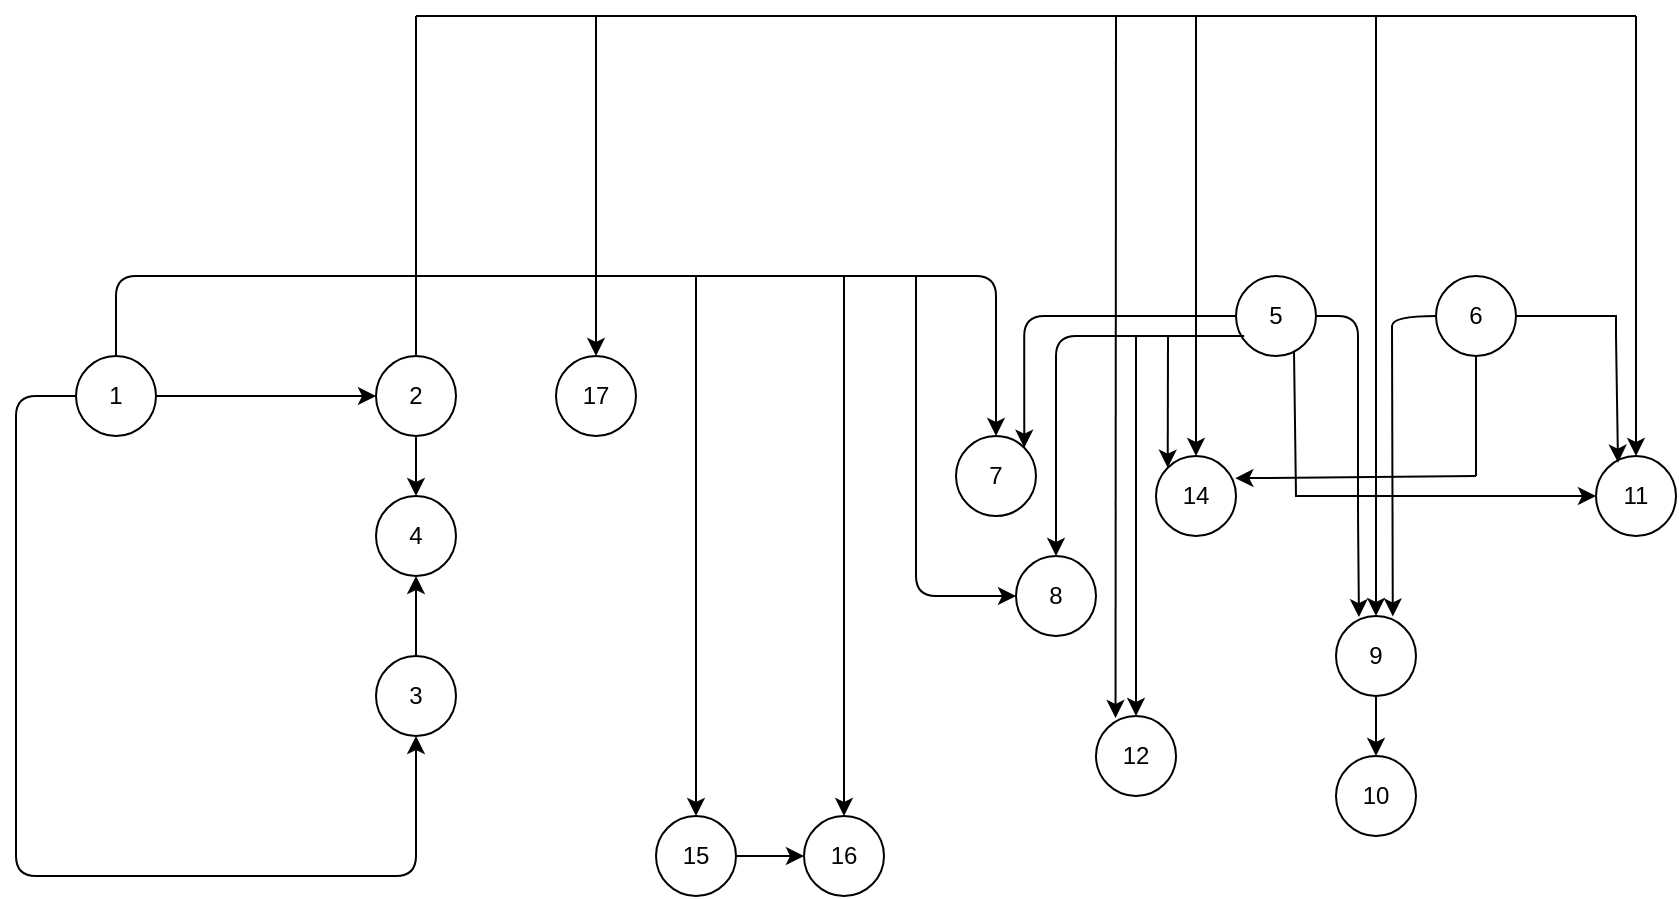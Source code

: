 <mxfile version="15.7.3" type="device" pages="6"><diagram id="sIWD03UoSrp1MVvhEklD" name="01"><mxGraphModel dx="1301" dy="2375" grid="1" gridSize="10" guides="1" tooltips="1" connect="1" arrows="1" fold="1" page="1" pageScale="1" pageWidth="827" pageHeight="1169" math="0" shadow="0"><root><mxCell id="cC8nksMM2EIFNQkMc0C5-0"/><mxCell id="cC8nksMM2EIFNQkMc0C5-1" parent="cC8nksMM2EIFNQkMc0C5-0"/><mxCell id="xscF3Gk0BvDNS_Mtw-Uz-2" style="edgeStyle=orthogonalEdgeStyle;rounded=0;orthogonalLoop=1;jettySize=auto;html=1;exitX=1;exitY=0.5;exitDx=0;exitDy=0;labelBackgroundColor=default;fontColor=default;strokeColor=default;entryX=0;entryY=0.5;entryDx=0;entryDy=0;" parent="cC8nksMM2EIFNQkMc0C5-1" source="xscF3Gk0BvDNS_Mtw-Uz-0" target="xscF3Gk0BvDNS_Mtw-Uz-1" edge="1"><mxGeometry relative="1" as="geometry"><mxPoint x="120" y="90" as="targetPoint"/><Array as="points"><mxPoint x="150" y="80"/><mxPoint x="150" y="80"/></Array></mxGeometry></mxCell><mxCell id="xscF3Gk0BvDNS_Mtw-Uz-11" style="edgeStyle=orthogonalEdgeStyle;rounded=1;orthogonalLoop=1;jettySize=auto;html=1;exitX=0.5;exitY=0;exitDx=0;exitDy=0;labelBackgroundColor=default;fontColor=default;strokeColor=default;entryX=0.5;entryY=0;entryDx=0;entryDy=0;" parent="cC8nksMM2EIFNQkMc0C5-1" source="xscF3Gk0BvDNS_Mtw-Uz-0" target="xscF3Gk0BvDNS_Mtw-Uz-42" edge="1"><mxGeometry relative="1" as="geometry"><mxPoint x="420" y="60" as="targetPoint"/><Array as="points"><mxPoint x="70" y="20"/><mxPoint x="510" y="20"/></Array></mxGeometry></mxCell><mxCell id="xscF3Gk0BvDNS_Mtw-Uz-25" style="edgeStyle=orthogonalEdgeStyle;rounded=1;orthogonalLoop=1;jettySize=auto;html=1;exitX=0;exitY=0.5;exitDx=0;exitDy=0;labelBackgroundColor=default;fontColor=default;strokeColor=default;entryX=0.5;entryY=1;entryDx=0;entryDy=0;" parent="cC8nksMM2EIFNQkMc0C5-1" source="xscF3Gk0BvDNS_Mtw-Uz-0" edge="1" target="xscF3Gk0BvDNS_Mtw-Uz-8"><mxGeometry relative="1" as="geometry"><Array as="points"><mxPoint x="20" y="80"/><mxPoint x="20" y="320"/><mxPoint x="220" y="320"/></Array><mxPoint x="130" y="240" as="targetPoint"/></mxGeometry></mxCell><mxCell id="xscF3Gk0BvDNS_Mtw-Uz-0" value="1" style="ellipse;whiteSpace=wrap;html=1;aspect=fixed;fillColor=default;strokeColor=default;fontColor=default;labelBackgroundColor=default;" parent="cC8nksMM2EIFNQkMc0C5-1" vertex="1"><mxGeometry x="50" y="60" width="40" height="40" as="geometry"/></mxCell><mxCell id="xscF3Gk0BvDNS_Mtw-Uz-10" style="edgeStyle=orthogonalEdgeStyle;rounded=0;orthogonalLoop=1;jettySize=auto;html=1;exitX=0.5;exitY=1;exitDx=0;exitDy=0;entryX=0.5;entryY=0;entryDx=0;entryDy=0;labelBackgroundColor=default;fontColor=default;strokeColor=default;" parent="cC8nksMM2EIFNQkMc0C5-1" source="xscF3Gk0BvDNS_Mtw-Uz-1" target="xscF3Gk0BvDNS_Mtw-Uz-5" edge="1"><mxGeometry relative="1" as="geometry"><Array as="points"><mxPoint x="220" y="120"/><mxPoint x="220" y="120"/></Array></mxGeometry></mxCell><mxCell id="xscF3Gk0BvDNS_Mtw-Uz-1" value="2" style="ellipse;whiteSpace=wrap;html=1;aspect=fixed;fillColor=default;strokeColor=default;fontColor=default;labelBackgroundColor=default;" parent="cC8nksMM2EIFNQkMc0C5-1" vertex="1"><mxGeometry x="200" y="60" width="40" height="40" as="geometry"/></mxCell><mxCell id="xscF3Gk0BvDNS_Mtw-Uz-22" style="edgeStyle=orthogonalEdgeStyle;rounded=1;orthogonalLoop=1;jettySize=auto;html=1;exitX=1;exitY=0.5;exitDx=0;exitDy=0;entryX=0;entryY=0.5;entryDx=0;entryDy=0;labelBackgroundColor=default;fontColor=default;strokeColor=default;" parent="cC8nksMM2EIFNQkMc0C5-1" source="xscF3Gk0BvDNS_Mtw-Uz-5" edge="1"><mxGeometry relative="1" as="geometry"><mxPoint x="230.0" y="150" as="targetPoint"/></mxGeometry></mxCell><mxCell id="xscF3Gk0BvDNS_Mtw-Uz-5" value="4" style="ellipse;whiteSpace=wrap;html=1;aspect=fixed;fillColor=default;strokeColor=default;fontColor=default;labelBackgroundColor=default;" parent="cC8nksMM2EIFNQkMc0C5-1" vertex="1"><mxGeometry x="200" y="130" width="40" height="40" as="geometry"/></mxCell><mxCell id="xscF3Gk0BvDNS_Mtw-Uz-8" value="3" style="ellipse;whiteSpace=wrap;html=1;aspect=fixed;fillColor=default;strokeColor=default;fontColor=default;labelBackgroundColor=default;" parent="cC8nksMM2EIFNQkMc0C5-1" vertex="1"><mxGeometry x="200" y="210" width="40" height="40" as="geometry"/></mxCell><mxCell id="xscF3Gk0BvDNS_Mtw-Uz-15" value="" style="endArrow=classic;html=1;rounded=1;labelBackgroundColor=default;fontColor=default;strokeColor=default;entryX=0.5;entryY=1;entryDx=0;entryDy=0;exitX=0.5;exitY=0;exitDx=0;exitDy=0;" parent="cC8nksMM2EIFNQkMc0C5-1" source="xscF3Gk0BvDNS_Mtw-Uz-8" target="xscF3Gk0BvDNS_Mtw-Uz-5" edge="1"><mxGeometry width="50" height="50" relative="1" as="geometry"><mxPoint x="340" y="-160" as="sourcePoint"/><mxPoint x="390" y="-210" as="targetPoint"/></mxGeometry></mxCell><mxCell id="xscF3Gk0BvDNS_Mtw-Uz-36" style="edgeStyle=orthogonalEdgeStyle;rounded=1;orthogonalLoop=1;jettySize=auto;html=1;exitX=1;exitY=0.5;exitDx=0;exitDy=0;entryX=0.287;entryY=0.014;entryDx=0;entryDy=0;labelBackgroundColor=default;fontColor=default;strokeColor=default;entryPerimeter=0;" parent="cC8nksMM2EIFNQkMc0C5-1" source="xscF3Gk0BvDNS_Mtw-Uz-32" target="xscF3Gk0BvDNS_Mtw-Uz-34" edge="1"><mxGeometry relative="1" as="geometry"><Array as="points"><mxPoint x="691" y="40"/><mxPoint x="691" y="140"/><mxPoint x="692" y="140"/></Array></mxGeometry></mxCell><mxCell id="xscF3Gk0BvDNS_Mtw-Uz-37" style="edgeStyle=orthogonalEdgeStyle;rounded=1;orthogonalLoop=1;jettySize=auto;html=1;exitX=0;exitY=0.5;exitDx=0;exitDy=0;entryX=1;entryY=0;entryDx=0;entryDy=0;labelBackgroundColor=default;fontColor=default;strokeColor=default;" parent="cC8nksMM2EIFNQkMc0C5-1" source="xscF3Gk0BvDNS_Mtw-Uz-32" target="xscF3Gk0BvDNS_Mtw-Uz-42" edge="1"><mxGeometry relative="1" as="geometry"/></mxCell><mxCell id="xscF3Gk0BvDNS_Mtw-Uz-32" value="5" style="ellipse;whiteSpace=wrap;html=1;aspect=fixed;fillColor=default;strokeColor=default;fontColor=default;labelBackgroundColor=default;" parent="cC8nksMM2EIFNQkMc0C5-1" vertex="1"><mxGeometry x="630" y="20" width="40" height="40" as="geometry"/></mxCell><mxCell id="xscF3Gk0BvDNS_Mtw-Uz-39" value="8" style="ellipse;whiteSpace=wrap;html=1;aspect=fixed;fillColor=default;strokeColor=default;fontColor=default;labelBackgroundColor=default;" parent="cC8nksMM2EIFNQkMc0C5-1" vertex="1"><mxGeometry x="520" y="160" width="40" height="40" as="geometry"/></mxCell><mxCell id="xscF3Gk0BvDNS_Mtw-Uz-46" style="edgeStyle=orthogonalEdgeStyle;rounded=1;orthogonalLoop=1;jettySize=auto;html=1;entryX=0.5;entryY=0;entryDx=0;entryDy=0;labelBackgroundColor=default;fontColor=default;strokeColor=default;" parent="cC8nksMM2EIFNQkMc0C5-1" target="xscF3Gk0BvDNS_Mtw-Uz-39" edge="1"><mxGeometry relative="1" as="geometry"><mxPoint x="570" y="120" as="targetPoint"/><mxPoint x="630" y="50" as="sourcePoint"/><Array as="points"><mxPoint x="636" y="50"/><mxPoint x="550" y="50"/></Array></mxGeometry></mxCell><mxCell id="xscF3Gk0BvDNS_Mtw-Uz-42" value="7" style="ellipse;whiteSpace=wrap;html=1;aspect=fixed;fillColor=default;strokeColor=default;fontColor=default;labelBackgroundColor=default;" parent="cC8nksMM2EIFNQkMc0C5-1" vertex="1"><mxGeometry x="490" y="100" width="40" height="40" as="geometry"/></mxCell><mxCell id="xscF3Gk0BvDNS_Mtw-Uz-44" value="10" style="ellipse;whiteSpace=wrap;html=1;aspect=fixed;fillColor=default;strokeColor=default;fontColor=default;labelBackgroundColor=default;" parent="cC8nksMM2EIFNQkMc0C5-1" vertex="1"><mxGeometry x="680" y="260" width="40" height="40" as="geometry"/></mxCell><mxCell id="xscF3Gk0BvDNS_Mtw-Uz-61" value="" style="endArrow=classic;html=1;rounded=1;labelBackgroundColor=default;fontColor=default;strokeColor=default;entryX=0;entryY=0.5;entryDx=0;entryDy=0;" parent="cC8nksMM2EIFNQkMc0C5-1" target="xscF3Gk0BvDNS_Mtw-Uz-39" edge="1"><mxGeometry width="50" height="50" relative="1" as="geometry"><mxPoint x="470" y="20" as="sourcePoint"/><mxPoint x="350" y="-150" as="targetPoint"/><Array as="points"><mxPoint x="470" y="180"/></Array></mxGeometry></mxCell><mxCell id="Vq15R68rUGJUlpIZgMZq-0" value="6" style="ellipse;whiteSpace=wrap;html=1;aspect=fixed;fillColor=default;strokeColor=default;fontColor=default;labelBackgroundColor=default;" parent="cC8nksMM2EIFNQkMc0C5-1" vertex="1"><mxGeometry x="730" y="20" width="40" height="40" as="geometry"/></mxCell><mxCell id="Vq15R68rUGJUlpIZgMZq-8" value="" style="endArrow=classic;html=1;rounded=0;exitX=0.5;exitY=1;exitDx=0;exitDy=0;entryX=0.5;entryY=0;entryDx=0;entryDy=0;startArrow=none;" parent="cC8nksMM2EIFNQkMc0C5-1" source="xscF3Gk0BvDNS_Mtw-Uz-34" target="xscF3Gk0BvDNS_Mtw-Uz-44" edge="1"><mxGeometry width="50" height="50" relative="1" as="geometry"><mxPoint x="790" y="150" as="sourcePoint"/><mxPoint x="840" y="100" as="targetPoint"/></mxGeometry></mxCell><mxCell id="Vq15R68rUGJUlpIZgMZq-9" value="11" style="ellipse;whiteSpace=wrap;html=1;aspect=fixed;fillColor=default;strokeColor=default;fontColor=default;labelBackgroundColor=default;" parent="cC8nksMM2EIFNQkMc0C5-1" vertex="1"><mxGeometry x="810" y="110" width="40" height="40" as="geometry"/></mxCell><mxCell id="Vq15R68rUGJUlpIZgMZq-10" value="" style="endArrow=classic;html=1;rounded=0;exitX=0.725;exitY=0.942;exitDx=0;exitDy=0;exitPerimeter=0;" parent="cC8nksMM2EIFNQkMc0C5-1" source="xscF3Gk0BvDNS_Mtw-Uz-32" target="Vq15R68rUGJUlpIZgMZq-9" edge="1"><mxGeometry width="50" height="50" relative="1" as="geometry"><mxPoint x="850" y="180" as="sourcePoint"/><mxPoint x="900" y="130" as="targetPoint"/><Array as="points"><mxPoint x="660" y="130"/></Array></mxGeometry></mxCell><mxCell id="Vq15R68rUGJUlpIZgMZq-11" value="" style="endArrow=classic;html=1;rounded=0;exitX=1;exitY=0.5;exitDx=0;exitDy=0;entryX=0.275;entryY=0.083;entryDx=0;entryDy=0;entryPerimeter=0;" parent="cC8nksMM2EIFNQkMc0C5-1" source="Vq15R68rUGJUlpIZgMZq-0" target="Vq15R68rUGJUlpIZgMZq-9" edge="1"><mxGeometry width="50" height="50" relative="1" as="geometry"><mxPoint x="850" y="180" as="sourcePoint"/><mxPoint x="900" y="130" as="targetPoint"/><Array as="points"><mxPoint x="820" y="40"/><mxPoint x="820" y="50"/></Array></mxGeometry></mxCell><mxCell id="Vq15R68rUGJUlpIZgMZq-13" value="12" style="ellipse;whiteSpace=wrap;html=1;aspect=fixed;fillColor=default;strokeColor=default;fontColor=default;labelBackgroundColor=default;" parent="cC8nksMM2EIFNQkMc0C5-1" vertex="1"><mxGeometry x="560" y="240" width="40" height="40" as="geometry"/></mxCell><mxCell id="Vq15R68rUGJUlpIZgMZq-17" value="14" style="ellipse;whiteSpace=wrap;html=1;aspect=fixed;fillColor=default;strokeColor=default;fontColor=default;labelBackgroundColor=default;" parent="cC8nksMM2EIFNQkMc0C5-1" vertex="1"><mxGeometry x="590" y="110" width="40" height="40" as="geometry"/></mxCell><mxCell id="Vq15R68rUGJUlpIZgMZq-21" value="15" style="ellipse;whiteSpace=wrap;html=1;aspect=fixed;fillColor=default;strokeColor=default;fontColor=default;labelBackgroundColor=default;" parent="cC8nksMM2EIFNQkMc0C5-1" vertex="1"><mxGeometry x="340" y="290" width="40" height="40" as="geometry"/></mxCell><mxCell id="Vq15R68rUGJUlpIZgMZq-23" value="16" style="ellipse;whiteSpace=wrap;html=1;aspect=fixed;fillColor=default;strokeColor=default;fontColor=default;labelBackgroundColor=default;" parent="cC8nksMM2EIFNQkMc0C5-1" vertex="1"><mxGeometry x="414" y="290" width="40" height="40" as="geometry"/></mxCell><mxCell id="Vq15R68rUGJUlpIZgMZq-26" value="" style="endArrow=classic;html=1;rounded=0;exitX=1;exitY=0.5;exitDx=0;exitDy=0;entryX=0;entryY=0.5;entryDx=0;entryDy=0;" parent="cC8nksMM2EIFNQkMc0C5-1" source="Vq15R68rUGJUlpIZgMZq-21" target="Vq15R68rUGJUlpIZgMZq-23" edge="1"><mxGeometry width="50" height="50" relative="1" as="geometry"><mxPoint x="360" y="170" as="sourcePoint"/><mxPoint x="410" y="120" as="targetPoint"/></mxGeometry></mxCell><mxCell id="Vq15R68rUGJUlpIZgMZq-28" value="17" style="ellipse;whiteSpace=wrap;html=1;aspect=fixed;fillColor=default;strokeColor=default;fontColor=default;labelBackgroundColor=default;" parent="cC8nksMM2EIFNQkMc0C5-1" vertex="1"><mxGeometry x="290" y="60" width="40" height="40" as="geometry"/></mxCell><mxCell id="42K3YtiRxW2FDk66uFMA-5" value="" style="endArrow=none;html=1;rounded=0;exitX=0.5;exitY=0;exitDx=0;exitDy=0;" edge="1" parent="cC8nksMM2EIFNQkMc0C5-1" source="xscF3Gk0BvDNS_Mtw-Uz-1"><mxGeometry width="50" height="50" relative="1" as="geometry"><mxPoint x="150" y="-90" as="sourcePoint"/><mxPoint x="220" y="-110" as="targetPoint"/></mxGeometry></mxCell><mxCell id="42K3YtiRxW2FDk66uFMA-7" value="" style="endArrow=none;html=1;rounded=0;" edge="1" parent="cC8nksMM2EIFNQkMc0C5-1"><mxGeometry width="50" height="50" relative="1" as="geometry"><mxPoint x="220" y="-110" as="sourcePoint"/><mxPoint x="690" y="-110" as="targetPoint"/></mxGeometry></mxCell><mxCell id="xscF3Gk0BvDNS_Mtw-Uz-34" value="9" style="ellipse;whiteSpace=wrap;html=1;aspect=fixed;fillColor=default;strokeColor=default;fontColor=default;labelBackgroundColor=default;" parent="cC8nksMM2EIFNQkMc0C5-1" vertex="1"><mxGeometry x="680" y="190" width="40" height="40" as="geometry"/></mxCell><mxCell id="42K3YtiRxW2FDk66uFMA-10" value="" style="endArrow=classic;html=1;rounded=0;entryX=0.5;entryY=0;entryDx=0;entryDy=0;" edge="1" parent="cC8nksMM2EIFNQkMc0C5-1" target="xscF3Gk0BvDNS_Mtw-Uz-34"><mxGeometry width="50" height="50" relative="1" as="geometry"><mxPoint x="680" y="-110" as="sourcePoint"/><mxPoint x="520" y="40" as="targetPoint"/><Array as="points"><mxPoint x="700" y="-110"/></Array></mxGeometry></mxCell><mxCell id="42K3YtiRxW2FDk66uFMA-11" value="" style="endArrow=classic;html=1;rounded=0;entryX=0.5;entryY=0;entryDx=0;entryDy=0;" edge="1" parent="cC8nksMM2EIFNQkMc0C5-1" target="Vq15R68rUGJUlpIZgMZq-9"><mxGeometry width="50" height="50" relative="1" as="geometry"><mxPoint x="830" y="-110" as="sourcePoint"/><mxPoint x="870" y="-170" as="targetPoint"/></mxGeometry></mxCell><mxCell id="42K3YtiRxW2FDk66uFMA-12" value="" style="endArrow=none;html=1;rounded=0;" edge="1" parent="cC8nksMM2EIFNQkMc0C5-1"><mxGeometry width="50" height="50" relative="1" as="geometry"><mxPoint x="690" y="-110" as="sourcePoint"/><mxPoint x="830" y="-110" as="targetPoint"/></mxGeometry></mxCell><mxCell id="42K3YtiRxW2FDk66uFMA-13" value="" style="endArrow=classic;html=1;rounded=0;entryX=0.5;entryY=0;entryDx=0;entryDy=0;" edge="1" parent="cC8nksMM2EIFNQkMc0C5-1" target="Vq15R68rUGJUlpIZgMZq-17"><mxGeometry width="50" height="50" relative="1" as="geometry"><mxPoint x="610" y="-110" as="sourcePoint"/><mxPoint x="610" y="90" as="targetPoint"/></mxGeometry></mxCell><mxCell id="42K3YtiRxW2FDk66uFMA-14" value="" style="endArrow=classic;html=1;rounded=0;entryX=0.244;entryY=0.025;entryDx=0;entryDy=0;entryPerimeter=0;" edge="1" parent="cC8nksMM2EIFNQkMc0C5-1" target="Vq15R68rUGJUlpIZgMZq-13"><mxGeometry width="50" height="50" relative="1" as="geometry"><mxPoint x="570" y="-110" as="sourcePoint"/><mxPoint x="570" y="240" as="targetPoint"/></mxGeometry></mxCell><mxCell id="42K3YtiRxW2FDk66uFMA-15" value="" style="endArrow=classic;html=1;rounded=0;entryX=0.5;entryY=0;entryDx=0;entryDy=0;" edge="1" parent="cC8nksMM2EIFNQkMc0C5-1" target="Vq15R68rUGJUlpIZgMZq-28"><mxGeometry width="50" height="50" relative="1" as="geometry"><mxPoint x="310" y="-110" as="sourcePoint"/><mxPoint x="350" y="-70" as="targetPoint"/></mxGeometry></mxCell><mxCell id="42K3YtiRxW2FDk66uFMA-20" value="" style="curved=1;endArrow=classic;html=1;rounded=0;exitX=0;exitY=0.5;exitDx=0;exitDy=0;entryX=0.71;entryY=0.005;entryDx=0;entryDy=0;entryPerimeter=0;" edge="1" parent="cC8nksMM2EIFNQkMc0C5-1" source="Vq15R68rUGJUlpIZgMZq-0" target="xscF3Gk0BvDNS_Mtw-Uz-34"><mxGeometry width="50" height="50" relative="1" as="geometry"><mxPoint x="710" y="160" as="sourcePoint"/><mxPoint x="760" y="110" as="targetPoint"/><Array as="points"><mxPoint x="708" y="40"/><mxPoint x="708" y="50"/></Array></mxGeometry></mxCell><mxCell id="42K3YtiRxW2FDk66uFMA-25" value="" style="endArrow=none;html=1;rounded=0;entryX=0.5;entryY=1;entryDx=0;entryDy=0;" edge="1" parent="cC8nksMM2EIFNQkMc0C5-1" target="Vq15R68rUGJUlpIZgMZq-0"><mxGeometry width="50" height="50" relative="1" as="geometry"><mxPoint x="750" y="120" as="sourcePoint"/><mxPoint x="790" y="80" as="targetPoint"/></mxGeometry></mxCell><mxCell id="42K3YtiRxW2FDk66uFMA-26" value="" style="endArrow=classic;html=1;rounded=0;entryX=0.992;entryY=0.278;entryDx=0;entryDy=0;entryPerimeter=0;" edge="1" parent="cC8nksMM2EIFNQkMc0C5-1" target="Vq15R68rUGJUlpIZgMZq-17"><mxGeometry width="50" height="50" relative="1" as="geometry"><mxPoint x="750" y="120" as="sourcePoint"/><mxPoint x="770" y="110" as="targetPoint"/></mxGeometry></mxCell><mxCell id="42K3YtiRxW2FDk66uFMA-27" value="" style="endArrow=classic;html=1;rounded=0;entryX=0;entryY=0;entryDx=0;entryDy=0;" edge="1" parent="cC8nksMM2EIFNQkMc0C5-1" target="Vq15R68rUGJUlpIZgMZq-17"><mxGeometry width="50" height="50" relative="1" as="geometry"><mxPoint x="596" y="50" as="sourcePoint"/><mxPoint x="680" y="80" as="targetPoint"/></mxGeometry></mxCell><mxCell id="42K3YtiRxW2FDk66uFMA-28" value="" style="endArrow=classic;html=1;rounded=0;entryX=0.5;entryY=0;entryDx=0;entryDy=0;" edge="1" parent="cC8nksMM2EIFNQkMc0C5-1" target="Vq15R68rUGJUlpIZgMZq-13"><mxGeometry width="50" height="50" relative="1" as="geometry"><mxPoint x="580" y="50" as="sourcePoint"/><mxPoint x="630" y="170" as="targetPoint"/></mxGeometry></mxCell><mxCell id="42K3YtiRxW2FDk66uFMA-29" value="" style="endArrow=classic;html=1;rounded=0;entryX=0.5;entryY=0;entryDx=0;entryDy=0;" edge="1" parent="cC8nksMM2EIFNQkMc0C5-1" target="Vq15R68rUGJUlpIZgMZq-21"><mxGeometry width="50" height="50" relative="1" as="geometry"><mxPoint x="360" y="20" as="sourcePoint"/><mxPoint x="370" y="190" as="targetPoint"/></mxGeometry></mxCell><mxCell id="42K3YtiRxW2FDk66uFMA-30" value="" style="endArrow=classic;html=1;rounded=0;entryX=0.5;entryY=0;entryDx=0;entryDy=0;" edge="1" parent="cC8nksMM2EIFNQkMc0C5-1" target="Vq15R68rUGJUlpIZgMZq-23"><mxGeometry width="50" height="50" relative="1" as="geometry"><mxPoint x="434" y="20" as="sourcePoint"/><mxPoint x="480" y="220" as="targetPoint"/></mxGeometry></mxCell></root></mxGraphModel></diagram><diagram id="ZU1zYq6JRc_kclTYHkv8" name="00"><mxGraphModel dx="1106" dy="1025" grid="1" gridSize="10" guides="1" tooltips="1" connect="1" arrows="1" fold="1" page="1" pageScale="1" pageWidth="827" pageHeight="1169" math="0" shadow="0"><root><mxCell id="0"/><mxCell id="1" parent="0"/><mxCell id="7kkt9byQu4-xc6_w_gCr-6" style="edgeStyle=orthogonalEdgeStyle;rounded=0;orthogonalLoop=1;jettySize=auto;html=1;exitX=1;exitY=0.5;exitDx=0;exitDy=0;entryX=0;entryY=0.5;entryDx=0;entryDy=0;fontColor=default;strokeColor=default;labelBackgroundColor=default;" parent="1" source="7kkt9byQu4-xc6_w_gCr-1" target="7kkt9byQu4-xc6_w_gCr-2" edge="1"><mxGeometry relative="1" as="geometry"><mxPoint x="130" y="430" as="sourcePoint"/></mxGeometry></mxCell><mxCell id="7kkt9byQu4-xc6_w_gCr-1" value="1" style="ellipse;whiteSpace=wrap;html=1;aspect=fixed;fillColor=default;strokeColor=default;fontColor=default;" parent="1" vertex="1"><mxGeometry x="80" y="410" width="40" height="40" as="geometry"/></mxCell><mxCell id="1I8WRDiXBI4x-FFJsr01-6" value="" style="edgeStyle=orthogonalEdgeStyle;rounded=0;orthogonalLoop=1;jettySize=auto;html=1;" parent="1" source="7kkt9byQu4-xc6_w_gCr-2" target="1I8WRDiXBI4x-FFJsr01-1" edge="1"><mxGeometry relative="1" as="geometry"/></mxCell><mxCell id="7kkt9byQu4-xc6_w_gCr-2" value="2" style="ellipse;whiteSpace=wrap;html=1;aspect=fixed;fillColor=default;strokeColor=default;fontColor=default;" parent="1" vertex="1"><mxGeometry x="150" y="410" width="40" height="40" as="geometry"/></mxCell><mxCell id="7kkt9byQu4-xc6_w_gCr-3" value="4" style="ellipse;whiteSpace=wrap;html=1;aspect=fixed;fillColor=default;strokeColor=default;fontColor=default;" parent="1" vertex="1"><mxGeometry x="220" y="480" width="40" height="40" as="geometry"/></mxCell><mxCell id="7kkt9byQu4-xc6_w_gCr-11" value="" style="endArrow=classic;html=1;rounded=0;labelBackgroundColor=default;fontColor=default;strokeColor=default;entryX=0;entryY=0.5;entryDx=0;entryDy=0;" parent="1" target="7kkt9byQu4-xc6_w_gCr-1" edge="1"><mxGeometry width="50" height="50" relative="1" as="geometry"><mxPoint x="20" y="430" as="sourcePoint"/><mxPoint x="260" y="590" as="targetPoint"/></mxGeometry></mxCell><mxCell id="1I8WRDiXBI4x-FFJsr01-5" value="" style="edgeStyle=orthogonalEdgeStyle;rounded=0;orthogonalLoop=1;jettySize=auto;html=1;" parent="1" source="1I8WRDiXBI4x-FFJsr01-1" target="7kkt9byQu4-xc6_w_gCr-3" edge="1"><mxGeometry relative="1" as="geometry"/></mxCell><mxCell id="1I8WRDiXBI4x-FFJsr01-1" value="3" style="ellipse;whiteSpace=wrap;html=1;" parent="1" vertex="1"><mxGeometry x="220" y="410" width="40" height="40" as="geometry"/></mxCell><mxCell id="1I8WRDiXBI4x-FFJsr01-7" value="6" style="ellipse;whiteSpace=wrap;html=1;aspect=fixed;fillColor=default;strokeColor=default;fontColor=default;" parent="1" vertex="1"><mxGeometry x="360" y="410" width="40" height="40" as="geometry"/></mxCell><mxCell id="1I8WRDiXBI4x-FFJsr01-12" value="10" style="ellipse;whiteSpace=wrap;html=1;aspect=fixed;fillColor=default;strokeColor=default;fontColor=default;" parent="1" vertex="1"><mxGeometry x="500" y="580" width="40" height="40" as="geometry"/></mxCell><mxCell id="1I8WRDiXBI4x-FFJsr01-13" value="5" style="ellipse;whiteSpace=wrap;html=1;aspect=fixed;fillColor=default;strokeColor=default;fontColor=default;" parent="1" vertex="1"><mxGeometry x="290" y="410" width="40" height="40" as="geometry"/></mxCell><mxCell id="1I8WRDiXBI4x-FFJsr01-38" value="7" style="ellipse;whiteSpace=wrap;html=1;aspect=fixed;fillColor=default;strokeColor=default;fontColor=default;" parent="1" vertex="1"><mxGeometry x="430" y="410" width="40" height="40" as="geometry"/></mxCell><mxCell id="1I8WRDiXBI4x-FFJsr01-39" value="8" style="ellipse;whiteSpace=wrap;html=1;aspect=fixed;fillColor=default;strokeColor=default;fontColor=default;" parent="1" vertex="1"><mxGeometry x="430" y="490" width="40" height="40" as="geometry"/></mxCell><mxCell id="1I8WRDiXBI4x-FFJsr01-40" value="9" style="ellipse;whiteSpace=wrap;html=1;aspect=fixed;fillColor=default;strokeColor=default;fontColor=default;" parent="1" vertex="1"><mxGeometry x="430" y="580" width="40" height="40" as="geometry"/></mxCell><mxCell id="1I8WRDiXBI4x-FFJsr01-41" value="11" style="ellipse;whiteSpace=wrap;html=1;aspect=fixed;fillColor=default;strokeColor=default;fontColor=default;" parent="1" vertex="1"><mxGeometry x="500" y="670" width="40" height="40" as="geometry"/></mxCell><mxCell id="1I8WRDiXBI4x-FFJsr01-42" value="12" style="ellipse;whiteSpace=wrap;html=1;aspect=fixed;fillColor=default;strokeColor=default;fontColor=default;" parent="1" vertex="1"><mxGeometry x="570" y="720" width="40" height="40" as="geometry"/></mxCell><mxCell id="1I8WRDiXBI4x-FFJsr01-44" value="13" style="ellipse;whiteSpace=wrap;html=1;aspect=fixed;fillColor=default;strokeColor=default;fontColor=default;" parent="1" vertex="1"><mxGeometry x="430" y="720" width="40" height="40" as="geometry"/></mxCell><mxCell id="1I8WRDiXBI4x-FFJsr01-45" value="14" style="ellipse;whiteSpace=wrap;html=1;aspect=fixed;fillColor=default;strokeColor=default;fontColor=default;" parent="1" vertex="1"><mxGeometry x="570" y="580" width="40" height="40" as="geometry"/></mxCell><mxCell id="1I8WRDiXBI4x-FFJsr01-46" value="15" style="ellipse;whiteSpace=wrap;html=1;aspect=fixed;fillColor=default;strokeColor=default;fontColor=default;" parent="1" vertex="1"><mxGeometry x="510" y="410" width="40" height="40" as="geometry"/></mxCell><mxCell id="1I8WRDiXBI4x-FFJsr01-47" value="" style="endArrow=classic;html=1;rounded=0;exitX=1;exitY=0.5;exitDx=0;exitDy=0;entryX=0;entryY=0.5;entryDx=0;entryDy=0;" parent="1" source="1I8WRDiXBI4x-FFJsr01-1" target="1I8WRDiXBI4x-FFJsr01-13" edge="1"><mxGeometry width="50" height="50" relative="1" as="geometry"><mxPoint x="470" y="530" as="sourcePoint"/><mxPoint x="520" y="480" as="targetPoint"/></mxGeometry></mxCell><mxCell id="1I8WRDiXBI4x-FFJsr01-48" value="" style="endArrow=classic;html=1;rounded=0;exitX=1;exitY=0.5;exitDx=0;exitDy=0;entryX=0;entryY=0.5;entryDx=0;entryDy=0;" parent="1" source="1I8WRDiXBI4x-FFJsr01-13" target="1I8WRDiXBI4x-FFJsr01-7" edge="1"><mxGeometry width="50" height="50" relative="1" as="geometry"><mxPoint x="470" y="530" as="sourcePoint"/><mxPoint x="520" y="480" as="targetPoint"/></mxGeometry></mxCell><mxCell id="1I8WRDiXBI4x-FFJsr01-50" value="" style="endArrow=classic;html=1;rounded=0;exitX=1;exitY=0.5;exitDx=0;exitDy=0;entryX=0;entryY=0.5;entryDx=0;entryDy=0;" parent="1" source="1I8WRDiXBI4x-FFJsr01-7" target="1I8WRDiXBI4x-FFJsr01-38" edge="1"><mxGeometry width="50" height="50" relative="1" as="geometry"><mxPoint x="470" y="530" as="sourcePoint"/><mxPoint x="520" y="480" as="targetPoint"/></mxGeometry></mxCell><mxCell id="1I8WRDiXBI4x-FFJsr01-51" value="" style="endArrow=classic;html=1;rounded=0;entryX=0.758;entryY=0.047;entryDx=0;entryDy=0;entryPerimeter=0;" parent="1" target="1I8WRDiXBI4x-FFJsr01-39" edge="1"><mxGeometry width="50" height="50" relative="1" as="geometry"><mxPoint x="460" y="450" as="sourcePoint"/><mxPoint x="460" y="490" as="targetPoint"/></mxGeometry></mxCell><mxCell id="1I8WRDiXBI4x-FFJsr01-52" value="" style="endArrow=classic;html=1;rounded=0;exitX=0.5;exitY=1;exitDx=0;exitDy=0;" parent="1" source="1I8WRDiXBI4x-FFJsr01-39" target="1I8WRDiXBI4x-FFJsr01-40" edge="1"><mxGeometry width="50" height="50" relative="1" as="geometry"><mxPoint x="470" y="530" as="sourcePoint"/><mxPoint x="520" y="480" as="targetPoint"/></mxGeometry></mxCell><mxCell id="1I8WRDiXBI4x-FFJsr01-53" value="" style="endArrow=classic;html=1;rounded=0;exitX=1;exitY=0.5;exitDx=0;exitDy=0;entryX=0;entryY=0.5;entryDx=0;entryDy=0;" parent="1" source="1I8WRDiXBI4x-FFJsr01-40" target="1I8WRDiXBI4x-FFJsr01-12" edge="1"><mxGeometry width="50" height="50" relative="1" as="geometry"><mxPoint x="470" y="530" as="sourcePoint"/><mxPoint x="520" y="480" as="targetPoint"/></mxGeometry></mxCell><mxCell id="1I8WRDiXBI4x-FFJsr01-54" value="" style="endArrow=classic;html=1;rounded=0;exitX=0.5;exitY=1;exitDx=0;exitDy=0;entryX=0.5;entryY=0;entryDx=0;entryDy=0;" parent="1" source="1I8WRDiXBI4x-FFJsr01-12" target="1I8WRDiXBI4x-FFJsr01-41" edge="1"><mxGeometry width="50" height="50" relative="1" as="geometry"><mxPoint x="470" y="530" as="sourcePoint"/><mxPoint x="520" y="480" as="targetPoint"/></mxGeometry></mxCell><mxCell id="1I8WRDiXBI4x-FFJsr01-55" value="" style="endArrow=classic;html=1;rounded=0;exitX=1;exitY=1;exitDx=0;exitDy=0;entryX=0;entryY=0;entryDx=0;entryDy=0;" parent="1" source="1I8WRDiXBI4x-FFJsr01-41" target="1I8WRDiXBI4x-FFJsr01-42" edge="1"><mxGeometry width="50" height="50" relative="1" as="geometry"><mxPoint x="470" y="530" as="sourcePoint"/><mxPoint x="520" y="480" as="targetPoint"/></mxGeometry></mxCell><mxCell id="1I8WRDiXBI4x-FFJsr01-57" value="" style="endArrow=classic;html=1;rounded=0;exitX=0;exitY=1;exitDx=0;exitDy=0;entryX=1;entryY=0;entryDx=0;entryDy=0;" parent="1" source="1I8WRDiXBI4x-FFJsr01-41" target="1I8WRDiXBI4x-FFJsr01-44" edge="1"><mxGeometry width="50" height="50" relative="1" as="geometry"><mxPoint x="470" y="530" as="sourcePoint"/><mxPoint x="520" y="480" as="targetPoint"/></mxGeometry></mxCell><mxCell id="1I8WRDiXBI4x-FFJsr01-59" value="" style="endArrow=classic;html=1;rounded=0;exitX=1;exitY=0.5;exitDx=0;exitDy=0;entryX=0;entryY=0.5;entryDx=0;entryDy=0;" parent="1" source="1I8WRDiXBI4x-FFJsr01-12" target="1I8WRDiXBI4x-FFJsr01-45" edge="1"><mxGeometry width="50" height="50" relative="1" as="geometry"><mxPoint x="470" y="530" as="sourcePoint"/><mxPoint x="520" y="480" as="targetPoint"/></mxGeometry></mxCell><mxCell id="1I8WRDiXBI4x-FFJsr01-60" value="16" style="ellipse;whiteSpace=wrap;html=1;aspect=fixed;fillColor=default;strokeColor=default;fontColor=default;" parent="1" vertex="1"><mxGeometry x="510" y="490" width="40" height="40" as="geometry"/></mxCell><mxCell id="1I8WRDiXBI4x-FFJsr01-61" value="17" style="ellipse;whiteSpace=wrap;html=1;aspect=fixed;fillColor=default;strokeColor=default;fontColor=default;" parent="1" vertex="1"><mxGeometry x="590" y="410" width="40" height="40" as="geometry"/></mxCell><mxCell id="1I8WRDiXBI4x-FFJsr01-62" value="" style="endArrow=classic;html=1;rounded=0;exitX=1;exitY=0.5;exitDx=0;exitDy=0;entryX=0;entryY=0.5;entryDx=0;entryDy=0;" parent="1" source="1I8WRDiXBI4x-FFJsr01-38" target="1I8WRDiXBI4x-FFJsr01-46" edge="1"><mxGeometry width="50" height="50" relative="1" as="geometry"><mxPoint x="470" y="530" as="sourcePoint"/><mxPoint x="520" y="480" as="targetPoint"/></mxGeometry></mxCell><mxCell id="1I8WRDiXBI4x-FFJsr01-63" value="" style="endArrow=classic;html=1;rounded=0;exitX=1;exitY=0.5;exitDx=0;exitDy=0;entryX=0;entryY=0.5;entryDx=0;entryDy=0;" parent="1" source="1I8WRDiXBI4x-FFJsr01-46" target="1I8WRDiXBI4x-FFJsr01-61" edge="1"><mxGeometry width="50" height="50" relative="1" as="geometry"><mxPoint x="470" y="530" as="sourcePoint"/><mxPoint x="520" y="480" as="targetPoint"/></mxGeometry></mxCell><mxCell id="1I8WRDiXBI4x-FFJsr01-66" value="" style="endArrow=classic;html=1;rounded=0;exitX=1;exitY=1;exitDx=0;exitDy=0;entryX=1;entryY=0;entryDx=0;entryDy=0;" parent="1" source="1I8WRDiXBI4x-FFJsr01-46" target="1I8WRDiXBI4x-FFJsr01-60" edge="1"><mxGeometry width="50" height="50" relative="1" as="geometry"><mxPoint x="544" y="440" as="sourcePoint"/><mxPoint x="544" y="490" as="targetPoint"/></mxGeometry></mxCell><mxCell id="1I8WRDiXBI4x-FFJsr01-70" value="" style="endArrow=classic;html=1;rounded=0;exitX=1;exitY=0.5;exitDx=0;exitDy=0;" parent="1" source="1I8WRDiXBI4x-FFJsr01-61" edge="1"><mxGeometry width="50" height="50" relative="1" as="geometry"><mxPoint x="470" y="530" as="sourcePoint"/><mxPoint x="690" y="430" as="targetPoint"/></mxGeometry></mxCell><mxCell id="1I8WRDiXBI4x-FFJsr01-71" value="" style="endArrow=classic;html=1;rounded=0;exitX=0;exitY=0;exitDx=0;exitDy=0;entryX=1;entryY=1;entryDx=0;entryDy=0;" parent="1" source="1I8WRDiXBI4x-FFJsr01-45" target="1I8WRDiXBI4x-FFJsr01-39" edge="1"><mxGeometry width="50" height="50" relative="1" as="geometry"><mxPoint x="470" y="530" as="sourcePoint"/><mxPoint x="520" y="480" as="targetPoint"/></mxGeometry></mxCell><mxCell id="1I8WRDiXBI4x-FFJsr01-76" value="" style="curved=1;endArrow=classic;html=1;rounded=0;exitX=0.5;exitY=0;exitDx=0;exitDy=0;entryX=1;entryY=1;entryDx=0;entryDy=0;" parent="1" source="1I8WRDiXBI4x-FFJsr01-42" target="1I8WRDiXBI4x-FFJsr01-12" edge="1"><mxGeometry width="50" height="50" relative="1" as="geometry"><mxPoint x="600" y="700" as="sourcePoint"/><mxPoint x="650" y="650" as="targetPoint"/><Array as="points"><mxPoint x="590" y="660"/></Array></mxGeometry></mxCell><mxCell id="1I8WRDiXBI4x-FFJsr01-79" value="" style="curved=1;endArrow=classic;html=1;rounded=0;exitX=1;exitY=1;exitDx=0;exitDy=0;entryX=1;entryY=0.5;entryDx=0;entryDy=0;" parent="1" source="1I8WRDiXBI4x-FFJsr01-44" target="1I8WRDiXBI4x-FFJsr01-45" edge="1"><mxGeometry width="50" height="50" relative="1" as="geometry"><mxPoint x="630" y="800" as="sourcePoint"/><mxPoint x="680" y="750" as="targetPoint"/><Array as="points"><mxPoint x="590" y="810"/><mxPoint x="670" y="750"/><mxPoint x="680" y="720"/><mxPoint x="680" y="690"/><mxPoint x="660" y="640"/></Array></mxGeometry></mxCell><mxCell id="1I8WRDiXBI4x-FFJsr01-80" value="" style="endArrow=classic;html=1;rounded=0;entryX=0.5;entryY=1;entryDx=0;entryDy=0;exitX=0.5;exitY=0;exitDx=0;exitDy=0;" parent="1" source="1I8WRDiXBI4x-FFJsr01-39" target="1I8WRDiXBI4x-FFJsr01-38" edge="1"><mxGeometry width="50" height="50" relative="1" as="geometry"><mxPoint x="440" y="490" as="sourcePoint"/><mxPoint x="440" y="450" as="targetPoint"/></mxGeometry></mxCell><mxCell id="1I8WRDiXBI4x-FFJsr01-81" value="" style="endArrow=classic;html=1;rounded=0;" parent="1" target="1I8WRDiXBI4x-FFJsr01-46" edge="1"><mxGeometry width="50" height="50" relative="1" as="geometry"><mxPoint x="530" y="490" as="sourcePoint"/><mxPoint x="520" y="460" as="targetPoint"/><Array as="points"><mxPoint x="530" y="490"/></Array></mxGeometry></mxCell><mxCell id="1I8WRDiXBI4x-FFJsr01-83" value="" style="endArrow=classic;html=1;rounded=0;exitX=1;exitY=0;exitDx=0;exitDy=0;entryX=1;entryY=1;entryDx=0;entryDy=0;" parent="1" source="7kkt9byQu4-xc6_w_gCr-3" target="1I8WRDiXBI4x-FFJsr01-1" edge="1"><mxGeometry width="50" height="50" relative="1" as="geometry"><mxPoint x="270" y="500" as="sourcePoint"/><mxPoint x="320" y="450" as="targetPoint"/></mxGeometry></mxCell></root></mxGraphModel></diagram><diagram id="zjbz2BTHPOWX7m6btTnh" name="02_1"><mxGraphModel dx="3160" dy="2929" grid="1" gridSize="10" guides="1" tooltips="1" connect="1" arrows="1" fold="1" page="1" pageScale="1" pageWidth="827" pageHeight="1169" math="0" shadow="0"><root><mxCell id="eknjoDT5sCXS8kjNM48l-0"/><mxCell id="eknjoDT5sCXS8kjNM48l-1" parent="eknjoDT5sCXS8kjNM48l-0"/><mxCell id="eknjoDT5sCXS8kjNM48l-2" value="" style="ellipse;whiteSpace=wrap;html=1;aspect=fixed;" vertex="1" parent="eknjoDT5sCXS8kjNM48l-1"><mxGeometry x="170" y="480" width="50" height="50" as="geometry"/></mxCell><mxCell id="eknjoDT5sCXS8kjNM48l-3" value="" style="ellipse;whiteSpace=wrap;html=1;aspect=fixed;" vertex="1" parent="eknjoDT5sCXS8kjNM48l-1"><mxGeometry x="170" y="590" width="50" height="50" as="geometry"/></mxCell><mxCell id="eknjoDT5sCXS8kjNM48l-4" value="" style="ellipse;whiteSpace=wrap;html=1;aspect=fixed;" vertex="1" parent="eknjoDT5sCXS8kjNM48l-1"><mxGeometry x="170" y="710" width="50" height="50" as="geometry"/></mxCell><mxCell id="eknjoDT5sCXS8kjNM48l-5" value="" style="ellipse;whiteSpace=wrap;html=1;aspect=fixed;" vertex="1" parent="eknjoDT5sCXS8kjNM48l-1"><mxGeometry x="290" y="590" width="50" height="50" as="geometry"/></mxCell><mxCell id="eknjoDT5sCXS8kjNM48l-6" value="" style="ellipse;whiteSpace=wrap;html=1;aspect=fixed;" vertex="1" parent="eknjoDT5sCXS8kjNM48l-1"><mxGeometry x="290" y="710" width="50" height="50" as="geometry"/></mxCell><mxCell id="eknjoDT5sCXS8kjNM48l-7" value="" style="ellipse;whiteSpace=wrap;html=1;aspect=fixed;" vertex="1" parent="eknjoDT5sCXS8kjNM48l-1"><mxGeometry x="420" y="710" width="50" height="50" as="geometry"/></mxCell><mxCell id="eknjoDT5sCXS8kjNM48l-8" value="" style="ellipse;whiteSpace=wrap;html=1;aspect=fixed;" vertex="1" parent="eknjoDT5sCXS8kjNM48l-1"><mxGeometry x="420" y="590" width="50" height="50" as="geometry"/></mxCell><mxCell id="eknjoDT5sCXS8kjNM48l-9" value="" style="ellipse;whiteSpace=wrap;html=1;aspect=fixed;" vertex="1" parent="eknjoDT5sCXS8kjNM48l-1"><mxGeometry x="530" y="590" width="50" height="50" as="geometry"/></mxCell><mxCell id="eknjoDT5sCXS8kjNM48l-10" value="" style="ellipse;whiteSpace=wrap;html=1;aspect=fixed;" vertex="1" parent="eknjoDT5sCXS8kjNM48l-1"><mxGeometry x="530" y="480" width="50" height="50" as="geometry"/></mxCell><mxCell id="eknjoDT5sCXS8kjNM48l-11" value="" style="endArrow=classic;html=1;exitX=0.5;exitY=1;exitDx=0;exitDy=0;entryX=0.5;entryY=0;entryDx=0;entryDy=0;" edge="1" parent="eknjoDT5sCXS8kjNM48l-1" source="eknjoDT5sCXS8kjNM48l-2" target="eknjoDT5sCXS8kjNM48l-3"><mxGeometry width="50" height="50" relative="1" as="geometry"><mxPoint x="360" y="700" as="sourcePoint"/><mxPoint x="410" y="650" as="targetPoint"/></mxGeometry></mxCell><mxCell id="eknjoDT5sCXS8kjNM48l-12" value="" style="endArrow=classic;html=1;exitX=0.5;exitY=1;exitDx=0;exitDy=0;entryX=0.5;entryY=0;entryDx=0;entryDy=0;" edge="1" parent="eknjoDT5sCXS8kjNM48l-1" source="eknjoDT5sCXS8kjNM48l-3" target="eknjoDT5sCXS8kjNM48l-4"><mxGeometry width="50" height="50" relative="1" as="geometry"><mxPoint x="360" y="700" as="sourcePoint"/><mxPoint x="410" y="650" as="targetPoint"/></mxGeometry></mxCell><mxCell id="eknjoDT5sCXS8kjNM48l-13" value="" style="endArrow=classic;html=1;exitX=0.5;exitY=1;exitDx=0;exitDy=0;entryX=0.5;entryY=0;entryDx=0;entryDy=0;" edge="1" parent="eknjoDT5sCXS8kjNM48l-1" source="eknjoDT5sCXS8kjNM48l-5" target="eknjoDT5sCXS8kjNM48l-6"><mxGeometry width="50" height="50" relative="1" as="geometry"><mxPoint x="360" y="700" as="sourcePoint"/><mxPoint x="410" y="650" as="targetPoint"/></mxGeometry></mxCell><mxCell id="eknjoDT5sCXS8kjNM48l-14" value="" style="endArrow=classic;html=1;exitX=1;exitY=0.5;exitDx=0;exitDy=0;entryX=0;entryY=0.5;entryDx=0;entryDy=0;" edge="1" parent="eknjoDT5sCXS8kjNM48l-1" source="eknjoDT5sCXS8kjNM48l-4" target="eknjoDT5sCXS8kjNM48l-5"><mxGeometry width="50" height="50" relative="1" as="geometry"><mxPoint x="360" y="700" as="sourcePoint"/><mxPoint x="410" y="650" as="targetPoint"/></mxGeometry></mxCell><mxCell id="eknjoDT5sCXS8kjNM48l-15" value="" style="endArrow=classic;html=1;exitX=1;exitY=0.5;exitDx=0;exitDy=0;" edge="1" parent="eknjoDT5sCXS8kjNM48l-1" source="eknjoDT5sCXS8kjNM48l-6"><mxGeometry width="50" height="50" relative="1" as="geometry"><mxPoint x="360" y="770" as="sourcePoint"/><mxPoint x="370" y="690" as="targetPoint"/></mxGeometry></mxCell><mxCell id="eknjoDT5sCXS8kjNM48l-16" value="" style="endArrow=none;dashed=1;html=1;dashPattern=1 3;strokeWidth=2;" edge="1" parent="eknjoDT5sCXS8kjNM48l-1"><mxGeometry width="50" height="50" relative="1" as="geometry"><mxPoint x="370" y="690" as="sourcePoint"/><mxPoint x="400" y="650" as="targetPoint"/></mxGeometry></mxCell><mxCell id="eknjoDT5sCXS8kjNM48l-17" value="" style="endArrow=classic;html=1;entryX=0;entryY=0.5;entryDx=0;entryDy=0;" edge="1" parent="eknjoDT5sCXS8kjNM48l-1" target="eknjoDT5sCXS8kjNM48l-8"><mxGeometry width="50" height="50" relative="1" as="geometry"><mxPoint x="400" y="650" as="sourcePoint"/><mxPoint x="410" y="720" as="targetPoint"/></mxGeometry></mxCell><mxCell id="eknjoDT5sCXS8kjNM48l-18" value="" style="endArrow=classic;html=1;exitX=0.5;exitY=1;exitDx=0;exitDy=0;entryX=0.5;entryY=0;entryDx=0;entryDy=0;" edge="1" parent="eknjoDT5sCXS8kjNM48l-1" source="eknjoDT5sCXS8kjNM48l-8" target="eknjoDT5sCXS8kjNM48l-7"><mxGeometry width="50" height="50" relative="1" as="geometry"><mxPoint x="460" y="730" as="sourcePoint"/><mxPoint x="500" y="700" as="targetPoint"/></mxGeometry></mxCell><mxCell id="eknjoDT5sCXS8kjNM48l-19" value="" style="endArrow=classic;html=1;entryX=0.5;entryY=1;entryDx=0;entryDy=0;" edge="1" parent="eknjoDT5sCXS8kjNM48l-1" target="eknjoDT5sCXS8kjNM48l-9"><mxGeometry width="50" height="50" relative="1" as="geometry"><mxPoint x="470" y="730" as="sourcePoint"/><mxPoint x="500" y="700" as="targetPoint"/></mxGeometry></mxCell><mxCell id="eknjoDT5sCXS8kjNM48l-20" value="" style="endArrow=classic;html=1;exitX=0.5;exitY=0;exitDx=0;exitDy=0;entryX=0.5;entryY=1;entryDx=0;entryDy=0;" edge="1" parent="eknjoDT5sCXS8kjNM48l-1" source="eknjoDT5sCXS8kjNM48l-9" target="eknjoDT5sCXS8kjNM48l-10"><mxGeometry width="50" height="50" relative="1" as="geometry"><mxPoint x="450" y="710" as="sourcePoint"/><mxPoint x="500" y="660" as="targetPoint"/></mxGeometry></mxCell><mxCell id="eknjoDT5sCXS8kjNM48l-45" value="N" style="shape=partialRectangle;whiteSpace=wrap;html=1;bottom=1;right=1;left=1;top=0;fillColor=none;routingCenterX=-0.5;" vertex="1" parent="eknjoDT5sCXS8kjNM48l-1"><mxGeometry x="120" y="780" width="500" height="30" as="geometry"/></mxCell><mxCell id="eknjoDT5sCXS8kjNM48l-90" value="&lt;b&gt;&lt;font style=&quot;font-size: 18px&quot;&gt;A&lt;/font&gt;&lt;/b&gt;" style="ellipse;whiteSpace=wrap;html=1;aspect=fixed;" vertex="1" parent="eknjoDT5sCXS8kjNM48l-1"><mxGeometry x="530" y="480" width="50" height="50" as="geometry"/></mxCell><mxCell id="eknjoDT5sCXS8kjNM48l-96" value="&lt;font style=&quot;font-size: 18px&quot;&gt;(1)&lt;/font&gt;" style="text;html=1;strokeColor=none;fillColor=none;align=center;verticalAlign=middle;whiteSpace=wrap;rounded=0;" vertex="1" parent="eknjoDT5sCXS8kjNM48l-1"><mxGeometry x="70" y="400" width="40" height="20" as="geometry"/></mxCell><mxCell id="eknjoDT5sCXS8kjNM48l-97" value="&lt;font style=&quot;font-size: 18px&quot;&gt;(2)&lt;/font&gt;" style="text;html=1;strokeColor=none;fillColor=none;align=center;verticalAlign=middle;whiteSpace=wrap;rounded=0;" vertex="1" parent="eknjoDT5sCXS8kjNM48l-1"><mxGeometry x="69" y="495" width="40" height="20" as="geometry"/></mxCell><mxCell id="eknjoDT5sCXS8kjNM48l-98" value="&lt;font style=&quot;font-size: 18px&quot;&gt;(3)&lt;/font&gt;" style="text;html=1;strokeColor=none;fillColor=none;align=center;verticalAlign=middle;whiteSpace=wrap;rounded=0;" vertex="1" parent="eknjoDT5sCXS8kjNM48l-1"><mxGeometry x="70" y="605" width="40" height="20" as="geometry"/></mxCell><mxCell id="eknjoDT5sCXS8kjNM48l-99" value="&lt;font style=&quot;font-size: 18px&quot;&gt;(4)&lt;/font&gt;" style="text;html=1;strokeColor=none;fillColor=none;align=center;verticalAlign=middle;whiteSpace=wrap;rounded=0;" vertex="1" parent="eknjoDT5sCXS8kjNM48l-1"><mxGeometry x="70" y="730" width="40" height="20" as="geometry"/></mxCell><mxCell id="A7gWS7qQdeKXDO_mJF0W-0" value="" style="ellipse;whiteSpace=wrap;html=1;aspect=fixed;" vertex="1" parent="eknjoDT5sCXS8kjNM48l-1"><mxGeometry x="170" y="390" width="50" height="50" as="geometry"/></mxCell><mxCell id="A7gWS7qQdeKXDO_mJF0W-1" value="" style="endArrow=classic;html=1;rounded=0;exitX=0.5;exitY=1;exitDx=0;exitDy=0;entryX=0.5;entryY=0;entryDx=0;entryDy=0;" edge="1" parent="eknjoDT5sCXS8kjNM48l-1" source="A7gWS7qQdeKXDO_mJF0W-0" target="eknjoDT5sCXS8kjNM48l-2"><mxGeometry width="50" height="50" relative="1" as="geometry"><mxPoint x="210" y="480" as="sourcePoint"/><mxPoint x="260" y="430" as="targetPoint"/></mxGeometry></mxCell></root></mxGraphModel></diagram><diagram id="jeH17LYfp6Ap5uFmwwqd" name="03_1"><mxGraphModel dx="1385" dy="2050" grid="1" gridSize="10" guides="1" tooltips="1" connect="1" arrows="1" fold="1" page="1" pageScale="1" pageWidth="827" pageHeight="1169" math="0" shadow="0"><root><mxCell id="7jOxT4soxH6GN-J4SUcv-0"/><mxCell id="7jOxT4soxH6GN-J4SUcv-1" parent="7jOxT4soxH6GN-J4SUcv-0"/><mxCell id="cnntOzytg9MztbZKN-jM-288" value="&lt;font style=&quot;font-size: 14px&quot;&gt;(5)&lt;/font&gt;" style="text;html=1;strokeColor=none;fillColor=none;align=center;verticalAlign=middle;whiteSpace=wrap;rounded=0;" vertex="1" parent="7jOxT4soxH6GN-J4SUcv-1"><mxGeometry x="1750" y="780" width="40" height="20" as="geometry"/></mxCell><mxCell id="cnntOzytg9MztbZKN-jM-289" value="&lt;font style=&quot;font-size: 14px&quot;&gt;(6)&lt;/font&gt;" style="text;html=1;strokeColor=none;fillColor=none;align=center;verticalAlign=middle;whiteSpace=wrap;rounded=0;" vertex="1" parent="7jOxT4soxH6GN-J4SUcv-1"><mxGeometry x="1845" y="780" width="40" height="20" as="geometry"/></mxCell><mxCell id="dED6mLRnLTmH6cilfkGm-0" style="edgeStyle=orthogonalEdgeStyle;rounded=0;orthogonalLoop=1;jettySize=auto;html=1;exitX=1;exitY=0.5;exitDx=0;exitDy=0;entryX=0;entryY=0.5;entryDx=0;entryDy=0;" edge="1" parent="7jOxT4soxH6GN-J4SUcv-1" source="dED6mLRnLTmH6cilfkGm-2" target="dED6mLRnLTmH6cilfkGm-5"><mxGeometry relative="1" as="geometry"/></mxCell><mxCell id="dED6mLRnLTmH6cilfkGm-1" style="edgeStyle=orthogonalEdgeStyle;rounded=0;orthogonalLoop=1;jettySize=auto;html=1;exitX=0.5;exitY=1;exitDx=0;exitDy=0;entryX=0.5;entryY=0;entryDx=0;entryDy=0;" edge="1" parent="7jOxT4soxH6GN-J4SUcv-1" source="dED6mLRnLTmH6cilfkGm-2" target="dED6mLRnLTmH6cilfkGm-9"><mxGeometry relative="1" as="geometry"/></mxCell><mxCell id="dED6mLRnLTmH6cilfkGm-2" value="" style="ellipse;whiteSpace=wrap;html=1;aspect=fixed;" vertex="1" parent="7jOxT4soxH6GN-J4SUcv-1"><mxGeometry x="1300" y="522.5" width="20" height="20" as="geometry"/></mxCell><mxCell id="dED6mLRnLTmH6cilfkGm-4" style="edgeStyle=orthogonalEdgeStyle;rounded=0;orthogonalLoop=1;jettySize=auto;html=1;exitX=1;exitY=0.5;exitDx=0;exitDy=0;" edge="1" parent="7jOxT4soxH6GN-J4SUcv-1" source="dED6mLRnLTmH6cilfkGm-5"><mxGeometry relative="1" as="geometry"><mxPoint x="1390" y="532.5" as="targetPoint"/></mxGeometry></mxCell><mxCell id="dED6mLRnLTmH6cilfkGm-5" value="" style="ellipse;whiteSpace=wrap;html=1;aspect=fixed;" vertex="1" parent="7jOxT4soxH6GN-J4SUcv-1"><mxGeometry x="1350" y="522.5" width="20" height="20" as="geometry"/></mxCell><mxCell id="dED6mLRnLTmH6cilfkGm-7" value="" style="ellipse;whiteSpace=wrap;html=1;aspect=fixed;" vertex="1" parent="7jOxT4soxH6GN-J4SUcv-1"><mxGeometry x="1430" y="522.5" width="20" height="20" as="geometry"/></mxCell><mxCell id="dED6mLRnLTmH6cilfkGm-8" style="edgeStyle=orthogonalEdgeStyle;rounded=0;orthogonalLoop=1;jettySize=auto;html=1;exitX=1;exitY=0.5;exitDx=0;exitDy=0;entryX=0;entryY=0.5;entryDx=0;entryDy=0;" edge="1" parent="7jOxT4soxH6GN-J4SUcv-1" source="dED6mLRnLTmH6cilfkGm-9" target="dED6mLRnLTmH6cilfkGm-10"><mxGeometry relative="1" as="geometry"/></mxCell><mxCell id="dED6mLRnLTmH6cilfkGm-9" value="" style="ellipse;whiteSpace=wrap;html=1;aspect=fixed;" vertex="1" parent="7jOxT4soxH6GN-J4SUcv-1"><mxGeometry x="1300" y="572.5" width="20" height="20" as="geometry"/></mxCell><mxCell id="dED6mLRnLTmH6cilfkGm-10" value="" style="ellipse;whiteSpace=wrap;html=1;aspect=fixed;" vertex="1" parent="7jOxT4soxH6GN-J4SUcv-1"><mxGeometry x="1350" y="572.5" width="20" height="20" as="geometry"/></mxCell><mxCell id="dED6mLRnLTmH6cilfkGm-11" value="" style="endArrow=none;dashed=1;html=1;dashPattern=1 3;strokeWidth=2;" edge="1" parent="7jOxT4soxH6GN-J4SUcv-1"><mxGeometry width="50" height="50" relative="1" as="geometry"><mxPoint x="1390" y="532.21" as="sourcePoint"/><mxPoint x="1410" y="532.21" as="targetPoint"/></mxGeometry></mxCell><mxCell id="dED6mLRnLTmH6cilfkGm-12" value="" style="endArrow=classic;html=1;entryX=0;entryY=0.5;entryDx=0;entryDy=0;" edge="1" parent="7jOxT4soxH6GN-J4SUcv-1" target="dED6mLRnLTmH6cilfkGm-7"><mxGeometry width="50" height="50" relative="1" as="geometry"><mxPoint x="1410" y="532.5" as="sourcePoint"/><mxPoint x="1530" y="512.5" as="targetPoint"/></mxGeometry></mxCell><mxCell id="dED6mLRnLTmH6cilfkGm-13" style="edgeStyle=orthogonalEdgeStyle;rounded=0;orthogonalLoop=1;jettySize=auto;html=1;exitX=1;exitY=0.5;exitDx=0;exitDy=0;" edge="1" parent="7jOxT4soxH6GN-J4SUcv-1"><mxGeometry relative="1" as="geometry"><mxPoint x="1390" y="582.5" as="targetPoint"/><mxPoint x="1370" y="582.5" as="sourcePoint"/></mxGeometry></mxCell><mxCell id="dED6mLRnLTmH6cilfkGm-14" value="" style="ellipse;whiteSpace=wrap;html=1;aspect=fixed;" vertex="1" parent="7jOxT4soxH6GN-J4SUcv-1"><mxGeometry x="1430" y="572.5" width="20" height="20" as="geometry"/></mxCell><mxCell id="dED6mLRnLTmH6cilfkGm-15" value="" style="endArrow=none;dashed=1;html=1;dashPattern=1 3;strokeWidth=2;" edge="1" parent="7jOxT4soxH6GN-J4SUcv-1"><mxGeometry width="50" height="50" relative="1" as="geometry"><mxPoint x="1390" y="582.21" as="sourcePoint"/><mxPoint x="1410" y="582.21" as="targetPoint"/></mxGeometry></mxCell><mxCell id="dED6mLRnLTmH6cilfkGm-16" value="" style="endArrow=classic;html=1;entryX=0;entryY=0.5;entryDx=0;entryDy=0;" edge="1" parent="7jOxT4soxH6GN-J4SUcv-1" target="dED6mLRnLTmH6cilfkGm-14"><mxGeometry width="50" height="50" relative="1" as="geometry"><mxPoint x="1410" y="582.5" as="sourcePoint"/><mxPoint x="1530" y="562.5" as="targetPoint"/></mxGeometry></mxCell><mxCell id="dED6mLRnLTmH6cilfkGm-17" value="N" style="shape=partialRectangle;whiteSpace=wrap;html=1;bottom=1;right=1;left=1;top=0;fillColor=none;routingCenterX=-0.5;" vertex="1" parent="7jOxT4soxH6GN-J4SUcv-1"><mxGeometry x="1290" y="602.5" width="170" height="10" as="geometry"/></mxCell><mxCell id="dED6mLRnLTmH6cilfkGm-18" value="&lt;font style=&quot;font-size: 14px&quot;&gt;(1)&lt;/font&gt;" style="text;html=1;strokeColor=none;fillColor=none;align=center;verticalAlign=middle;whiteSpace=wrap;rounded=0;" vertex="1" parent="7jOxT4soxH6GN-J4SUcv-1"><mxGeometry x="1580" y="400" width="40" height="20" as="geometry"/></mxCell><mxCell id="dED6mLRnLTmH6cilfkGm-19" value="&lt;font style=&quot;font-size: 14px&quot;&gt;(2)&lt;/font&gt;" style="text;html=1;strokeColor=none;fillColor=none;align=center;verticalAlign=middle;whiteSpace=wrap;rounded=0;" vertex="1" parent="7jOxT4soxH6GN-J4SUcv-1"><mxGeometry x="2067" y="410" width="40" height="20" as="geometry"/></mxCell><mxCell id="dED6mLRnLTmH6cilfkGm-20" value="&lt;font style=&quot;font-size: 14px&quot;&gt;(3)&lt;/font&gt;" style="text;html=1;strokeColor=none;fillColor=none;align=center;verticalAlign=middle;whiteSpace=wrap;rounded=0;" vertex="1" parent="7jOxT4soxH6GN-J4SUcv-1"><mxGeometry x="1250" y="522.5" width="40" height="20" as="geometry"/></mxCell><mxCell id="dED6mLRnLTmH6cilfkGm-21" value="" style="ellipse;whiteSpace=wrap;html=1;aspect=fixed;" vertex="1" parent="7jOxT4soxH6GN-J4SUcv-1"><mxGeometry x="1635" y="400" width="20" height="20" as="geometry"/></mxCell><mxCell id="dED6mLRnLTmH6cilfkGm-22" value="" style="endArrow=classic;html=1;rounded=0;fontSize=17;exitX=1;exitY=1;exitDx=0;exitDy=0;entryX=0;entryY=0;entryDx=0;entryDy=0;" edge="1" parent="7jOxT4soxH6GN-J4SUcv-1" source="dED6mLRnLTmH6cilfkGm-21" target="dED6mLRnLTmH6cilfkGm-2"><mxGeometry width="50" height="50" relative="1" as="geometry"><mxPoint x="1280" y="390" as="sourcePoint"/><mxPoint x="1330" y="340" as="targetPoint"/></mxGeometry></mxCell><mxCell id="dED6mLRnLTmH6cilfkGm-23" value="" style="ellipse;whiteSpace=wrap;html=1;aspect=fixed;" vertex="1" parent="7jOxT4soxH6GN-J4SUcv-1"><mxGeometry x="2035" y="410" width="20" height="20" as="geometry"/></mxCell><mxCell id="dED6mLRnLTmH6cilfkGm-24" value="" style="endArrow=classic;html=1;rounded=0;fontSize=17;exitX=1;exitY=1;exitDx=0;exitDy=0;entryX=0;entryY=0;entryDx=0;entryDy=0;" edge="1" parent="7jOxT4soxH6GN-J4SUcv-1" source="dED6mLRnLTmH6cilfkGm-21" target="dED6mLRnLTmH6cilfkGm-5"><mxGeometry width="50" height="50" relative="1" as="geometry"><mxPoint x="1300" y="450" as="sourcePoint"/><mxPoint x="1350" y="400" as="targetPoint"/></mxGeometry></mxCell><mxCell id="dED6mLRnLTmH6cilfkGm-25" value="" style="endArrow=classic;html=1;rounded=0;fontSize=17;exitX=1;exitY=1;exitDx=0;exitDy=0;entryX=0;entryY=0;entryDx=0;entryDy=0;" edge="1" parent="7jOxT4soxH6GN-J4SUcv-1" source="dED6mLRnLTmH6cilfkGm-21" target="dED6mLRnLTmH6cilfkGm-7"><mxGeometry width="50" height="50" relative="1" as="geometry"><mxPoint x="1370" y="420" as="sourcePoint"/><mxPoint x="1420" y="370" as="targetPoint"/></mxGeometry></mxCell><mxCell id="dED6mLRnLTmH6cilfkGm-26" value="" style="endArrow=classic;html=1;rounded=0;fontSize=17;exitX=1;exitY=0.5;exitDx=0;exitDy=0;entryX=1;entryY=0;entryDx=0;entryDy=0;" edge="1" parent="7jOxT4soxH6GN-J4SUcv-1" source="dED6mLRnLTmH6cilfkGm-23" target="dED6mLRnLTmH6cilfkGm-9"><mxGeometry width="50" height="50" relative="1" as="geometry"><mxPoint x="1140" y="670" as="sourcePoint"/><mxPoint x="1190" y="620" as="targetPoint"/></mxGeometry></mxCell><mxCell id="dED6mLRnLTmH6cilfkGm-27" value="" style="endArrow=classic;html=1;rounded=0;fontSize=17;exitX=1;exitY=0.5;exitDx=0;exitDy=0;entryX=1;entryY=0;entryDx=0;entryDy=0;" edge="1" parent="7jOxT4soxH6GN-J4SUcv-1" source="dED6mLRnLTmH6cilfkGm-23" target="dED6mLRnLTmH6cilfkGm-10"><mxGeometry width="50" height="50" relative="1" as="geometry"><mxPoint x="1210" y="690" as="sourcePoint"/><mxPoint x="1260" y="640" as="targetPoint"/></mxGeometry></mxCell><mxCell id="dED6mLRnLTmH6cilfkGm-28" value="" style="endArrow=classic;html=1;rounded=0;fontSize=17;exitX=1;exitY=0.5;exitDx=0;exitDy=0;entryX=1;entryY=0;entryDx=0;entryDy=0;" edge="1" parent="7jOxT4soxH6GN-J4SUcv-1" source="dED6mLRnLTmH6cilfkGm-23" target="dED6mLRnLTmH6cilfkGm-14"><mxGeometry width="50" height="50" relative="1" as="geometry"><mxPoint x="1310" y="700" as="sourcePoint"/><mxPoint x="1360" y="650" as="targetPoint"/></mxGeometry></mxCell><mxCell id="dED6mLRnLTmH6cilfkGm-30" style="edgeStyle=orthogonalEdgeStyle;rounded=0;orthogonalLoop=1;jettySize=auto;html=1;exitX=0.5;exitY=1;exitDx=0;exitDy=0;entryX=0.5;entryY=0;entryDx=0;entryDy=0;" edge="1" parent="7jOxT4soxH6GN-J4SUcv-1" source="dED6mLRnLTmH6cilfkGm-5" target="dED6mLRnLTmH6cilfkGm-10"><mxGeometry relative="1" as="geometry"><mxPoint x="1380" y="550" as="sourcePoint"/><mxPoint x="1380" y="580" as="targetPoint"/></mxGeometry></mxCell><mxCell id="dED6mLRnLTmH6cilfkGm-31" style="edgeStyle=orthogonalEdgeStyle;rounded=0;orthogonalLoop=1;jettySize=auto;html=1;exitX=0.5;exitY=1;exitDx=0;exitDy=0;entryX=0.5;entryY=0;entryDx=0;entryDy=0;" edge="1" parent="7jOxT4soxH6GN-J4SUcv-1" source="dED6mLRnLTmH6cilfkGm-7" target="dED6mLRnLTmH6cilfkGm-14"><mxGeometry relative="1" as="geometry"><mxPoint x="1500" y="560" as="sourcePoint"/><mxPoint x="1500" y="590" as="targetPoint"/></mxGeometry></mxCell><mxCell id="dED6mLRnLTmH6cilfkGm-33" value="" style="ellipse;whiteSpace=wrap;html=1;aspect=fixed;" vertex="1" parent="7jOxT4soxH6GN-J4SUcv-1"><mxGeometry x="1740" y="780" width="20" height="20" as="geometry"/></mxCell><mxCell id="dED6mLRnLTmH6cilfkGm-34" value="" style="ellipse;whiteSpace=wrap;html=1;aspect=fixed;" vertex="1" parent="7jOxT4soxH6GN-J4SUcv-1"><mxGeometry x="1875" y="780" width="20" height="20" as="geometry"/></mxCell><mxCell id="dED6mLRnLTmH6cilfkGm-36" value="" style="ellipse;whiteSpace=wrap;html=1;aspect=fixed;" vertex="1" parent="7jOxT4soxH6GN-J4SUcv-1"><mxGeometry x="1460" y="1060" width="20" height="20" as="geometry"/></mxCell><mxCell id="dED6mLRnLTmH6cilfkGm-37" style="edgeStyle=orthogonalEdgeStyle;rounded=0;orthogonalLoop=1;jettySize=auto;html=1;exitX=1;exitY=0.5;exitDx=0;exitDy=0;entryX=0;entryY=0.5;entryDx=0;entryDy=0;" edge="1" parent="7jOxT4soxH6GN-J4SUcv-1" source="dED6mLRnLTmH6cilfkGm-39" target="dED6mLRnLTmH6cilfkGm-42"><mxGeometry relative="1" as="geometry"/></mxCell><mxCell id="dED6mLRnLTmH6cilfkGm-38" style="edgeStyle=orthogonalEdgeStyle;rounded=0;orthogonalLoop=1;jettySize=auto;html=1;exitX=0.5;exitY=1;exitDx=0;exitDy=0;entryX=0.5;entryY=0;entryDx=0;entryDy=0;" edge="1" parent="7jOxT4soxH6GN-J4SUcv-1" source="dED6mLRnLTmH6cilfkGm-39" target="dED6mLRnLTmH6cilfkGm-46"><mxGeometry relative="1" as="geometry"/></mxCell><mxCell id="dED6mLRnLTmH6cilfkGm-39" value="" style="ellipse;whiteSpace=wrap;html=1;aspect=fixed;" vertex="1" parent="7jOxT4soxH6GN-J4SUcv-1"><mxGeometry x="1410" y="1120" width="20" height="20" as="geometry"/></mxCell><mxCell id="dED6mLRnLTmH6cilfkGm-40" style="edgeStyle=orthogonalEdgeStyle;rounded=0;orthogonalLoop=1;jettySize=auto;html=1;exitX=0.5;exitY=1;exitDx=0;exitDy=0;entryX=0.5;entryY=0;entryDx=0;entryDy=0;" edge="1" parent="7jOxT4soxH6GN-J4SUcv-1" source="dED6mLRnLTmH6cilfkGm-42" target="dED6mLRnLTmH6cilfkGm-47"><mxGeometry relative="1" as="geometry"/></mxCell><mxCell id="dED6mLRnLTmH6cilfkGm-41" style="edgeStyle=orthogonalEdgeStyle;rounded=0;orthogonalLoop=1;jettySize=auto;html=1;exitX=1;exitY=0.5;exitDx=0;exitDy=0;" edge="1" parent="7jOxT4soxH6GN-J4SUcv-1" source="dED6mLRnLTmH6cilfkGm-42"><mxGeometry relative="1" as="geometry"><mxPoint x="1500.0" y="1130" as="targetPoint"/></mxGeometry></mxCell><mxCell id="dED6mLRnLTmH6cilfkGm-42" value="" style="ellipse;whiteSpace=wrap;html=1;aspect=fixed;" vertex="1" parent="7jOxT4soxH6GN-J4SUcv-1"><mxGeometry x="1460" y="1120" width="20" height="20" as="geometry"/></mxCell><mxCell id="dED6mLRnLTmH6cilfkGm-43" style="edgeStyle=orthogonalEdgeStyle;rounded=0;orthogonalLoop=1;jettySize=auto;html=1;exitX=0.5;exitY=1;exitDx=0;exitDy=0;entryX=0.5;entryY=0;entryDx=0;entryDy=0;" edge="1" parent="7jOxT4soxH6GN-J4SUcv-1" source="dED6mLRnLTmH6cilfkGm-44" target="dED6mLRnLTmH6cilfkGm-51"><mxGeometry relative="1" as="geometry"/></mxCell><mxCell id="dED6mLRnLTmH6cilfkGm-44" value="" style="ellipse;whiteSpace=wrap;html=1;aspect=fixed;" vertex="1" parent="7jOxT4soxH6GN-J4SUcv-1"><mxGeometry x="1540" y="1120" width="20" height="20" as="geometry"/></mxCell><mxCell id="dED6mLRnLTmH6cilfkGm-45" style="edgeStyle=orthogonalEdgeStyle;rounded=0;orthogonalLoop=1;jettySize=auto;html=1;exitX=1;exitY=0.5;exitDx=0;exitDy=0;entryX=0;entryY=0.5;entryDx=0;entryDy=0;" edge="1" parent="7jOxT4soxH6GN-J4SUcv-1" source="dED6mLRnLTmH6cilfkGm-46" target="dED6mLRnLTmH6cilfkGm-47"><mxGeometry relative="1" as="geometry"/></mxCell><mxCell id="dED6mLRnLTmH6cilfkGm-46" value="" style="ellipse;whiteSpace=wrap;html=1;aspect=fixed;" vertex="1" parent="7jOxT4soxH6GN-J4SUcv-1"><mxGeometry x="1410" y="1170" width="20" height="20" as="geometry"/></mxCell><mxCell id="dED6mLRnLTmH6cilfkGm-47" value="" style="ellipse;whiteSpace=wrap;html=1;aspect=fixed;" vertex="1" parent="7jOxT4soxH6GN-J4SUcv-1"><mxGeometry x="1460" y="1170" width="20" height="20" as="geometry"/></mxCell><mxCell id="dED6mLRnLTmH6cilfkGm-48" value="" style="endArrow=none;dashed=1;html=1;dashPattern=1 3;strokeWidth=2;" edge="1" parent="7jOxT4soxH6GN-J4SUcv-1"><mxGeometry width="50" height="50" relative="1" as="geometry"><mxPoint x="1500.0" y="1129.71" as="sourcePoint"/><mxPoint x="1520.0" y="1129.71" as="targetPoint"/></mxGeometry></mxCell><mxCell id="dED6mLRnLTmH6cilfkGm-49" value="" style="endArrow=classic;html=1;entryX=0;entryY=0.5;entryDx=0;entryDy=0;" edge="1" parent="7jOxT4soxH6GN-J4SUcv-1" target="dED6mLRnLTmH6cilfkGm-44"><mxGeometry width="50" height="50" relative="1" as="geometry"><mxPoint x="1520.0" y="1130" as="sourcePoint"/><mxPoint x="1640" y="1110" as="targetPoint"/></mxGeometry></mxCell><mxCell id="dED6mLRnLTmH6cilfkGm-50" style="edgeStyle=orthogonalEdgeStyle;rounded=0;orthogonalLoop=1;jettySize=auto;html=1;exitX=1;exitY=0.5;exitDx=0;exitDy=0;" edge="1" parent="7jOxT4soxH6GN-J4SUcv-1"><mxGeometry relative="1" as="geometry"><mxPoint x="1500.0" y="1180" as="targetPoint"/><mxPoint x="1480.0" y="1180" as="sourcePoint"/></mxGeometry></mxCell><mxCell id="dED6mLRnLTmH6cilfkGm-51" value="" style="ellipse;whiteSpace=wrap;html=1;aspect=fixed;" vertex="1" parent="7jOxT4soxH6GN-J4SUcv-1"><mxGeometry x="1540" y="1170" width="20" height="20" as="geometry"/></mxCell><mxCell id="dED6mLRnLTmH6cilfkGm-52" value="" style="endArrow=none;dashed=1;html=1;dashPattern=1 3;strokeWidth=2;" edge="1" parent="7jOxT4soxH6GN-J4SUcv-1"><mxGeometry width="50" height="50" relative="1" as="geometry"><mxPoint x="1500.0" y="1179.71" as="sourcePoint"/><mxPoint x="1520.0" y="1179.71" as="targetPoint"/></mxGeometry></mxCell><mxCell id="dED6mLRnLTmH6cilfkGm-53" value="" style="endArrow=classic;html=1;entryX=0;entryY=0.5;entryDx=0;entryDy=0;" edge="1" parent="7jOxT4soxH6GN-J4SUcv-1" target="dED6mLRnLTmH6cilfkGm-51"><mxGeometry width="50" height="50" relative="1" as="geometry"><mxPoint x="1520.0" y="1180" as="sourcePoint"/><mxPoint x="1640" y="1160" as="targetPoint"/></mxGeometry></mxCell><mxCell id="dED6mLRnLTmH6cilfkGm-55" value="i" style="shape=partialRectangle;whiteSpace=wrap;html=1;bottom=1;right=1;left=1;top=0;fillColor=none;routingCenterX=-0.5;" vertex="1" parent="7jOxT4soxH6GN-J4SUcv-1"><mxGeometry x="1400" y="1200" width="170" height="10" as="geometry"/></mxCell><mxCell id="dED6mLRnLTmH6cilfkGm-56" value="" style="ellipse;whiteSpace=wrap;html=1;aspect=fixed;" vertex="1" parent="7jOxT4soxH6GN-J4SUcv-1"><mxGeometry x="1680" y="1060" width="20" height="20" as="geometry"/></mxCell><mxCell id="dED6mLRnLTmH6cilfkGm-57" style="edgeStyle=orthogonalEdgeStyle;rounded=0;orthogonalLoop=1;jettySize=auto;html=1;exitX=1;exitY=0.5;exitDx=0;exitDy=0;entryX=0;entryY=0.5;entryDx=0;entryDy=0;" edge="1" parent="7jOxT4soxH6GN-J4SUcv-1" source="dED6mLRnLTmH6cilfkGm-59" target="dED6mLRnLTmH6cilfkGm-62"><mxGeometry relative="1" as="geometry"/></mxCell><mxCell id="dED6mLRnLTmH6cilfkGm-58" style="edgeStyle=orthogonalEdgeStyle;rounded=0;orthogonalLoop=1;jettySize=auto;html=1;exitX=0.5;exitY=1;exitDx=0;exitDy=0;entryX=0.5;entryY=0;entryDx=0;entryDy=0;" edge="1" parent="7jOxT4soxH6GN-J4SUcv-1" source="dED6mLRnLTmH6cilfkGm-59" target="dED6mLRnLTmH6cilfkGm-66"><mxGeometry relative="1" as="geometry"/></mxCell><mxCell id="dED6mLRnLTmH6cilfkGm-59" value="" style="ellipse;whiteSpace=wrap;html=1;aspect=fixed;" vertex="1" parent="7jOxT4soxH6GN-J4SUcv-1"><mxGeometry x="1630" y="1120" width="20" height="20" as="geometry"/></mxCell><mxCell id="dED6mLRnLTmH6cilfkGm-60" style="edgeStyle=orthogonalEdgeStyle;rounded=0;orthogonalLoop=1;jettySize=auto;html=1;exitX=0.5;exitY=1;exitDx=0;exitDy=0;entryX=0.5;entryY=0;entryDx=0;entryDy=0;" edge="1" parent="7jOxT4soxH6GN-J4SUcv-1" source="dED6mLRnLTmH6cilfkGm-62" target="dED6mLRnLTmH6cilfkGm-67"><mxGeometry relative="1" as="geometry"/></mxCell><mxCell id="dED6mLRnLTmH6cilfkGm-61" style="edgeStyle=orthogonalEdgeStyle;rounded=0;orthogonalLoop=1;jettySize=auto;html=1;exitX=1;exitY=0.5;exitDx=0;exitDy=0;" edge="1" parent="7jOxT4soxH6GN-J4SUcv-1" source="dED6mLRnLTmH6cilfkGm-62"><mxGeometry relative="1" as="geometry"><mxPoint x="1720.0" y="1130" as="targetPoint"/></mxGeometry></mxCell><mxCell id="dED6mLRnLTmH6cilfkGm-62" value="" style="ellipse;whiteSpace=wrap;html=1;aspect=fixed;" vertex="1" parent="7jOxT4soxH6GN-J4SUcv-1"><mxGeometry x="1680" y="1120" width="20" height="20" as="geometry"/></mxCell><mxCell id="dED6mLRnLTmH6cilfkGm-63" style="edgeStyle=orthogonalEdgeStyle;rounded=0;orthogonalLoop=1;jettySize=auto;html=1;exitX=0.5;exitY=1;exitDx=0;exitDy=0;entryX=0.5;entryY=0;entryDx=0;entryDy=0;" edge="1" parent="7jOxT4soxH6GN-J4SUcv-1" source="dED6mLRnLTmH6cilfkGm-64" target="dED6mLRnLTmH6cilfkGm-71"><mxGeometry relative="1" as="geometry"/></mxCell><mxCell id="dED6mLRnLTmH6cilfkGm-64" value="" style="ellipse;whiteSpace=wrap;html=1;aspect=fixed;" vertex="1" parent="7jOxT4soxH6GN-J4SUcv-1"><mxGeometry x="1760" y="1120" width="20" height="20" as="geometry"/></mxCell><mxCell id="dED6mLRnLTmH6cilfkGm-65" style="edgeStyle=orthogonalEdgeStyle;rounded=0;orthogonalLoop=1;jettySize=auto;html=1;exitX=1;exitY=0.5;exitDx=0;exitDy=0;entryX=0;entryY=0.5;entryDx=0;entryDy=0;" edge="1" parent="7jOxT4soxH6GN-J4SUcv-1" source="dED6mLRnLTmH6cilfkGm-66" target="dED6mLRnLTmH6cilfkGm-67"><mxGeometry relative="1" as="geometry"/></mxCell><mxCell id="dED6mLRnLTmH6cilfkGm-66" value="" style="ellipse;whiteSpace=wrap;html=1;aspect=fixed;" vertex="1" parent="7jOxT4soxH6GN-J4SUcv-1"><mxGeometry x="1630" y="1170" width="20" height="20" as="geometry"/></mxCell><mxCell id="dED6mLRnLTmH6cilfkGm-67" value="" style="ellipse;whiteSpace=wrap;html=1;aspect=fixed;" vertex="1" parent="7jOxT4soxH6GN-J4SUcv-1"><mxGeometry x="1680" y="1170" width="20" height="20" as="geometry"/></mxCell><mxCell id="dED6mLRnLTmH6cilfkGm-68" value="" style="endArrow=none;dashed=1;html=1;dashPattern=1 3;strokeWidth=2;" edge="1" parent="7jOxT4soxH6GN-J4SUcv-1"><mxGeometry width="50" height="50" relative="1" as="geometry"><mxPoint x="1720.0" y="1129.71" as="sourcePoint"/><mxPoint x="1740.0" y="1129.71" as="targetPoint"/></mxGeometry></mxCell><mxCell id="dED6mLRnLTmH6cilfkGm-69" value="" style="endArrow=classic;html=1;entryX=0;entryY=0.5;entryDx=0;entryDy=0;" edge="1" parent="7jOxT4soxH6GN-J4SUcv-1" target="dED6mLRnLTmH6cilfkGm-64"><mxGeometry width="50" height="50" relative="1" as="geometry"><mxPoint x="1740.0" y="1130" as="sourcePoint"/><mxPoint x="1860" y="1110" as="targetPoint"/></mxGeometry></mxCell><mxCell id="dED6mLRnLTmH6cilfkGm-70" style="edgeStyle=orthogonalEdgeStyle;rounded=0;orthogonalLoop=1;jettySize=auto;html=1;exitX=1;exitY=0.5;exitDx=0;exitDy=0;" edge="1" parent="7jOxT4soxH6GN-J4SUcv-1"><mxGeometry relative="1" as="geometry"><mxPoint x="1720.0" y="1180" as="targetPoint"/><mxPoint x="1700.0" y="1180" as="sourcePoint"/></mxGeometry></mxCell><mxCell id="dED6mLRnLTmH6cilfkGm-71" value="" style="ellipse;whiteSpace=wrap;html=1;aspect=fixed;" vertex="1" parent="7jOxT4soxH6GN-J4SUcv-1"><mxGeometry x="1760" y="1170" width="20" height="20" as="geometry"/></mxCell><mxCell id="dED6mLRnLTmH6cilfkGm-72" value="" style="endArrow=none;dashed=1;html=1;dashPattern=1 3;strokeWidth=2;" edge="1" parent="7jOxT4soxH6GN-J4SUcv-1"><mxGeometry width="50" height="50" relative="1" as="geometry"><mxPoint x="1720.0" y="1179.71" as="sourcePoint"/><mxPoint x="1740.0" y="1179.71" as="targetPoint"/></mxGeometry></mxCell><mxCell id="dED6mLRnLTmH6cilfkGm-73" value="" style="endArrow=classic;html=1;entryX=0;entryY=0.5;entryDx=0;entryDy=0;" edge="1" parent="7jOxT4soxH6GN-J4SUcv-1" target="dED6mLRnLTmH6cilfkGm-71"><mxGeometry width="50" height="50" relative="1" as="geometry"><mxPoint x="1740.0" y="1180" as="sourcePoint"/><mxPoint x="1860" y="1160" as="targetPoint"/></mxGeometry></mxCell><mxCell id="dED6mLRnLTmH6cilfkGm-75" value="i" style="shape=partialRectangle;whiteSpace=wrap;html=1;bottom=1;right=1;left=1;top=0;fillColor=none;routingCenterX=-0.5;" vertex="1" parent="7jOxT4soxH6GN-J4SUcv-1"><mxGeometry x="1620" y="1200" width="170" height="10" as="geometry"/></mxCell><mxCell id="dED6mLRnLTmH6cilfkGm-76" value="N" style="shape=partialRectangle;whiteSpace=wrap;html=1;bottom=1;right=1;left=1;top=0;fillColor=none;routingCenterX=-0.5;" vertex="1" parent="7jOxT4soxH6GN-J4SUcv-1"><mxGeometry x="1390" y="1210" width="410" height="15" as="geometry"/></mxCell><mxCell id="dED6mLRnLTmH6cilfkGm-78" value="" style="ellipse;whiteSpace=wrap;html=1;aspect=fixed;" vertex="1" parent="7jOxT4soxH6GN-J4SUcv-1"><mxGeometry x="1460" y="1010" width="20" height="20" as="geometry"/></mxCell><mxCell id="dED6mLRnLTmH6cilfkGm-79" value="" style="ellipse;whiteSpace=wrap;html=1;aspect=fixed;" vertex="1" parent="7jOxT4soxH6GN-J4SUcv-1"><mxGeometry x="1575" y="960" width="20" height="20" as="geometry"/></mxCell><mxCell id="dED6mLRnLTmH6cilfkGm-81" value="" style="ellipse;whiteSpace=wrap;html=1;aspect=fixed;" vertex="1" parent="7jOxT4soxH6GN-J4SUcv-1"><mxGeometry x="1680" y="1010" width="20" height="20" as="geometry"/></mxCell><mxCell id="dED6mLRnLTmH6cilfkGm-88" value="" style="endArrow=classic;html=1;exitX=1;exitY=0.5;exitDx=0;exitDy=0;" edge="1" parent="7jOxT4soxH6GN-J4SUcv-1" source="dED6mLRnLTmH6cilfkGm-78"><mxGeometry width="50" height="50" relative="1" as="geometry"><mxPoint x="1600" y="1130" as="sourcePoint"/><mxPoint x="1550" y="1020" as="targetPoint"/></mxGeometry></mxCell><mxCell id="dED6mLRnLTmH6cilfkGm-89" value="" style="endArrow=classic;html=1;exitX=1;exitY=0.5;exitDx=0;exitDy=0;" edge="1" parent="7jOxT4soxH6GN-J4SUcv-1"><mxGeometry width="50" height="50" relative="1" as="geometry"><mxPoint x="1610" y="1019.66" as="sourcePoint"/><mxPoint x="1680" y="1019.66" as="targetPoint"/></mxGeometry></mxCell><mxCell id="dED6mLRnLTmH6cilfkGm-90" value="" style="endArrow=none;dashed=1;html=1;dashPattern=1 3;strokeWidth=2;" edge="1" parent="7jOxT4soxH6GN-J4SUcv-1"><mxGeometry width="50" height="50" relative="1" as="geometry"><mxPoint x="1550" y="1020" as="sourcePoint"/><mxPoint x="1610" y="1020" as="targetPoint"/></mxGeometry></mxCell><mxCell id="dED6mLRnLTmH6cilfkGm-97" value="" style="ellipse;whiteSpace=wrap;html=1;aspect=fixed;" vertex="1" parent="7jOxT4soxH6GN-J4SUcv-1"><mxGeometry x="1935" y="1060" width="20" height="20" as="geometry"/></mxCell><mxCell id="dED6mLRnLTmH6cilfkGm-98" style="edgeStyle=orthogonalEdgeStyle;rounded=0;orthogonalLoop=1;jettySize=auto;html=1;exitX=1;exitY=0.5;exitDx=0;exitDy=0;entryX=0;entryY=0.5;entryDx=0;entryDy=0;" edge="1" parent="7jOxT4soxH6GN-J4SUcv-1" source="dED6mLRnLTmH6cilfkGm-100" target="dED6mLRnLTmH6cilfkGm-103"><mxGeometry relative="1" as="geometry"/></mxCell><mxCell id="dED6mLRnLTmH6cilfkGm-99" style="edgeStyle=orthogonalEdgeStyle;rounded=0;orthogonalLoop=1;jettySize=auto;html=1;exitX=0.5;exitY=1;exitDx=0;exitDy=0;entryX=0.5;entryY=0;entryDx=0;entryDy=0;" edge="1" parent="7jOxT4soxH6GN-J4SUcv-1" source="dED6mLRnLTmH6cilfkGm-100" target="dED6mLRnLTmH6cilfkGm-107"><mxGeometry relative="1" as="geometry"/></mxCell><mxCell id="dED6mLRnLTmH6cilfkGm-100" value="" style="ellipse;whiteSpace=wrap;html=1;aspect=fixed;" vertex="1" parent="7jOxT4soxH6GN-J4SUcv-1"><mxGeometry x="1885" y="1120" width="20" height="20" as="geometry"/></mxCell><mxCell id="dED6mLRnLTmH6cilfkGm-101" style="edgeStyle=orthogonalEdgeStyle;rounded=0;orthogonalLoop=1;jettySize=auto;html=1;exitX=0.5;exitY=1;exitDx=0;exitDy=0;entryX=0.5;entryY=0;entryDx=0;entryDy=0;" edge="1" parent="7jOxT4soxH6GN-J4SUcv-1" source="dED6mLRnLTmH6cilfkGm-103" target="dED6mLRnLTmH6cilfkGm-108"><mxGeometry relative="1" as="geometry"/></mxCell><mxCell id="dED6mLRnLTmH6cilfkGm-102" style="edgeStyle=orthogonalEdgeStyle;rounded=0;orthogonalLoop=1;jettySize=auto;html=1;exitX=1;exitY=0.5;exitDx=0;exitDy=0;" edge="1" parent="7jOxT4soxH6GN-J4SUcv-1" source="dED6mLRnLTmH6cilfkGm-103"><mxGeometry relative="1" as="geometry"><mxPoint x="1975" y="1130" as="targetPoint"/></mxGeometry></mxCell><mxCell id="dED6mLRnLTmH6cilfkGm-103" value="" style="ellipse;whiteSpace=wrap;html=1;aspect=fixed;" vertex="1" parent="7jOxT4soxH6GN-J4SUcv-1"><mxGeometry x="1935" y="1120" width="20" height="20" as="geometry"/></mxCell><mxCell id="dED6mLRnLTmH6cilfkGm-104" style="edgeStyle=orthogonalEdgeStyle;rounded=0;orthogonalLoop=1;jettySize=auto;html=1;exitX=0.5;exitY=1;exitDx=0;exitDy=0;entryX=0.5;entryY=0;entryDx=0;entryDy=0;" edge="1" parent="7jOxT4soxH6GN-J4SUcv-1" source="dED6mLRnLTmH6cilfkGm-105" target="dED6mLRnLTmH6cilfkGm-112"><mxGeometry relative="1" as="geometry"/></mxCell><mxCell id="dED6mLRnLTmH6cilfkGm-105" value="" style="ellipse;whiteSpace=wrap;html=1;aspect=fixed;" vertex="1" parent="7jOxT4soxH6GN-J4SUcv-1"><mxGeometry x="2015" y="1120" width="20" height="20" as="geometry"/></mxCell><mxCell id="dED6mLRnLTmH6cilfkGm-106" style="edgeStyle=orthogonalEdgeStyle;rounded=0;orthogonalLoop=1;jettySize=auto;html=1;exitX=1;exitY=0.5;exitDx=0;exitDy=0;entryX=0;entryY=0.5;entryDx=0;entryDy=0;" edge="1" parent="7jOxT4soxH6GN-J4SUcv-1" source="dED6mLRnLTmH6cilfkGm-107" target="dED6mLRnLTmH6cilfkGm-108"><mxGeometry relative="1" as="geometry"/></mxCell><mxCell id="dED6mLRnLTmH6cilfkGm-107" value="" style="ellipse;whiteSpace=wrap;html=1;aspect=fixed;" vertex="1" parent="7jOxT4soxH6GN-J4SUcv-1"><mxGeometry x="1885" y="1170" width="20" height="20" as="geometry"/></mxCell><mxCell id="dED6mLRnLTmH6cilfkGm-108" value="" style="ellipse;whiteSpace=wrap;html=1;aspect=fixed;" vertex="1" parent="7jOxT4soxH6GN-J4SUcv-1"><mxGeometry x="1935" y="1170" width="20" height="20" as="geometry"/></mxCell><mxCell id="dED6mLRnLTmH6cilfkGm-109" value="" style="endArrow=none;dashed=1;html=1;dashPattern=1 3;strokeWidth=2;" edge="1" parent="7jOxT4soxH6GN-J4SUcv-1"><mxGeometry width="50" height="50" relative="1" as="geometry"><mxPoint x="1975" y="1129.71" as="sourcePoint"/><mxPoint x="1995" y="1129.71" as="targetPoint"/></mxGeometry></mxCell><mxCell id="dED6mLRnLTmH6cilfkGm-110" value="" style="endArrow=classic;html=1;entryX=0;entryY=0.5;entryDx=0;entryDy=0;" edge="1" parent="7jOxT4soxH6GN-J4SUcv-1" target="dED6mLRnLTmH6cilfkGm-105"><mxGeometry width="50" height="50" relative="1" as="geometry"><mxPoint x="1995" y="1130" as="sourcePoint"/><mxPoint x="2115" y="1110" as="targetPoint"/></mxGeometry></mxCell><mxCell id="dED6mLRnLTmH6cilfkGm-111" style="edgeStyle=orthogonalEdgeStyle;rounded=0;orthogonalLoop=1;jettySize=auto;html=1;exitX=1;exitY=0.5;exitDx=0;exitDy=0;" edge="1" parent="7jOxT4soxH6GN-J4SUcv-1"><mxGeometry relative="1" as="geometry"><mxPoint x="1975" y="1180" as="targetPoint"/><mxPoint x="1955" y="1180" as="sourcePoint"/></mxGeometry></mxCell><mxCell id="dED6mLRnLTmH6cilfkGm-112" value="" style="ellipse;whiteSpace=wrap;html=1;aspect=fixed;" vertex="1" parent="7jOxT4soxH6GN-J4SUcv-1"><mxGeometry x="2015" y="1170" width="20" height="20" as="geometry"/></mxCell><mxCell id="dED6mLRnLTmH6cilfkGm-113" value="" style="endArrow=none;dashed=1;html=1;dashPattern=1 3;strokeWidth=2;" edge="1" parent="7jOxT4soxH6GN-J4SUcv-1"><mxGeometry width="50" height="50" relative="1" as="geometry"><mxPoint x="1975" y="1179.71" as="sourcePoint"/><mxPoint x="1995" y="1179.71" as="targetPoint"/></mxGeometry></mxCell><mxCell id="dED6mLRnLTmH6cilfkGm-114" value="" style="endArrow=classic;html=1;entryX=0;entryY=0.5;entryDx=0;entryDy=0;" edge="1" parent="7jOxT4soxH6GN-J4SUcv-1" target="dED6mLRnLTmH6cilfkGm-112"><mxGeometry width="50" height="50" relative="1" as="geometry"><mxPoint x="1995" y="1180" as="sourcePoint"/><mxPoint x="2115" y="1160" as="targetPoint"/></mxGeometry></mxCell><mxCell id="dED6mLRnLTmH6cilfkGm-116" value="i" style="shape=partialRectangle;whiteSpace=wrap;html=1;bottom=1;right=1;left=1;top=0;fillColor=none;routingCenterX=-0.5;" vertex="1" parent="7jOxT4soxH6GN-J4SUcv-1"><mxGeometry x="1875" y="1200" width="170" height="10" as="geometry"/></mxCell><mxCell id="dED6mLRnLTmH6cilfkGm-117" value="" style="ellipse;whiteSpace=wrap;html=1;aspect=fixed;" vertex="1" parent="7jOxT4soxH6GN-J4SUcv-1"><mxGeometry x="2155" y="1060" width="20" height="20" as="geometry"/></mxCell><mxCell id="dED6mLRnLTmH6cilfkGm-118" style="edgeStyle=orthogonalEdgeStyle;rounded=0;orthogonalLoop=1;jettySize=auto;html=1;exitX=1;exitY=0.5;exitDx=0;exitDy=0;entryX=0;entryY=0.5;entryDx=0;entryDy=0;" edge="1" parent="7jOxT4soxH6GN-J4SUcv-1" source="dED6mLRnLTmH6cilfkGm-120" target="dED6mLRnLTmH6cilfkGm-123"><mxGeometry relative="1" as="geometry"/></mxCell><mxCell id="dED6mLRnLTmH6cilfkGm-119" style="edgeStyle=orthogonalEdgeStyle;rounded=0;orthogonalLoop=1;jettySize=auto;html=1;exitX=0.5;exitY=1;exitDx=0;exitDy=0;entryX=0.5;entryY=0;entryDx=0;entryDy=0;" edge="1" parent="7jOxT4soxH6GN-J4SUcv-1" source="dED6mLRnLTmH6cilfkGm-120" target="dED6mLRnLTmH6cilfkGm-127"><mxGeometry relative="1" as="geometry"/></mxCell><mxCell id="dED6mLRnLTmH6cilfkGm-120" value="" style="ellipse;whiteSpace=wrap;html=1;aspect=fixed;" vertex="1" parent="7jOxT4soxH6GN-J4SUcv-1"><mxGeometry x="2105" y="1120" width="20" height="20" as="geometry"/></mxCell><mxCell id="dED6mLRnLTmH6cilfkGm-121" style="edgeStyle=orthogonalEdgeStyle;rounded=0;orthogonalLoop=1;jettySize=auto;html=1;exitX=0.5;exitY=1;exitDx=0;exitDy=0;entryX=0.5;entryY=0;entryDx=0;entryDy=0;" edge="1" parent="7jOxT4soxH6GN-J4SUcv-1" source="dED6mLRnLTmH6cilfkGm-123" target="dED6mLRnLTmH6cilfkGm-128"><mxGeometry relative="1" as="geometry"/></mxCell><mxCell id="dED6mLRnLTmH6cilfkGm-122" style="edgeStyle=orthogonalEdgeStyle;rounded=0;orthogonalLoop=1;jettySize=auto;html=1;exitX=1;exitY=0.5;exitDx=0;exitDy=0;" edge="1" parent="7jOxT4soxH6GN-J4SUcv-1" source="dED6mLRnLTmH6cilfkGm-123"><mxGeometry relative="1" as="geometry"><mxPoint x="2195" y="1130" as="targetPoint"/></mxGeometry></mxCell><mxCell id="dED6mLRnLTmH6cilfkGm-123" value="" style="ellipse;whiteSpace=wrap;html=1;aspect=fixed;" vertex="1" parent="7jOxT4soxH6GN-J4SUcv-1"><mxGeometry x="2155" y="1120" width="20" height="20" as="geometry"/></mxCell><mxCell id="dED6mLRnLTmH6cilfkGm-124" style="edgeStyle=orthogonalEdgeStyle;rounded=0;orthogonalLoop=1;jettySize=auto;html=1;exitX=0.5;exitY=1;exitDx=0;exitDy=0;entryX=0.5;entryY=0;entryDx=0;entryDy=0;" edge="1" parent="7jOxT4soxH6GN-J4SUcv-1" source="dED6mLRnLTmH6cilfkGm-125" target="dED6mLRnLTmH6cilfkGm-132"><mxGeometry relative="1" as="geometry"/></mxCell><mxCell id="dED6mLRnLTmH6cilfkGm-125" value="" style="ellipse;whiteSpace=wrap;html=1;aspect=fixed;" vertex="1" parent="7jOxT4soxH6GN-J4SUcv-1"><mxGeometry x="2235" y="1120" width="20" height="20" as="geometry"/></mxCell><mxCell id="dED6mLRnLTmH6cilfkGm-126" style="edgeStyle=orthogonalEdgeStyle;rounded=0;orthogonalLoop=1;jettySize=auto;html=1;exitX=1;exitY=0.5;exitDx=0;exitDy=0;entryX=0;entryY=0.5;entryDx=0;entryDy=0;" edge="1" parent="7jOxT4soxH6GN-J4SUcv-1" source="dED6mLRnLTmH6cilfkGm-127" target="dED6mLRnLTmH6cilfkGm-128"><mxGeometry relative="1" as="geometry"/></mxCell><mxCell id="dED6mLRnLTmH6cilfkGm-127" value="" style="ellipse;whiteSpace=wrap;html=1;aspect=fixed;" vertex="1" parent="7jOxT4soxH6GN-J4SUcv-1"><mxGeometry x="2105" y="1170" width="20" height="20" as="geometry"/></mxCell><mxCell id="dED6mLRnLTmH6cilfkGm-128" value="" style="ellipse;whiteSpace=wrap;html=1;aspect=fixed;" vertex="1" parent="7jOxT4soxH6GN-J4SUcv-1"><mxGeometry x="2155" y="1170" width="20" height="20" as="geometry"/></mxCell><mxCell id="dED6mLRnLTmH6cilfkGm-129" value="" style="endArrow=none;dashed=1;html=1;dashPattern=1 3;strokeWidth=2;" edge="1" parent="7jOxT4soxH6GN-J4SUcv-1"><mxGeometry width="50" height="50" relative="1" as="geometry"><mxPoint x="2195" y="1129.71" as="sourcePoint"/><mxPoint x="2215" y="1129.71" as="targetPoint"/></mxGeometry></mxCell><mxCell id="dED6mLRnLTmH6cilfkGm-130" value="" style="endArrow=classic;html=1;entryX=0;entryY=0.5;entryDx=0;entryDy=0;" edge="1" parent="7jOxT4soxH6GN-J4SUcv-1" target="dED6mLRnLTmH6cilfkGm-125"><mxGeometry width="50" height="50" relative="1" as="geometry"><mxPoint x="2215" y="1130" as="sourcePoint"/><mxPoint x="2335" y="1110" as="targetPoint"/></mxGeometry></mxCell><mxCell id="dED6mLRnLTmH6cilfkGm-131" style="edgeStyle=orthogonalEdgeStyle;rounded=0;orthogonalLoop=1;jettySize=auto;html=1;exitX=1;exitY=0.5;exitDx=0;exitDy=0;" edge="1" parent="7jOxT4soxH6GN-J4SUcv-1"><mxGeometry relative="1" as="geometry"><mxPoint x="2195" y="1180" as="targetPoint"/><mxPoint x="2175" y="1180" as="sourcePoint"/></mxGeometry></mxCell><mxCell id="dED6mLRnLTmH6cilfkGm-132" value="" style="ellipse;whiteSpace=wrap;html=1;aspect=fixed;" vertex="1" parent="7jOxT4soxH6GN-J4SUcv-1"><mxGeometry x="2235" y="1170" width="20" height="20" as="geometry"/></mxCell><mxCell id="dED6mLRnLTmH6cilfkGm-133" value="" style="endArrow=none;dashed=1;html=1;dashPattern=1 3;strokeWidth=2;" edge="1" parent="7jOxT4soxH6GN-J4SUcv-1"><mxGeometry width="50" height="50" relative="1" as="geometry"><mxPoint x="2195" y="1179.71" as="sourcePoint"/><mxPoint x="2215" y="1179.71" as="targetPoint"/></mxGeometry></mxCell><mxCell id="dED6mLRnLTmH6cilfkGm-134" value="" style="endArrow=classic;html=1;entryX=0;entryY=0.5;entryDx=0;entryDy=0;" edge="1" parent="7jOxT4soxH6GN-J4SUcv-1" target="dED6mLRnLTmH6cilfkGm-132"><mxGeometry width="50" height="50" relative="1" as="geometry"><mxPoint x="2215" y="1180" as="sourcePoint"/><mxPoint x="2335" y="1160" as="targetPoint"/></mxGeometry></mxCell><mxCell id="dED6mLRnLTmH6cilfkGm-136" value="i" style="shape=partialRectangle;whiteSpace=wrap;html=1;bottom=1;right=1;left=1;top=0;fillColor=none;routingCenterX=-0.5;" vertex="1" parent="7jOxT4soxH6GN-J4SUcv-1"><mxGeometry x="2095" y="1200" width="170" height="10" as="geometry"/></mxCell><mxCell id="dED6mLRnLTmH6cilfkGm-137" value="N" style="shape=partialRectangle;whiteSpace=wrap;html=1;bottom=1;right=1;left=1;top=0;fillColor=none;routingCenterX=-0.5;" vertex="1" parent="7jOxT4soxH6GN-J4SUcv-1"><mxGeometry x="1865" y="1210" width="410" height="15" as="geometry"/></mxCell><mxCell id="dED6mLRnLTmH6cilfkGm-139" value="" style="ellipse;whiteSpace=wrap;html=1;aspect=fixed;" vertex="1" parent="7jOxT4soxH6GN-J4SUcv-1"><mxGeometry x="1935" y="1010" width="20" height="20" as="geometry"/></mxCell><mxCell id="dED6mLRnLTmH6cilfkGm-140" value="" style="ellipse;whiteSpace=wrap;html=1;aspect=fixed;" vertex="1" parent="7jOxT4soxH6GN-J4SUcv-1"><mxGeometry x="2050" y="960" width="20" height="20" as="geometry"/></mxCell><mxCell id="dED6mLRnLTmH6cilfkGm-142" value="" style="ellipse;whiteSpace=wrap;html=1;aspect=fixed;" vertex="1" parent="7jOxT4soxH6GN-J4SUcv-1"><mxGeometry x="2155" y="1010" width="20" height="20" as="geometry"/></mxCell><mxCell id="dED6mLRnLTmH6cilfkGm-149" value="" style="endArrow=classic;html=1;exitX=1;exitY=0.5;exitDx=0;exitDy=0;" edge="1" parent="7jOxT4soxH6GN-J4SUcv-1" source="dED6mLRnLTmH6cilfkGm-139"><mxGeometry width="50" height="50" relative="1" as="geometry"><mxPoint x="2075" y="1130" as="sourcePoint"/><mxPoint x="2025" y="1020" as="targetPoint"/></mxGeometry></mxCell><mxCell id="dED6mLRnLTmH6cilfkGm-150" value="" style="endArrow=classic;html=1;exitX=1;exitY=0.5;exitDx=0;exitDy=0;" edge="1" parent="7jOxT4soxH6GN-J4SUcv-1"><mxGeometry width="50" height="50" relative="1" as="geometry"><mxPoint x="2085" y="1019.66" as="sourcePoint"/><mxPoint x="2155" y="1019.66" as="targetPoint"/></mxGeometry></mxCell><mxCell id="dED6mLRnLTmH6cilfkGm-151" value="" style="endArrow=none;dashed=1;html=1;dashPattern=1 3;strokeWidth=2;" edge="1" parent="7jOxT4soxH6GN-J4SUcv-1"><mxGeometry width="50" height="50" relative="1" as="geometry"><mxPoint x="2025" y="1020" as="sourcePoint"/><mxPoint x="2085" y="1020" as="targetPoint"/></mxGeometry></mxCell><mxCell id="dED6mLRnLTmH6cilfkGm-158" value="" style="endArrow=classic;html=1;exitX=1;exitY=0.5;exitDx=0;exitDy=0;" edge="1" parent="7jOxT4soxH6GN-J4SUcv-1" source="dED6mLRnLTmH6cilfkGm-79"><mxGeometry width="50" height="50" relative="1" as="geometry"><mxPoint x="1750" y="1050" as="sourcePoint"/><mxPoint x="1770" y="970" as="targetPoint"/></mxGeometry></mxCell><mxCell id="dED6mLRnLTmH6cilfkGm-159" value="" style="endArrow=none;dashed=1;html=1;dashPattern=1 3;strokeWidth=2;" edge="1" parent="7jOxT4soxH6GN-J4SUcv-1"><mxGeometry width="50" height="50" relative="1" as="geometry"><mxPoint x="1770" y="970" as="sourcePoint"/><mxPoint x="1870" y="970" as="targetPoint"/></mxGeometry></mxCell><mxCell id="dED6mLRnLTmH6cilfkGm-160" value="" style="endArrow=classic;html=1;entryX=0;entryY=0.5;entryDx=0;entryDy=0;" edge="1" parent="7jOxT4soxH6GN-J4SUcv-1" target="dED6mLRnLTmH6cilfkGm-140"><mxGeometry width="50" height="50" relative="1" as="geometry"><mxPoint x="1870" y="970" as="sourcePoint"/><mxPoint x="1800" y="1000" as="targetPoint"/></mxGeometry></mxCell><mxCell id="dED6mLRnLTmH6cilfkGm-163" value="log(N)" style="shape=partialRectangle;whiteSpace=wrap;html=1;bottom=1;right=1;left=1;top=0;fillColor=none;routingCenterX=-0.5;" vertex="1" parent="7jOxT4soxH6GN-J4SUcv-1"><mxGeometry x="1380" y="1225" width="910" height="20" as="geometry"/></mxCell><mxCell id="dED6mLRnLTmH6cilfkGm-164" value="&lt;font style=&quot;font-size: 14px&quot;&gt;(7)&lt;/font&gt;" style="text;html=1;strokeColor=none;fillColor=none;align=center;verticalAlign=middle;whiteSpace=wrap;rounded=0;" vertex="1" parent="7jOxT4soxH6GN-J4SUcv-1"><mxGeometry x="1360" y="960" width="40" height="20" as="geometry"/></mxCell><mxCell id="dED6mLRnLTmH6cilfkGm-165" value="&lt;font style=&quot;font-size: 14px&quot;&gt;(8)&lt;/font&gt;" style="text;html=1;strokeColor=none;fillColor=none;align=center;verticalAlign=middle;whiteSpace=wrap;rounded=0;" vertex="1" parent="7jOxT4soxH6GN-J4SUcv-1"><mxGeometry x="1360" y="1010" width="40" height="20" as="geometry"/></mxCell><mxCell id="dED6mLRnLTmH6cilfkGm-166" value="&lt;font style=&quot;font-size: 14px&quot;&gt;(9)&lt;/font&gt;" style="text;html=1;strokeColor=none;fillColor=none;align=center;verticalAlign=middle;whiteSpace=wrap;rounded=0;" vertex="1" parent="7jOxT4soxH6GN-J4SUcv-1"><mxGeometry x="1360" y="1060" width="40" height="20" as="geometry"/></mxCell><mxCell id="dED6mLRnLTmH6cilfkGm-167" value="&lt;font style=&quot;font-size: 14px&quot;&gt;(10)&lt;/font&gt;" style="text;html=1;strokeColor=none;fillColor=none;align=center;verticalAlign=middle;whiteSpace=wrap;rounded=0;" vertex="1" parent="7jOxT4soxH6GN-J4SUcv-1"><mxGeometry x="1360" y="1120" width="40" height="20" as="geometry"/></mxCell><mxCell id="dED6mLRnLTmH6cilfkGm-168" value="&lt;font style=&quot;font-size: 14px&quot;&gt;(11)&lt;/font&gt;" style="text;html=1;strokeColor=none;fillColor=none;align=center;verticalAlign=middle;whiteSpace=wrap;rounded=0;" vertex="1" parent="7jOxT4soxH6GN-J4SUcv-1"><mxGeometry x="1360" y="1170" width="40" height="20" as="geometry"/></mxCell><mxCell id="dED6mLRnLTmH6cilfkGm-169" value="&lt;font style=&quot;font-size: 14px&quot;&gt;(4)&lt;/font&gt;" style="text;html=1;strokeColor=none;fillColor=none;align=center;verticalAlign=middle;whiteSpace=wrap;rounded=0;" vertex="1" parent="7jOxT4soxH6GN-J4SUcv-1"><mxGeometry x="1240" y="570" width="40" height="20" as="geometry"/></mxCell><mxCell id="dED6mLRnLTmH6cilfkGm-171" value="" style="endArrow=classic;html=1;rounded=0;fontSize=17;exitX=1;exitY=1;exitDx=0;exitDy=0;entryX=0;entryY=0;entryDx=0;entryDy=0;" edge="1" parent="7jOxT4soxH6GN-J4SUcv-1" source="dED6mLRnLTmH6cilfkGm-33" target="dED6mLRnLTmH6cilfkGm-79"><mxGeometry width="50" height="50" relative="1" as="geometry"><mxPoint x="1550" y="870" as="sourcePoint"/><mxPoint x="1600" y="820" as="targetPoint"/></mxGeometry></mxCell><mxCell id="dED6mLRnLTmH6cilfkGm-172" value="" style="endArrow=classic;html=1;rounded=0;fontSize=17;exitX=1;exitY=1;exitDx=0;exitDy=0;entryX=0;entryY=0;entryDx=0;entryDy=0;" edge="1" parent="7jOxT4soxH6GN-J4SUcv-1" source="dED6mLRnLTmH6cilfkGm-33" target="dED6mLRnLTmH6cilfkGm-140"><mxGeometry width="50" height="50" relative="1" as="geometry"><mxPoint x="1620" y="850" as="sourcePoint"/><mxPoint x="1670" y="800" as="targetPoint"/></mxGeometry></mxCell><mxCell id="dED6mLRnLTmH6cilfkGm-173" value="" style="endArrow=classic;html=1;rounded=0;fontSize=17;entryX=0.5;entryY=0;entryDx=0;entryDy=0;" edge="1" parent="7jOxT4soxH6GN-J4SUcv-1" target="dED6mLRnLTmH6cilfkGm-79"><mxGeometry width="50" height="50" relative="1" as="geometry"><mxPoint x="1640" y="420" as="sourcePoint"/><mxPoint x="1630" y="700" as="targetPoint"/></mxGeometry></mxCell><mxCell id="dED6mLRnLTmH6cilfkGm-174" value="" style="endArrow=classic;html=1;rounded=0;fontSize=17;entryX=0;entryY=0;entryDx=0;entryDy=0;" edge="1" parent="7jOxT4soxH6GN-J4SUcv-1" target="dED6mLRnLTmH6cilfkGm-140"><mxGeometry width="50" height="50" relative="1" as="geometry"><mxPoint x="1650" y="410" as="sourcePoint"/><mxPoint x="1890" y="720" as="targetPoint"/></mxGeometry></mxCell><mxCell id="dED6mLRnLTmH6cilfkGm-175" value="" style="endArrow=classic;html=1;rounded=0;fontSize=17;exitX=0;exitY=1;exitDx=0;exitDy=0;entryX=0.5;entryY=0;entryDx=0;entryDy=0;" edge="1" parent="7jOxT4soxH6GN-J4SUcv-1" source="dED6mLRnLTmH6cilfkGm-21" target="dED6mLRnLTmH6cilfkGm-78"><mxGeometry width="50" height="50" relative="1" as="geometry"><mxPoint x="1490" y="840" as="sourcePoint"/><mxPoint x="1540" y="790" as="targetPoint"/></mxGeometry></mxCell><mxCell id="dED6mLRnLTmH6cilfkGm-176" value="" style="endArrow=classic;html=1;rounded=0;fontSize=17;entryX=0.5;entryY=0;entryDx=0;entryDy=0;" edge="1" parent="7jOxT4soxH6GN-J4SUcv-1" target="dED6mLRnLTmH6cilfkGm-81"><mxGeometry width="50" height="50" relative="1" as="geometry"><mxPoint x="1650" y="420" as="sourcePoint"/><mxPoint x="1520" y="750" as="targetPoint"/></mxGeometry></mxCell><mxCell id="dED6mLRnLTmH6cilfkGm-177" value="" style="endArrow=classic;html=1;rounded=0;fontSize=17;entryX=0;entryY=0;entryDx=0;entryDy=0;" edge="1" parent="7jOxT4soxH6GN-J4SUcv-1" target="dED6mLRnLTmH6cilfkGm-139"><mxGeometry width="50" height="50" relative="1" as="geometry"><mxPoint x="1650" y="420" as="sourcePoint"/><mxPoint x="2010" y="710" as="targetPoint"/></mxGeometry></mxCell><mxCell id="dED6mLRnLTmH6cilfkGm-178" value="" style="endArrow=classic;html=1;rounded=0;fontSize=17;entryX=0;entryY=0;entryDx=0;entryDy=0;" edge="1" parent="7jOxT4soxH6GN-J4SUcv-1" target="dED6mLRnLTmH6cilfkGm-142"><mxGeometry width="50" height="50" relative="1" as="geometry"><mxPoint x="1650" y="410" as="sourcePoint"/><mxPoint x="2090" y="660" as="targetPoint"/></mxGeometry></mxCell><mxCell id="dED6mLRnLTmH6cilfkGm-179" value="" style="endArrow=classic;html=1;rounded=0;fontSize=17;entryX=1;entryY=0;entryDx=0;entryDy=0;" edge="1" parent="7jOxT4soxH6GN-J4SUcv-1" target="dED6mLRnLTmH6cilfkGm-78"><mxGeometry width="50" height="50" relative="1" as="geometry"><mxPoint x="1750" y="800" as="sourcePoint"/><mxPoint x="1580" y="880" as="targetPoint"/></mxGeometry></mxCell><mxCell id="dED6mLRnLTmH6cilfkGm-180" value="" style="endArrow=classic;html=1;rounded=0;fontSize=17;entryX=1;entryY=0;entryDx=0;entryDy=0;" edge="1" parent="7jOxT4soxH6GN-J4SUcv-1" target="dED6mLRnLTmH6cilfkGm-81"><mxGeometry width="50" height="50" relative="1" as="geometry"><mxPoint x="1750" y="800" as="sourcePoint"/><mxPoint x="1810" y="900" as="targetPoint"/></mxGeometry></mxCell><mxCell id="dED6mLRnLTmH6cilfkGm-181" value="" style="endArrow=classic;html=1;rounded=0;fontSize=17;exitX=0.5;exitY=1;exitDx=0;exitDy=0;entryX=0;entryY=0;entryDx=0;entryDy=0;" edge="1" parent="7jOxT4soxH6GN-J4SUcv-1" source="dED6mLRnLTmH6cilfkGm-33" target="dED6mLRnLTmH6cilfkGm-139"><mxGeometry width="50" height="50" relative="1" as="geometry"><mxPoint x="1810" y="950" as="sourcePoint"/><mxPoint x="1860" y="900" as="targetPoint"/></mxGeometry></mxCell><mxCell id="dED6mLRnLTmH6cilfkGm-183" value="" style="endArrow=classic;html=1;rounded=0;fontSize=17;exitX=1;exitY=1;exitDx=0;exitDy=0;entryX=0.5;entryY=0;entryDx=0;entryDy=0;" edge="1" parent="7jOxT4soxH6GN-J4SUcv-1" source="dED6mLRnLTmH6cilfkGm-33" target="dED6mLRnLTmH6cilfkGm-142"><mxGeometry width="50" height="50" relative="1" as="geometry"><mxPoint x="1910" y="890" as="sourcePoint"/><mxPoint x="1960" y="840" as="targetPoint"/></mxGeometry></mxCell><mxCell id="dED6mLRnLTmH6cilfkGm-185" value="" style="endArrow=classic;html=1;rounded=0;fontSize=17;exitX=0.5;exitY=1;exitDx=0;exitDy=0;entryX=1;entryY=0;entryDx=0;entryDy=0;" edge="1" parent="7jOxT4soxH6GN-J4SUcv-1" source="dED6mLRnLTmH6cilfkGm-23" target="dED6mLRnLTmH6cilfkGm-36"><mxGeometry width="50" height="50" relative="1" as="geometry"><mxPoint x="1950" y="580" as="sourcePoint"/><mxPoint x="2000" y="530" as="targetPoint"/></mxGeometry></mxCell><mxCell id="dED6mLRnLTmH6cilfkGm-186" value="" style="endArrow=classic;html=1;rounded=0;fontSize=17;entryX=1;entryY=0.5;entryDx=0;entryDy=0;" edge="1" parent="7jOxT4soxH6GN-J4SUcv-1" target="dED6mLRnLTmH6cilfkGm-56"><mxGeometry width="50" height="50" relative="1" as="geometry"><mxPoint x="2040" y="430" as="sourcePoint"/><mxPoint x="2150" y="620" as="targetPoint"/></mxGeometry></mxCell><mxCell id="dED6mLRnLTmH6cilfkGm-187" value="" style="endArrow=classic;html=1;rounded=0;fontSize=17;exitX=0.5;exitY=1;exitDx=0;exitDy=0;entryX=1;entryY=0;entryDx=0;entryDy=0;" edge="1" parent="7jOxT4soxH6GN-J4SUcv-1" source="dED6mLRnLTmH6cilfkGm-23" target="dED6mLRnLTmH6cilfkGm-97"><mxGeometry width="50" height="50" relative="1" as="geometry"><mxPoint x="2000" y="740" as="sourcePoint"/><mxPoint x="2050" y="690" as="targetPoint"/></mxGeometry></mxCell><mxCell id="dED6mLRnLTmH6cilfkGm-188" value="" style="endArrow=classic;html=1;rounded=0;fontSize=17;exitX=0.5;exitY=1;exitDx=0;exitDy=0;entryX=0;entryY=0;entryDx=0;entryDy=0;" edge="1" parent="7jOxT4soxH6GN-J4SUcv-1" source="dED6mLRnLTmH6cilfkGm-23" target="dED6mLRnLTmH6cilfkGm-117"><mxGeometry width="50" height="50" relative="1" as="geometry"><mxPoint x="2090" y="730" as="sourcePoint"/><mxPoint x="2140" y="680" as="targetPoint"/></mxGeometry></mxCell><mxCell id="dED6mLRnLTmH6cilfkGm-189" value="" style="endArrow=classic;html=1;rounded=0;fontSize=17;entryX=1;entryY=0.5;entryDx=0;entryDy=0;" edge="1" parent="7jOxT4soxH6GN-J4SUcv-1" target="dED6mLRnLTmH6cilfkGm-36"><mxGeometry width="50" height="50" relative="1" as="geometry"><mxPoint x="1750" y="800" as="sourcePoint"/><mxPoint x="1620" y="1050" as="targetPoint"/></mxGeometry></mxCell><mxCell id="dED6mLRnLTmH6cilfkGm-190" value="" style="endArrow=classic;html=1;rounded=0;fontSize=17;entryX=1;entryY=0;entryDx=0;entryDy=0;" edge="1" parent="7jOxT4soxH6GN-J4SUcv-1" target="dED6mLRnLTmH6cilfkGm-56"><mxGeometry width="50" height="50" relative="1" as="geometry"><mxPoint x="1750" y="800" as="sourcePoint"/><mxPoint x="1800" y="1020" as="targetPoint"/></mxGeometry></mxCell><mxCell id="dED6mLRnLTmH6cilfkGm-191" value="" style="endArrow=classic;html=1;rounded=0;fontSize=17;entryX=0;entryY=0.5;entryDx=0;entryDy=0;" edge="1" parent="7jOxT4soxH6GN-J4SUcv-1" target="dED6mLRnLTmH6cilfkGm-97"><mxGeometry width="50" height="50" relative="1" as="geometry"><mxPoint x="1750" y="800" as="sourcePoint"/><mxPoint x="1880" y="1030" as="targetPoint"/></mxGeometry></mxCell><mxCell id="dED6mLRnLTmH6cilfkGm-192" value="" style="endArrow=classic;html=1;rounded=0;fontSize=17;entryX=0;entryY=0.5;entryDx=0;entryDy=0;" edge="1" parent="7jOxT4soxH6GN-J4SUcv-1" target="dED6mLRnLTmH6cilfkGm-117"><mxGeometry width="50" height="50" relative="1" as="geometry"><mxPoint x="1750" y="800" as="sourcePoint"/><mxPoint x="2050" y="980" as="targetPoint"/></mxGeometry></mxCell><mxCell id="dED6mLRnLTmH6cilfkGm-193" value="" style="endArrow=classic;html=1;rounded=0;fontSize=17;exitX=1;exitY=1;exitDx=0;exitDy=0;entryX=1;entryY=0;entryDx=0;entryDy=0;" edge="1" parent="7jOxT4soxH6GN-J4SUcv-1" source="cnntOzytg9MztbZKN-jM-289" target="dED6mLRnLTmH6cilfkGm-56"><mxGeometry width="50" height="50" relative="1" as="geometry"><mxPoint x="1740" y="930" as="sourcePoint"/><mxPoint x="1790" y="880" as="targetPoint"/></mxGeometry></mxCell><mxCell id="dED6mLRnLTmH6cilfkGm-194" value="" style="endArrow=classic;html=1;rounded=0;fontSize=17;exitX=0;exitY=1;exitDx=0;exitDy=0;entryX=1;entryY=1;entryDx=0;entryDy=0;" edge="1" parent="7jOxT4soxH6GN-J4SUcv-1" source="dED6mLRnLTmH6cilfkGm-34" target="dED6mLRnLTmH6cilfkGm-36"><mxGeometry width="50" height="50" relative="1" as="geometry"><mxPoint x="1530" y="1090" as="sourcePoint"/><mxPoint x="1580" y="1040" as="targetPoint"/></mxGeometry></mxCell><mxCell id="dED6mLRnLTmH6cilfkGm-195" value="" style="endArrow=classic;html=1;rounded=0;fontSize=17;exitX=0.5;exitY=1;exitDx=0;exitDy=0;entryX=0;entryY=0;entryDx=0;entryDy=0;" edge="1" parent="7jOxT4soxH6GN-J4SUcv-1" source="dED6mLRnLTmH6cilfkGm-34" target="dED6mLRnLTmH6cilfkGm-97"><mxGeometry width="50" height="50" relative="1" as="geometry"><mxPoint x="1860" y="1080" as="sourcePoint"/><mxPoint x="1910" y="1030" as="targetPoint"/></mxGeometry></mxCell><mxCell id="dED6mLRnLTmH6cilfkGm-196" value="" style="endArrow=classic;html=1;rounded=0;fontSize=17;exitX=0.5;exitY=1;exitDx=0;exitDy=0;entryX=0;entryY=0;entryDx=0;entryDy=0;" edge="1" parent="7jOxT4soxH6GN-J4SUcv-1" source="dED6mLRnLTmH6cilfkGm-34" target="dED6mLRnLTmH6cilfkGm-117"><mxGeometry width="50" height="50" relative="1" as="geometry"><mxPoint x="2080" y="1100" as="sourcePoint"/><mxPoint x="2130" y="1050" as="targetPoint"/></mxGeometry></mxCell><mxCell id="dED6mLRnLTmH6cilfkGm-197" value="" style="endArrow=classic;html=1;rounded=0;fontSize=17;exitX=0.5;exitY=1;exitDx=0;exitDy=0;entryX=1;entryY=0;entryDx=0;entryDy=0;" edge="1" parent="7jOxT4soxH6GN-J4SUcv-1" source="dED6mLRnLTmH6cilfkGm-33" target="dED6mLRnLTmH6cilfkGm-39"><mxGeometry width="50" height="50" relative="1" as="geometry"><mxPoint x="1560" y="1120" as="sourcePoint"/><mxPoint x="1610" y="1070" as="targetPoint"/></mxGeometry></mxCell><mxCell id="dED6mLRnLTmH6cilfkGm-198" value="" style="endArrow=classic;html=1;rounded=0;fontSize=17;exitX=0;exitY=1;exitDx=0;exitDy=0;entryX=0.775;entryY=-0.158;entryDx=0;entryDy=0;entryPerimeter=0;" edge="1" parent="7jOxT4soxH6GN-J4SUcv-1" source="dED6mLRnLTmH6cilfkGm-33" target="dED6mLRnLTmH6cilfkGm-42"><mxGeometry width="50" height="50" relative="1" as="geometry"><mxPoint x="1560" y="1100" as="sourcePoint"/><mxPoint x="1610" y="1050" as="targetPoint"/></mxGeometry></mxCell><mxCell id="dED6mLRnLTmH6cilfkGm-199" value="" style="endArrow=classic;html=1;rounded=0;fontSize=17;exitX=0;exitY=1;exitDx=0;exitDy=0;entryX=0.5;entryY=0;entryDx=0;entryDy=0;" edge="1" parent="7jOxT4soxH6GN-J4SUcv-1" source="dED6mLRnLTmH6cilfkGm-33" target="dED6mLRnLTmH6cilfkGm-44"><mxGeometry width="50" height="50" relative="1" as="geometry"><mxPoint x="1580" y="1120" as="sourcePoint"/><mxPoint x="1630" y="1070" as="targetPoint"/></mxGeometry></mxCell><mxCell id="dED6mLRnLTmH6cilfkGm-200" value="" style="endArrow=classic;html=1;rounded=0;fontSize=17;exitX=0;exitY=1;exitDx=0;exitDy=0;entryX=0.5;entryY=0;entryDx=0;entryDy=0;" edge="1" parent="7jOxT4soxH6GN-J4SUcv-1" source="dED6mLRnLTmH6cilfkGm-33" target="dED6mLRnLTmH6cilfkGm-59"><mxGeometry width="50" height="50" relative="1" as="geometry"><mxPoint x="1610" y="1110" as="sourcePoint"/><mxPoint x="1660" y="1060" as="targetPoint"/></mxGeometry></mxCell><mxCell id="dED6mLRnLTmH6cilfkGm-201" value="" style="endArrow=classic;html=1;rounded=0;fontSize=17;entryX=0.5;entryY=0;entryDx=0;entryDy=0;" edge="1" parent="7jOxT4soxH6GN-J4SUcv-1" target="dED6mLRnLTmH6cilfkGm-62"><mxGeometry width="50" height="50" relative="1" as="geometry"><mxPoint x="1750" y="800" as="sourcePoint"/><mxPoint x="1800" y="1050" as="targetPoint"/></mxGeometry></mxCell><mxCell id="dED6mLRnLTmH6cilfkGm-202" value="" style="endArrow=classic;html=1;rounded=0;fontSize=17;entryX=0;entryY=0;entryDx=0;entryDy=0;" edge="1" parent="7jOxT4soxH6GN-J4SUcv-1" target="dED6mLRnLTmH6cilfkGm-64"><mxGeometry width="50" height="50" relative="1" as="geometry"><mxPoint x="1750" y="800" as="sourcePoint"/><mxPoint x="1830" y="1050" as="targetPoint"/></mxGeometry></mxCell><mxCell id="dED6mLRnLTmH6cilfkGm-203" value="" style="endArrow=classic;html=1;rounded=0;fontSize=17;entryX=0;entryY=0;entryDx=0;entryDy=0;" edge="1" parent="7jOxT4soxH6GN-J4SUcv-1" target="dED6mLRnLTmH6cilfkGm-100"><mxGeometry width="50" height="50" relative="1" as="geometry"><mxPoint x="1750" y="800" as="sourcePoint"/><mxPoint x="1920" y="1060" as="targetPoint"/></mxGeometry></mxCell><mxCell id="dED6mLRnLTmH6cilfkGm-204" value="" style="endArrow=classic;html=1;rounded=0;fontSize=17;entryX=0;entryY=0;entryDx=0;entryDy=0;" edge="1" parent="7jOxT4soxH6GN-J4SUcv-1" target="dED6mLRnLTmH6cilfkGm-103"><mxGeometry width="50" height="50" relative="1" as="geometry"><mxPoint x="1760" y="800" as="sourcePoint"/><mxPoint x="1860" y="1060" as="targetPoint"/></mxGeometry></mxCell><mxCell id="dED6mLRnLTmH6cilfkGm-205" value="" style="endArrow=classic;html=1;rounded=0;fontSize=17;exitX=0.5;exitY=1;exitDx=0;exitDy=0;entryX=0;entryY=0;entryDx=0;entryDy=0;" edge="1" parent="7jOxT4soxH6GN-J4SUcv-1" source="dED6mLRnLTmH6cilfkGm-33" target="dED6mLRnLTmH6cilfkGm-105"><mxGeometry width="50" height="50" relative="1" as="geometry"><mxPoint x="1990" y="1120" as="sourcePoint"/><mxPoint x="2040" y="1070" as="targetPoint"/></mxGeometry></mxCell><mxCell id="dED6mLRnLTmH6cilfkGm-206" value="" style="endArrow=classic;html=1;rounded=0;fontSize=17;entryX=0;entryY=0;entryDx=0;entryDy=0;" edge="1" parent="7jOxT4soxH6GN-J4SUcv-1" target="dED6mLRnLTmH6cilfkGm-120"><mxGeometry width="50" height="50" relative="1" as="geometry"><mxPoint x="1760" y="800" as="sourcePoint"/><mxPoint x="2140" y="1070" as="targetPoint"/></mxGeometry></mxCell><mxCell id="dED6mLRnLTmH6cilfkGm-207" value="" style="endArrow=classic;html=1;rounded=0;fontSize=17;entryX=0;entryY=0;entryDx=0;entryDy=0;" edge="1" parent="7jOxT4soxH6GN-J4SUcv-1" target="dED6mLRnLTmH6cilfkGm-123"><mxGeometry width="50" height="50" relative="1" as="geometry"><mxPoint x="1750" y="800" as="sourcePoint"/><mxPoint x="2110" y="1040" as="targetPoint"/></mxGeometry></mxCell><mxCell id="dED6mLRnLTmH6cilfkGm-208" value="" style="endArrow=classic;html=1;rounded=0;fontSize=17;exitX=1;exitY=1;exitDx=0;exitDy=0;entryX=0;entryY=0;entryDx=0;entryDy=0;" edge="1" parent="7jOxT4soxH6GN-J4SUcv-1" source="dED6mLRnLTmH6cilfkGm-34" target="dED6mLRnLTmH6cilfkGm-125"><mxGeometry width="50" height="50" relative="1" as="geometry"><mxPoint x="2220" y="1100" as="sourcePoint"/><mxPoint x="2270" y="1050" as="targetPoint"/></mxGeometry></mxCell><mxCell id="1mfDJyYqgggiMRq9VLPs-1" value="" style="endArrow=classic;html=1;rounded=0;fontSize=17;exitX=0;exitY=0.5;exitDx=0;exitDy=0;entryX=1;entryY=0;entryDx=0;entryDy=0;" edge="1" parent="7jOxT4soxH6GN-J4SUcv-1" source="dED6mLRnLTmH6cilfkGm-33" target="dED6mLRnLTmH6cilfkGm-46"><mxGeometry width="50" height="50" relative="1" as="geometry"><mxPoint x="1490" y="1360" as="sourcePoint"/><mxPoint x="1540" y="1310" as="targetPoint"/></mxGeometry></mxCell><mxCell id="1mfDJyYqgggiMRq9VLPs-2" value="" style="endArrow=classic;html=1;rounded=0;fontSize=17;exitX=0;exitY=0.5;exitDx=0;exitDy=0;entryX=0.5;entryY=0;entryDx=0;entryDy=0;" edge="1" parent="7jOxT4soxH6GN-J4SUcv-1" source="dED6mLRnLTmH6cilfkGm-33" target="dED6mLRnLTmH6cilfkGm-47"><mxGeometry width="50" height="50" relative="1" as="geometry"><mxPoint x="1490" y="1380" as="sourcePoint"/><mxPoint x="1540" y="1330" as="targetPoint"/></mxGeometry></mxCell><mxCell id="1mfDJyYqgggiMRq9VLPs-3" value="" style="endArrow=classic;html=1;rounded=0;fontSize=17;exitX=0;exitY=1;exitDx=0;exitDy=0;entryX=1;entryY=0;entryDx=0;entryDy=0;" edge="1" parent="7jOxT4soxH6GN-J4SUcv-1" source="dED6mLRnLTmH6cilfkGm-33" target="dED6mLRnLTmH6cilfkGm-51"><mxGeometry width="50" height="50" relative="1" as="geometry"><mxPoint x="1530" y="1370" as="sourcePoint"/><mxPoint x="1580" y="1320" as="targetPoint"/></mxGeometry></mxCell><mxCell id="1mfDJyYqgggiMRq9VLPs-4" value="" style="endArrow=classic;html=1;rounded=0;fontSize=17;entryX=1;entryY=0;entryDx=0;entryDy=0;" edge="1" parent="7jOxT4soxH6GN-J4SUcv-1" target="dED6mLRnLTmH6cilfkGm-66"><mxGeometry width="50" height="50" relative="1" as="geometry"><mxPoint x="1750" y="800" as="sourcePoint"/><mxPoint x="1650" y="1300" as="targetPoint"/></mxGeometry></mxCell><mxCell id="1mfDJyYqgggiMRq9VLPs-5" value="" style="endArrow=classic;html=1;rounded=0;fontSize=17;exitX=0;exitY=1;exitDx=0;exitDy=0;entryX=1;entryY=0;entryDx=0;entryDy=0;" edge="1" parent="7jOxT4soxH6GN-J4SUcv-1" source="dED6mLRnLTmH6cilfkGm-33" target="dED6mLRnLTmH6cilfkGm-67"><mxGeometry width="50" height="50" relative="1" as="geometry"><mxPoint x="1750" y="1340" as="sourcePoint"/><mxPoint x="1800" y="1290" as="targetPoint"/></mxGeometry></mxCell><mxCell id="1mfDJyYqgggiMRq9VLPs-6" value="" style="endArrow=classic;html=1;rounded=0;fontSize=17;entryX=1;entryY=0;entryDx=0;entryDy=0;" edge="1" parent="7jOxT4soxH6GN-J4SUcv-1" target="dED6mLRnLTmH6cilfkGm-71"><mxGeometry width="50" height="50" relative="1" as="geometry"><mxPoint x="1750" y="800" as="sourcePoint"/><mxPoint x="1890" y="1300" as="targetPoint"/></mxGeometry></mxCell><mxCell id="1mfDJyYqgggiMRq9VLPs-7" value="" style="endArrow=classic;html=1;rounded=0;fontSize=17;entryX=0;entryY=0;entryDx=0;entryDy=0;" edge="1" parent="7jOxT4soxH6GN-J4SUcv-1" target="dED6mLRnLTmH6cilfkGm-107"><mxGeometry width="50" height="50" relative="1" as="geometry"><mxPoint x="1750" y="800" as="sourcePoint"/><mxPoint x="1950" y="1300" as="targetPoint"/></mxGeometry></mxCell><mxCell id="1mfDJyYqgggiMRq9VLPs-8" value="" style="endArrow=classic;html=1;rounded=0;fontSize=17;exitX=1;exitY=1;exitDx=0;exitDy=0;entryX=0;entryY=0;entryDx=0;entryDy=0;" edge="1" parent="7jOxT4soxH6GN-J4SUcv-1" source="dED6mLRnLTmH6cilfkGm-33" target="dED6mLRnLTmH6cilfkGm-108"><mxGeometry width="50" height="50" relative="1" as="geometry"><mxPoint x="1930" y="1360" as="sourcePoint"/><mxPoint x="1980" y="1310" as="targetPoint"/></mxGeometry></mxCell><mxCell id="1mfDJyYqgggiMRq9VLPs-9" value="" style="endArrow=classic;html=1;rounded=0;fontSize=17;exitX=0.5;exitY=1;exitDx=0;exitDy=0;entryX=0;entryY=0;entryDx=0;entryDy=0;" edge="1" parent="7jOxT4soxH6GN-J4SUcv-1" source="dED6mLRnLTmH6cilfkGm-33" target="dED6mLRnLTmH6cilfkGm-112"><mxGeometry width="50" height="50" relative="1" as="geometry"><mxPoint x="2050" y="1360" as="sourcePoint"/><mxPoint x="2100" y="1310" as="targetPoint"/></mxGeometry></mxCell><mxCell id="1mfDJyYqgggiMRq9VLPs-10" value="" style="endArrow=classic;html=1;rounded=0;fontSize=17;entryX=0;entryY=0;entryDx=0;entryDy=0;" edge="1" parent="7jOxT4soxH6GN-J4SUcv-1" target="dED6mLRnLTmH6cilfkGm-127"><mxGeometry width="50" height="50" relative="1" as="geometry"><mxPoint x="1760" y="800" as="sourcePoint"/><mxPoint x="2150" y="1300" as="targetPoint"/></mxGeometry></mxCell><mxCell id="1mfDJyYqgggiMRq9VLPs-11" value="" style="endArrow=classic;html=1;rounded=0;fontSize=17;entryX=0;entryY=0;entryDx=0;entryDy=0;" edge="1" parent="7jOxT4soxH6GN-J4SUcv-1" target="dED6mLRnLTmH6cilfkGm-128"><mxGeometry width="50" height="50" relative="1" as="geometry"><mxPoint x="1750" y="790" as="sourcePoint"/><mxPoint x="2250" y="1300" as="targetPoint"/></mxGeometry></mxCell><mxCell id="1mfDJyYqgggiMRq9VLPs-12" value="" style="endArrow=classic;html=1;rounded=0;fontSize=17;entryX=0;entryY=0;entryDx=0;entryDy=0;" edge="1" parent="7jOxT4soxH6GN-J4SUcv-1" target="dED6mLRnLTmH6cilfkGm-132"><mxGeometry width="50" height="50" relative="1" as="geometry"><mxPoint x="1750" y="790" as="sourcePoint"/><mxPoint x="2320" y="1290" as="targetPoint"/></mxGeometry></mxCell><mxCell id="1mfDJyYqgggiMRq9VLPs-13" value="" style="endArrow=classic;html=1;rounded=0;fontSize=17;exitX=0;exitY=1;exitDx=0;exitDy=0;entryX=1;entryY=0;entryDx=0;entryDy=0;" edge="1" parent="7jOxT4soxH6GN-J4SUcv-1" source="dED6mLRnLTmH6cilfkGm-34" target="dED6mLRnLTmH6cilfkGm-46"><mxGeometry width="50" height="50" relative="1" as="geometry"><mxPoint x="1480" y="1360" as="sourcePoint"/><mxPoint x="1530" y="1310" as="targetPoint"/></mxGeometry></mxCell><mxCell id="1mfDJyYqgggiMRq9VLPs-14" value="" style="endArrow=classic;html=1;rounded=0;fontSize=17;exitX=0;exitY=0.5;exitDx=0;exitDy=0;entryX=1;entryY=0;entryDx=0;entryDy=0;" edge="1" parent="7jOxT4soxH6GN-J4SUcv-1" source="dED6mLRnLTmH6cilfkGm-34" target="dED6mLRnLTmH6cilfkGm-47"><mxGeometry width="50" height="50" relative="1" as="geometry"><mxPoint x="1460" y="1350" as="sourcePoint"/><mxPoint x="1510" y="1300" as="targetPoint"/></mxGeometry></mxCell><mxCell id="1mfDJyYqgggiMRq9VLPs-15" value="" style="endArrow=classic;html=1;rounded=0;fontSize=17;exitX=0;exitY=1;exitDx=0;exitDy=0;entryX=0.5;entryY=0;entryDx=0;entryDy=0;" edge="1" parent="7jOxT4soxH6GN-J4SUcv-1" source="dED6mLRnLTmH6cilfkGm-34" target="dED6mLRnLTmH6cilfkGm-51"><mxGeometry width="50" height="50" relative="1" as="geometry"><mxPoint x="1540" y="1360" as="sourcePoint"/><mxPoint x="1590" y="1310" as="targetPoint"/></mxGeometry></mxCell><mxCell id="1mfDJyYqgggiMRq9VLPs-16" value="" style="endArrow=classic;html=1;rounded=0;fontSize=17;exitX=0;exitY=1;exitDx=0;exitDy=0;entryX=1;entryY=0;entryDx=0;entryDy=0;" edge="1" parent="7jOxT4soxH6GN-J4SUcv-1" source="dED6mLRnLTmH6cilfkGm-34" target="dED6mLRnLTmH6cilfkGm-66"><mxGeometry width="50" height="50" relative="1" as="geometry"><mxPoint x="1800" y="1400" as="sourcePoint"/><mxPoint x="1850" y="1350" as="targetPoint"/></mxGeometry></mxCell><mxCell id="1mfDJyYqgggiMRq9VLPs-17" value="" style="endArrow=classic;html=1;rounded=0;fontSize=17;exitX=0;exitY=1;exitDx=0;exitDy=0;entryX=1;entryY=0;entryDx=0;entryDy=0;" edge="1" parent="7jOxT4soxH6GN-J4SUcv-1" source="dED6mLRnLTmH6cilfkGm-34" target="dED6mLRnLTmH6cilfkGm-67"><mxGeometry width="50" height="50" relative="1" as="geometry"><mxPoint x="1780" y="1360" as="sourcePoint"/><mxPoint x="1830" y="1310" as="targetPoint"/></mxGeometry></mxCell><mxCell id="1mfDJyYqgggiMRq9VLPs-18" value="" style="endArrow=classic;html=1;rounded=0;fontSize=17;exitX=0.5;exitY=1;exitDx=0;exitDy=0;entryX=0.5;entryY=0;entryDx=0;entryDy=0;" edge="1" parent="7jOxT4soxH6GN-J4SUcv-1" source="dED6mLRnLTmH6cilfkGm-34" target="dED6mLRnLTmH6cilfkGm-71"><mxGeometry width="50" height="50" relative="1" as="geometry"><mxPoint x="1830" y="1340" as="sourcePoint"/><mxPoint x="1880" y="1290" as="targetPoint"/></mxGeometry></mxCell><mxCell id="1mfDJyYqgggiMRq9VLPs-19" value="" style="endArrow=classic;html=1;rounded=0;fontSize=17;entryX=1;entryY=0;entryDx=0;entryDy=0;" edge="1" parent="7jOxT4soxH6GN-J4SUcv-1" target="dED6mLRnLTmH6cilfkGm-107"><mxGeometry width="50" height="50" relative="1" as="geometry"><mxPoint x="1890" y="800" as="sourcePoint"/><mxPoint x="1950" y="1320" as="targetPoint"/></mxGeometry></mxCell><mxCell id="1mfDJyYqgggiMRq9VLPs-20" value="" style="endArrow=classic;html=1;rounded=0;fontSize=17;exitX=0.5;exitY=1;exitDx=0;exitDy=0;entryX=0;entryY=0;entryDx=0;entryDy=0;" edge="1" parent="7jOxT4soxH6GN-J4SUcv-1" source="dED6mLRnLTmH6cilfkGm-34" target="dED6mLRnLTmH6cilfkGm-108"><mxGeometry width="50" height="50" relative="1" as="geometry"><mxPoint x="1910" y="1330" as="sourcePoint"/><mxPoint x="1960" y="1280" as="targetPoint"/></mxGeometry></mxCell><mxCell id="1mfDJyYqgggiMRq9VLPs-21" value="" style="endArrow=classic;html=1;rounded=0;fontSize=17;exitX=0.5;exitY=1;exitDx=0;exitDy=0;entryX=0;entryY=0;entryDx=0;entryDy=0;" edge="1" parent="7jOxT4soxH6GN-J4SUcv-1" source="dED6mLRnLTmH6cilfkGm-34" target="dED6mLRnLTmH6cilfkGm-112"><mxGeometry width="50" height="50" relative="1" as="geometry"><mxPoint x="2030" y="840" as="sourcePoint"/><mxPoint x="2080" y="790" as="targetPoint"/></mxGeometry></mxCell><mxCell id="1mfDJyYqgggiMRq9VLPs-22" value="" style="endArrow=classic;html=1;rounded=0;fontSize=17;exitX=1;exitY=1;exitDx=0;exitDy=0;entryX=0;entryY=0;entryDx=0;entryDy=0;" edge="1" parent="7jOxT4soxH6GN-J4SUcv-1" source="dED6mLRnLTmH6cilfkGm-34" target="dED6mLRnLTmH6cilfkGm-127"><mxGeometry width="50" height="50" relative="1" as="geometry"><mxPoint x="2230" y="1000" as="sourcePoint"/><mxPoint x="2280" y="950" as="targetPoint"/></mxGeometry></mxCell><mxCell id="1mfDJyYqgggiMRq9VLPs-23" value="" style="endArrow=classic;html=1;rounded=0;fontSize=17;entryX=0.5;entryY=0;entryDx=0;entryDy=0;" edge="1" parent="7jOxT4soxH6GN-J4SUcv-1" target="dED6mLRnLTmH6cilfkGm-128"><mxGeometry width="50" height="50" relative="1" as="geometry"><mxPoint x="1890" y="800" as="sourcePoint"/><mxPoint x="2320" y="900" as="targetPoint"/></mxGeometry></mxCell><mxCell id="1mfDJyYqgggiMRq9VLPs-24" value="" style="endArrow=classic;html=1;rounded=0;fontSize=17;exitX=1;exitY=1;exitDx=0;exitDy=0;entryX=0;entryY=0;entryDx=0;entryDy=0;" edge="1" parent="7jOxT4soxH6GN-J4SUcv-1" source="dED6mLRnLTmH6cilfkGm-34" target="dED6mLRnLTmH6cilfkGm-132"><mxGeometry width="50" height="50" relative="1" as="geometry"><mxPoint x="2270" y="910" as="sourcePoint"/><mxPoint x="2320" y="860" as="targetPoint"/></mxGeometry></mxCell><mxCell id="1mfDJyYqgggiMRq9VLPs-25" value="" style="endArrow=classic;html=1;rounded=0;fontSize=17;entryX=1;entryY=0.5;entryDx=0;entryDy=0;" edge="1" parent="7jOxT4soxH6GN-J4SUcv-1" target="dED6mLRnLTmH6cilfkGm-46"><mxGeometry width="50" height="50" relative="1" as="geometry"><mxPoint x="2040" y="430" as="sourcePoint"/><mxPoint x="1460" y="1340" as="targetPoint"/></mxGeometry></mxCell><mxCell id="1mfDJyYqgggiMRq9VLPs-26" value="" style="endArrow=classic;html=1;rounded=0;fontSize=17;entryX=1;entryY=0;entryDx=0;entryDy=0;" edge="1" parent="7jOxT4soxH6GN-J4SUcv-1" target="dED6mLRnLTmH6cilfkGm-47"><mxGeometry width="50" height="50" relative="1" as="geometry"><mxPoint x="2040" y="430" as="sourcePoint"/><mxPoint x="1440" y="1330" as="targetPoint"/></mxGeometry></mxCell><mxCell id="1mfDJyYqgggiMRq9VLPs-27" value="" style="endArrow=classic;html=1;rounded=0;fontSize=17;exitX=1;exitY=1;exitDx=0;exitDy=0;entryX=1;entryY=0;entryDx=0;entryDy=0;" edge="1" parent="7jOxT4soxH6GN-J4SUcv-1" source="dED6mLRnLTmH6cilfkGm-23" target="dED6mLRnLTmH6cilfkGm-51"><mxGeometry width="50" height="50" relative="1" as="geometry"><mxPoint x="1540" y="1410" as="sourcePoint"/><mxPoint x="1590" y="1360" as="targetPoint"/></mxGeometry></mxCell><mxCell id="KNnkRk4vaONSt1job700-20" style="edgeStyle=orthogonalEdgeStyle;rounded=0;orthogonalLoop=1;jettySize=auto;html=1;exitX=1;exitY=0.5;exitDx=0;exitDy=0;entryX=0;entryY=0.5;entryDx=0;entryDy=0;" edge="1" parent="7jOxT4soxH6GN-J4SUcv-1" source="KNnkRk4vaONSt1job700-22" target="KNnkRk4vaONSt1job700-24"><mxGeometry relative="1" as="geometry"/></mxCell><mxCell id="KNnkRk4vaONSt1job700-21" style="edgeStyle=orthogonalEdgeStyle;rounded=0;orthogonalLoop=1;jettySize=auto;html=1;exitX=0.5;exitY=1;exitDx=0;exitDy=0;entryX=0.5;entryY=0;entryDx=0;entryDy=0;" edge="1" parent="7jOxT4soxH6GN-J4SUcv-1" source="KNnkRk4vaONSt1job700-22" target="KNnkRk4vaONSt1job700-27"><mxGeometry relative="1" as="geometry"/></mxCell><mxCell id="KNnkRk4vaONSt1job700-22" value="" style="ellipse;whiteSpace=wrap;html=1;aspect=fixed;" vertex="1" parent="7jOxT4soxH6GN-J4SUcv-1"><mxGeometry x="2270" y="522.5" width="20" height="20" as="geometry"/></mxCell><mxCell id="KNnkRk4vaONSt1job700-23" style="edgeStyle=orthogonalEdgeStyle;rounded=0;orthogonalLoop=1;jettySize=auto;html=1;exitX=1;exitY=0.5;exitDx=0;exitDy=0;" edge="1" parent="7jOxT4soxH6GN-J4SUcv-1" source="KNnkRk4vaONSt1job700-24"><mxGeometry relative="1" as="geometry"><mxPoint x="2360" y="532.5" as="targetPoint"/></mxGeometry></mxCell><mxCell id="KNnkRk4vaONSt1job700-24" value="" style="ellipse;whiteSpace=wrap;html=1;aspect=fixed;" vertex="1" parent="7jOxT4soxH6GN-J4SUcv-1"><mxGeometry x="2320" y="522.5" width="20" height="20" as="geometry"/></mxCell><mxCell id="KNnkRk4vaONSt1job700-25" value="" style="ellipse;whiteSpace=wrap;html=1;aspect=fixed;" vertex="1" parent="7jOxT4soxH6GN-J4SUcv-1"><mxGeometry x="2400" y="522.5" width="20" height="20" as="geometry"/></mxCell><mxCell id="KNnkRk4vaONSt1job700-26" style="edgeStyle=orthogonalEdgeStyle;rounded=0;orthogonalLoop=1;jettySize=auto;html=1;exitX=1;exitY=0.5;exitDx=0;exitDy=0;entryX=0;entryY=0.5;entryDx=0;entryDy=0;" edge="1" parent="7jOxT4soxH6GN-J4SUcv-1" source="KNnkRk4vaONSt1job700-27" target="KNnkRk4vaONSt1job700-28"><mxGeometry relative="1" as="geometry"/></mxCell><mxCell id="KNnkRk4vaONSt1job700-27" value="" style="ellipse;whiteSpace=wrap;html=1;aspect=fixed;" vertex="1" parent="7jOxT4soxH6GN-J4SUcv-1"><mxGeometry x="2270" y="572.5" width="20" height="20" as="geometry"/></mxCell><mxCell id="KNnkRk4vaONSt1job700-28" value="" style="ellipse;whiteSpace=wrap;html=1;aspect=fixed;" vertex="1" parent="7jOxT4soxH6GN-J4SUcv-1"><mxGeometry x="2320" y="572.5" width="20" height="20" as="geometry"/></mxCell><mxCell id="KNnkRk4vaONSt1job700-29" value="" style="endArrow=none;dashed=1;html=1;dashPattern=1 3;strokeWidth=2;" edge="1" parent="7jOxT4soxH6GN-J4SUcv-1"><mxGeometry width="50" height="50" relative="1" as="geometry"><mxPoint x="2360" y="532.21" as="sourcePoint"/><mxPoint x="2380" y="532.21" as="targetPoint"/></mxGeometry></mxCell><mxCell id="KNnkRk4vaONSt1job700-30" value="" style="endArrow=classic;html=1;entryX=0;entryY=0.5;entryDx=0;entryDy=0;" edge="1" parent="7jOxT4soxH6GN-J4SUcv-1" target="KNnkRk4vaONSt1job700-25"><mxGeometry width="50" height="50" relative="1" as="geometry"><mxPoint x="2380" y="532.5" as="sourcePoint"/><mxPoint x="2500" y="512.5" as="targetPoint"/></mxGeometry></mxCell><mxCell id="KNnkRk4vaONSt1job700-31" style="edgeStyle=orthogonalEdgeStyle;rounded=0;orthogonalLoop=1;jettySize=auto;html=1;exitX=1;exitY=0.5;exitDx=0;exitDy=0;" edge="1" parent="7jOxT4soxH6GN-J4SUcv-1"><mxGeometry relative="1" as="geometry"><mxPoint x="2360" y="582.5" as="targetPoint"/><mxPoint x="2340" y="582.5" as="sourcePoint"/></mxGeometry></mxCell><mxCell id="KNnkRk4vaONSt1job700-32" value="" style="ellipse;whiteSpace=wrap;html=1;aspect=fixed;" vertex="1" parent="7jOxT4soxH6GN-J4SUcv-1"><mxGeometry x="2400" y="572.5" width="20" height="20" as="geometry"/></mxCell><mxCell id="KNnkRk4vaONSt1job700-33" value="" style="endArrow=none;dashed=1;html=1;dashPattern=1 3;strokeWidth=2;" edge="1" parent="7jOxT4soxH6GN-J4SUcv-1"><mxGeometry width="50" height="50" relative="1" as="geometry"><mxPoint x="2360" y="582.21" as="sourcePoint"/><mxPoint x="2380" y="582.21" as="targetPoint"/></mxGeometry></mxCell><mxCell id="KNnkRk4vaONSt1job700-34" value="" style="endArrow=classic;html=1;entryX=0;entryY=0.5;entryDx=0;entryDy=0;" edge="1" parent="7jOxT4soxH6GN-J4SUcv-1" target="KNnkRk4vaONSt1job700-32"><mxGeometry width="50" height="50" relative="1" as="geometry"><mxPoint x="2380" y="582.5" as="sourcePoint"/><mxPoint x="2500" y="562.5" as="targetPoint"/></mxGeometry></mxCell><mxCell id="KNnkRk4vaONSt1job700-35" value="N" style="shape=partialRectangle;whiteSpace=wrap;html=1;bottom=1;right=1;left=1;top=0;fillColor=none;routingCenterX=-0.5;" vertex="1" parent="7jOxT4soxH6GN-J4SUcv-1"><mxGeometry x="2260" y="602.5" width="170" height="10" as="geometry"/></mxCell><mxCell id="KNnkRk4vaONSt1job700-36" value="&lt;font style=&quot;font-size: 14px&quot;&gt;(15)&lt;/font&gt;" style="text;html=1;strokeColor=none;fillColor=none;align=center;verticalAlign=middle;whiteSpace=wrap;rounded=0;" vertex="1" parent="7jOxT4soxH6GN-J4SUcv-1"><mxGeometry x="2220" y="522.5" width="40" height="20" as="geometry"/></mxCell><mxCell id="KNnkRk4vaONSt1job700-37" style="edgeStyle=orthogonalEdgeStyle;rounded=0;orthogonalLoop=1;jettySize=auto;html=1;exitX=0.5;exitY=1;exitDx=0;exitDy=0;entryX=0.5;entryY=0;entryDx=0;entryDy=0;" edge="1" parent="7jOxT4soxH6GN-J4SUcv-1" source="KNnkRk4vaONSt1job700-24" target="KNnkRk4vaONSt1job700-28"><mxGeometry relative="1" as="geometry"><mxPoint x="2350" y="550" as="sourcePoint"/><mxPoint x="2350" y="580" as="targetPoint"/></mxGeometry></mxCell><mxCell id="KNnkRk4vaONSt1job700-38" style="edgeStyle=orthogonalEdgeStyle;rounded=0;orthogonalLoop=1;jettySize=auto;html=1;exitX=0.5;exitY=1;exitDx=0;exitDy=0;entryX=0.5;entryY=0;entryDx=0;entryDy=0;" edge="1" parent="7jOxT4soxH6GN-J4SUcv-1" source="KNnkRk4vaONSt1job700-25" target="KNnkRk4vaONSt1job700-32"><mxGeometry relative="1" as="geometry"><mxPoint x="2470" y="560" as="sourcePoint"/><mxPoint x="2470" y="590" as="targetPoint"/></mxGeometry></mxCell><mxCell id="KNnkRk4vaONSt1job700-39" value="&lt;font style=&quot;font-size: 14px&quot;&gt;(16)&lt;/font&gt;" style="text;html=1;strokeColor=none;fillColor=none;align=center;verticalAlign=middle;whiteSpace=wrap;rounded=0;" vertex="1" parent="7jOxT4soxH6GN-J4SUcv-1"><mxGeometry x="2210" y="570" width="40" height="20" as="geometry"/></mxCell><mxCell id="KNnkRk4vaONSt1job700-41" value="" style="endArrow=classic;html=1;rounded=0;fontSize=17;entryX=0;entryY=0;entryDx=0;entryDy=0;" edge="1" parent="7jOxT4soxH6GN-J4SUcv-1" target="KNnkRk4vaONSt1job700-27"><mxGeometry width="50" height="50" relative="1" as="geometry"><mxPoint x="2050" y="430" as="sourcePoint"/><mxPoint x="2170" y="490" as="targetPoint"/></mxGeometry></mxCell><mxCell id="KNnkRk4vaONSt1job700-42" value="" style="endArrow=classic;html=1;rounded=0;fontSize=17;exitX=1;exitY=1;exitDx=0;exitDy=0;entryX=0;entryY=0;entryDx=0;entryDy=0;" edge="1" parent="7jOxT4soxH6GN-J4SUcv-1" source="dED6mLRnLTmH6cilfkGm-23" target="KNnkRk4vaONSt1job700-28"><mxGeometry width="50" height="50" relative="1" as="geometry"><mxPoint x="2280" y="500" as="sourcePoint"/><mxPoint x="2330" y="450" as="targetPoint"/></mxGeometry></mxCell><mxCell id="KNnkRk4vaONSt1job700-43" value="" style="endArrow=classic;html=1;rounded=0;fontSize=17;entryX=0;entryY=0;entryDx=0;entryDy=0;" edge="1" parent="7jOxT4soxH6GN-J4SUcv-1" target="KNnkRk4vaONSt1job700-32"><mxGeometry width="50" height="50" relative="1" as="geometry"><mxPoint x="2050" y="430" as="sourcePoint"/><mxPoint x="2340" y="460" as="targetPoint"/></mxGeometry></mxCell><mxCell id="KNnkRk4vaONSt1job700-44" value="" style="endArrow=classic;html=1;rounded=0;fontSize=17;" edge="1" parent="7jOxT4soxH6GN-J4SUcv-1"><mxGeometry width="50" height="50" relative="1" as="geometry"><mxPoint x="2050" y="430" as="sourcePoint"/><mxPoint x="2210" y="710" as="targetPoint"/></mxGeometry></mxCell><mxCell id="KNnkRk4vaONSt1job700-45" value="17" style="ellipse;whiteSpace=wrap;html=1;aspect=fixed;" vertex="1" parent="7jOxT4soxH6GN-J4SUcv-1"><mxGeometry x="2210" y="720" width="20" height="20" as="geometry"/></mxCell></root></mxGraphModel></diagram><diagram id="4lj_t1qmCX89_3hhfR6u" name="02_2"><mxGraphModel dx="2212" dy="2050" grid="1" gridSize="10" guides="1" tooltips="1" connect="1" arrows="1" fold="1" page="1" pageScale="1" pageWidth="827" pageHeight="1169" math="0" shadow="0"><root><mxCell id="l7IBTU6DchNzopb9DddV-0"/><mxCell id="l7IBTU6DchNzopb9DddV-1" parent="l7IBTU6DchNzopb9DddV-0"/><mxCell id="MPMUmgQDuLfvNkZMLu_0-0" value="&lt;font style=&quot;font-size: 18px&quot;&gt;(6)&lt;/font&gt;" style="text;html=1;strokeColor=none;fillColor=none;align=center;verticalAlign=middle;whiteSpace=wrap;rounded=0;" vertex="1" parent="l7IBTU6DchNzopb9DddV-1"><mxGeometry x="156" y="490" width="40" height="20" as="geometry"/></mxCell><mxCell id="MPMUmgQDuLfvNkZMLu_0-1" value="&lt;font style=&quot;font-size: 18px&quot;&gt;(8)&lt;/font&gt;" style="text;html=1;strokeColor=none;fillColor=none;align=center;verticalAlign=middle;whiteSpace=wrap;rounded=0;" vertex="1" parent="l7IBTU6DchNzopb9DddV-1"><mxGeometry x="156" y="647.5" width="40" height="20" as="geometry"/></mxCell><mxCell id="MPMUmgQDuLfvNkZMLu_0-2" value="&lt;font style=&quot;font-size: 18px&quot;&gt;(5)&lt;/font&gt;" style="text;html=1;strokeColor=none;fillColor=none;align=center;verticalAlign=middle;whiteSpace=wrap;rounded=0;" vertex="1" parent="l7IBTU6DchNzopb9DddV-1"><mxGeometry x="153" y="410" width="40" height="20" as="geometry"/></mxCell><mxCell id="MPMUmgQDuLfvNkZMLu_0-3" value="" style="ellipse;whiteSpace=wrap;html=1;aspect=fixed;" vertex="1" parent="l7IBTU6DchNzopb9DddV-1"><mxGeometry x="240" y="730" width="30" height="30" as="geometry"/></mxCell><mxCell id="MPMUmgQDuLfvNkZMLu_0-4" value="" style="ellipse;whiteSpace=wrap;html=1;aspect=fixed;" vertex="1" parent="l7IBTU6DchNzopb9DddV-1"><mxGeometry x="240" y="832.5" width="30" height="30" as="geometry"/></mxCell><mxCell id="MPMUmgQDuLfvNkZMLu_0-5" value="" style="ellipse;whiteSpace=wrap;html=1;aspect=fixed;" vertex="1" parent="l7IBTU6DchNzopb9DddV-1"><mxGeometry x="240" y="942.5" width="30" height="30" as="geometry"/></mxCell><mxCell id="MPMUmgQDuLfvNkZMLu_0-6" value="" style="ellipse;whiteSpace=wrap;html=1;aspect=fixed;" vertex="1" parent="l7IBTU6DchNzopb9DddV-1"><mxGeometry x="330" y="832.5" width="30" height="30" as="geometry"/></mxCell><mxCell id="MPMUmgQDuLfvNkZMLu_0-7" value="" style="ellipse;whiteSpace=wrap;html=1;aspect=fixed;" vertex="1" parent="l7IBTU6DchNzopb9DddV-1"><mxGeometry x="330" y="942.5" width="30" height="30" as="geometry"/></mxCell><mxCell id="MPMUmgQDuLfvNkZMLu_0-8" value="" style="ellipse;whiteSpace=wrap;html=1;aspect=fixed;" vertex="1" parent="l7IBTU6DchNzopb9DddV-1"><mxGeometry x="440" y="942.5" width="30" height="30" as="geometry"/></mxCell><mxCell id="MPMUmgQDuLfvNkZMLu_0-9" value="" style="ellipse;whiteSpace=wrap;html=1;aspect=fixed;" vertex="1" parent="l7IBTU6DchNzopb9DddV-1"><mxGeometry x="440" y="832.5" width="30" height="30" as="geometry"/></mxCell><mxCell id="MPMUmgQDuLfvNkZMLu_0-10" value="" style="ellipse;whiteSpace=wrap;html=1;aspect=fixed;" vertex="1" parent="l7IBTU6DchNzopb9DddV-1"><mxGeometry x="540" y="832.5" width="30" height="30" as="geometry"/></mxCell><mxCell id="MPMUmgQDuLfvNkZMLu_0-11" value="" style="ellipse;whiteSpace=wrap;html=1;aspect=fixed;" vertex="1" parent="l7IBTU6DchNzopb9DddV-1"><mxGeometry x="540" y="632.5" width="30" height="30" as="geometry"/></mxCell><mxCell id="MPMUmgQDuLfvNkZMLu_0-12" value="" style="endArrow=classic;html=1;exitX=0.5;exitY=1;exitDx=0;exitDy=0;entryX=0.5;entryY=0;entryDx=0;entryDy=0;" edge="1" parent="l7IBTU6DchNzopb9DddV-1" source="MPMUmgQDuLfvNkZMLu_0-3" target="MPMUmgQDuLfvNkZMLu_0-4"><mxGeometry width="50" height="50" relative="1" as="geometry"><mxPoint x="420" y="912.5" as="sourcePoint"/><mxPoint x="470" y="862.5" as="targetPoint"/></mxGeometry></mxCell><mxCell id="MPMUmgQDuLfvNkZMLu_0-13" value="" style="endArrow=classic;html=1;exitX=0.5;exitY=1;exitDx=0;exitDy=0;entryX=0.5;entryY=0;entryDx=0;entryDy=0;startArrow=none;" edge="1" parent="l7IBTU6DchNzopb9DddV-1" source="MPMUmgQDuLfvNkZMLu_0-123" target="MPMUmgQDuLfvNkZMLu_0-7"><mxGeometry width="50" height="50" relative="1" as="geometry"><mxPoint x="420" y="912.5" as="sourcePoint"/><mxPoint x="470" y="862.5" as="targetPoint"/></mxGeometry></mxCell><mxCell id="MPMUmgQDuLfvNkZMLu_0-14" value="" style="endArrow=classic;html=1;exitX=1;exitY=0.5;exitDx=0;exitDy=0;entryX=0;entryY=0.5;entryDx=0;entryDy=0;" edge="1" parent="l7IBTU6DchNzopb9DddV-1" source="MPMUmgQDuLfvNkZMLu_0-5" target="MPMUmgQDuLfvNkZMLu_0-6"><mxGeometry width="50" height="50" relative="1" as="geometry"><mxPoint x="420" y="912.5" as="sourcePoint"/><mxPoint x="470" y="862.5" as="targetPoint"/></mxGeometry></mxCell><mxCell id="MPMUmgQDuLfvNkZMLu_0-15" value="" style="endArrow=classic;html=1;exitX=1;exitY=0.5;exitDx=0;exitDy=0;" edge="1" parent="l7IBTU6DchNzopb9DddV-1" source="MPMUmgQDuLfvNkZMLu_0-7"><mxGeometry width="50" height="50" relative="1" as="geometry"><mxPoint x="420" y="982.5" as="sourcePoint"/><mxPoint x="400" y="902.5" as="targetPoint"/></mxGeometry></mxCell><mxCell id="MPMUmgQDuLfvNkZMLu_0-16" value="" style="endArrow=none;dashed=1;html=1;dashPattern=1 3;strokeWidth=2;" edge="1" parent="l7IBTU6DchNzopb9DddV-1"><mxGeometry width="50" height="50" relative="1" as="geometry"><mxPoint x="400" y="902.5" as="sourcePoint"/><mxPoint x="420" y="872.5" as="targetPoint"/></mxGeometry></mxCell><mxCell id="MPMUmgQDuLfvNkZMLu_0-17" value="" style="endArrow=classic;html=1;entryX=0;entryY=0.5;entryDx=0;entryDy=0;" edge="1" parent="l7IBTU6DchNzopb9DddV-1" target="MPMUmgQDuLfvNkZMLu_0-9"><mxGeometry width="50" height="50" relative="1" as="geometry"><mxPoint x="420" y="872.5" as="sourcePoint"/><mxPoint x="470" y="932.5" as="targetPoint"/></mxGeometry></mxCell><mxCell id="MPMUmgQDuLfvNkZMLu_0-18" value="" style="endArrow=classic;html=1;exitX=0.5;exitY=1;exitDx=0;exitDy=0;entryX=0.5;entryY=0;entryDx=0;entryDy=0;startArrow=none;" edge="1" parent="l7IBTU6DchNzopb9DddV-1" source="MPMUmgQDuLfvNkZMLu_0-125" target="MPMUmgQDuLfvNkZMLu_0-8"><mxGeometry width="50" height="50" relative="1" as="geometry"><mxPoint x="520" y="942.5" as="sourcePoint"/><mxPoint x="560" y="912.5" as="targetPoint"/></mxGeometry></mxCell><mxCell id="MPMUmgQDuLfvNkZMLu_0-19" value="" style="endArrow=classic;html=1;entryX=0;entryY=1;entryDx=0;entryDy=0;exitX=1;exitY=0.5;exitDx=0;exitDy=0;" edge="1" parent="l7IBTU6DchNzopb9DddV-1" source="MPMUmgQDuLfvNkZMLu_0-8" target="MPMUmgQDuLfvNkZMLu_0-10"><mxGeometry width="50" height="50" relative="1" as="geometry"><mxPoint x="530" y="942.5" as="sourcePoint"/><mxPoint x="560" y="912.5" as="targetPoint"/></mxGeometry></mxCell><mxCell id="MPMUmgQDuLfvNkZMLu_0-20" value="&lt;font style=&quot;font-size: 20px&quot;&gt;i&lt;/font&gt;" style="shape=partialRectangle;whiteSpace=wrap;html=1;bottom=1;right=1;left=1;top=0;fillColor=none;routingCenterX=-0.5;" vertex="1" parent="l7IBTU6DchNzopb9DddV-1"><mxGeometry x="200" y="962.5" width="440" height="30" as="geometry"/></mxCell><mxCell id="MPMUmgQDuLfvNkZMLu_0-21" style="edgeStyle=orthogonalEdgeStyle;rounded=0;orthogonalLoop=1;jettySize=auto;html=1;exitX=0.5;exitY=1;exitDx=0;exitDy=0;" edge="1" parent="l7IBTU6DchNzopb9DddV-1" source="MPMUmgQDuLfvNkZMLu_0-22" target="MPMUmgQDuLfvNkZMLu_0-114"><mxGeometry relative="1" as="geometry"/></mxCell><mxCell id="MPMUmgQDuLfvNkZMLu_0-22" value="" style="ellipse;whiteSpace=wrap;html=1;aspect=fixed;" vertex="1" parent="l7IBTU6DchNzopb9DddV-1"><mxGeometry x="720" y="632.5" width="30" height="30" as="geometry"/></mxCell><mxCell id="MPMUmgQDuLfvNkZMLu_0-23" value="" style="ellipse;whiteSpace=wrap;html=1;aspect=fixed;" vertex="1" parent="l7IBTU6DchNzopb9DddV-1"><mxGeometry x="720" y="827.5" width="30" height="30" as="geometry"/></mxCell><mxCell id="MPMUmgQDuLfvNkZMLu_0-24" value="" style="ellipse;whiteSpace=wrap;html=1;aspect=fixed;" vertex="1" parent="l7IBTU6DchNzopb9DddV-1"><mxGeometry x="720" y="942.5" width="30" height="30" as="geometry"/></mxCell><mxCell id="MPMUmgQDuLfvNkZMLu_0-25" value="" style="ellipse;whiteSpace=wrap;html=1;aspect=fixed;" vertex="1" parent="l7IBTU6DchNzopb9DddV-1"><mxGeometry x="810" y="832.5" width="30" height="30" as="geometry"/></mxCell><mxCell id="MPMUmgQDuLfvNkZMLu_0-26" value="" style="ellipse;whiteSpace=wrap;html=1;aspect=fixed;" vertex="1" parent="l7IBTU6DchNzopb9DddV-1"><mxGeometry x="810" y="942.5" width="30" height="30" as="geometry"/></mxCell><mxCell id="MPMUmgQDuLfvNkZMLu_0-27" value="" style="ellipse;whiteSpace=wrap;html=1;aspect=fixed;" vertex="1" parent="l7IBTU6DchNzopb9DddV-1"><mxGeometry x="910" y="942.5" width="30" height="30" as="geometry"/></mxCell><mxCell id="MPMUmgQDuLfvNkZMLu_0-28" value="" style="ellipse;whiteSpace=wrap;html=1;aspect=fixed;" vertex="1" parent="l7IBTU6DchNzopb9DddV-1"><mxGeometry x="910" y="832.5" width="30" height="30" as="geometry"/></mxCell><mxCell id="MPMUmgQDuLfvNkZMLu_0-29" value="" style="ellipse;whiteSpace=wrap;html=1;aspect=fixed;" vertex="1" parent="l7IBTU6DchNzopb9DddV-1"><mxGeometry x="1000" y="832.5" width="30" height="30" as="geometry"/></mxCell><mxCell id="MPMUmgQDuLfvNkZMLu_0-30" value="" style="ellipse;whiteSpace=wrap;html=1;aspect=fixed;" vertex="1" parent="l7IBTU6DchNzopb9DddV-1"><mxGeometry x="1000" y="637.5" width="30" height="30" as="geometry"/></mxCell><mxCell id="MPMUmgQDuLfvNkZMLu_0-31" value="" style="endArrow=classic;html=1;exitX=0.5;exitY=1;exitDx=0;exitDy=0;entryX=0.5;entryY=0;entryDx=0;entryDy=0;startArrow=none;" edge="1" parent="l7IBTU6DchNzopb9DddV-1" source="MPMUmgQDuLfvNkZMLu_0-136" target="MPMUmgQDuLfvNkZMLu_0-24"><mxGeometry width="50" height="50" relative="1" as="geometry"><mxPoint x="950" y="912.5" as="sourcePoint"/><mxPoint x="1000" y="862.5" as="targetPoint"/></mxGeometry></mxCell><mxCell id="MPMUmgQDuLfvNkZMLu_0-32" value="" style="endArrow=classic;html=1;exitX=0.5;exitY=1;exitDx=0;exitDy=0;entryX=0.5;entryY=0;entryDx=0;entryDy=0;startArrow=none;" edge="1" parent="l7IBTU6DchNzopb9DddV-1" source="MPMUmgQDuLfvNkZMLu_0-132" target="MPMUmgQDuLfvNkZMLu_0-26"><mxGeometry width="50" height="50" relative="1" as="geometry"><mxPoint x="950" y="912.5" as="sourcePoint"/><mxPoint x="1000" y="862.5" as="targetPoint"/></mxGeometry></mxCell><mxCell id="MPMUmgQDuLfvNkZMLu_0-33" value="" style="endArrow=classic;html=1;exitX=1;exitY=0.5;exitDx=0;exitDy=0;entryX=0;entryY=0.5;entryDx=0;entryDy=0;" edge="1" parent="l7IBTU6DchNzopb9DddV-1" source="MPMUmgQDuLfvNkZMLu_0-24" target="MPMUmgQDuLfvNkZMLu_0-25"><mxGeometry width="50" height="50" relative="1" as="geometry"><mxPoint x="950" y="912.5" as="sourcePoint"/><mxPoint x="1000" y="862.5" as="targetPoint"/></mxGeometry></mxCell><mxCell id="MPMUmgQDuLfvNkZMLu_0-34" value="" style="endArrow=classic;html=1;exitX=1;exitY=0.5;exitDx=0;exitDy=0;" edge="1" parent="l7IBTU6DchNzopb9DddV-1" source="MPMUmgQDuLfvNkZMLu_0-26"><mxGeometry width="50" height="50" relative="1" as="geometry"><mxPoint x="950" y="982.5" as="sourcePoint"/><mxPoint x="870" y="912.5" as="targetPoint"/></mxGeometry></mxCell><mxCell id="MPMUmgQDuLfvNkZMLu_0-35" value="" style="endArrow=none;dashed=1;html=1;dashPattern=1 3;strokeWidth=2;" edge="1" parent="l7IBTU6DchNzopb9DddV-1"><mxGeometry width="50" height="50" relative="1" as="geometry"><mxPoint x="870" y="912.5" as="sourcePoint"/><mxPoint x="890" y="882.5" as="targetPoint"/></mxGeometry></mxCell><mxCell id="MPMUmgQDuLfvNkZMLu_0-36" value="" style="endArrow=classic;html=1;entryX=0;entryY=0.5;entryDx=0;entryDy=0;" edge="1" parent="l7IBTU6DchNzopb9DddV-1" target="MPMUmgQDuLfvNkZMLu_0-28"><mxGeometry width="50" height="50" relative="1" as="geometry"><mxPoint x="890" y="882.5" as="sourcePoint"/><mxPoint x="1000" y="932.5" as="targetPoint"/></mxGeometry></mxCell><mxCell id="MPMUmgQDuLfvNkZMLu_0-37" value="" style="endArrow=classic;html=1;exitX=0.5;exitY=1;exitDx=0;exitDy=0;entryX=0.5;entryY=0;entryDx=0;entryDy=0;startArrow=none;" edge="1" parent="l7IBTU6DchNzopb9DddV-1" source="MPMUmgQDuLfvNkZMLu_0-134" target="MPMUmgQDuLfvNkZMLu_0-27"><mxGeometry width="50" height="50" relative="1" as="geometry"><mxPoint x="1050" y="942.5" as="sourcePoint"/><mxPoint x="1090" y="912.5" as="targetPoint"/></mxGeometry></mxCell><mxCell id="MPMUmgQDuLfvNkZMLu_0-38" value="" style="endArrow=classic;html=1;entryX=0.5;entryY=1;entryDx=0;entryDy=0;exitX=1;exitY=0.5;exitDx=0;exitDy=0;" edge="1" parent="l7IBTU6DchNzopb9DddV-1" source="MPMUmgQDuLfvNkZMLu_0-27" target="MPMUmgQDuLfvNkZMLu_0-29"><mxGeometry width="50" height="50" relative="1" as="geometry"><mxPoint x="1060" y="942.5" as="sourcePoint"/><mxPoint x="1090" y="912.5" as="targetPoint"/></mxGeometry></mxCell><mxCell id="MPMUmgQDuLfvNkZMLu_0-39" value="" style="endArrow=classic;html=1;exitX=0.5;exitY=0;exitDx=0;exitDy=0;entryX=0.5;entryY=1;entryDx=0;entryDy=0;" edge="1" parent="l7IBTU6DchNzopb9DddV-1" source="MPMUmgQDuLfvNkZMLu_0-29" target="MPMUmgQDuLfvNkZMLu_0-30"><mxGeometry width="50" height="50" relative="1" as="geometry"><mxPoint x="1040" y="922.5" as="sourcePoint"/><mxPoint x="1090" y="872.5" as="targetPoint"/></mxGeometry></mxCell><mxCell id="MPMUmgQDuLfvNkZMLu_0-40" value="&lt;font style=&quot;font-size: 22px&quot;&gt;i&lt;/font&gt;" style="shape=partialRectangle;whiteSpace=wrap;html=1;bottom=1;right=1;left=1;top=0;fillColor=none;routingCenterX=-0.5;" vertex="1" parent="l7IBTU6DchNzopb9DddV-1"><mxGeometry x="700" y="962.5" width="360" height="30" as="geometry"/></mxCell><mxCell id="MPMUmgQDuLfvNkZMLu_0-41" value="" style="endArrow=classic;html=1;exitX=1;exitY=0.5;exitDx=0;exitDy=0;" edge="1" parent="l7IBTU6DchNzopb9DddV-1" source="MPMUmgQDuLfvNkZMLu_0-11"><mxGeometry width="50" height="50" relative="1" as="geometry"><mxPoint x="690" y="922.5" as="sourcePoint"/><mxPoint x="610" y="647.5" as="targetPoint"/></mxGeometry></mxCell><mxCell id="MPMUmgQDuLfvNkZMLu_0-42" value="" style="endArrow=none;dashed=1;html=1;dashPattern=1 3;strokeWidth=2;" edge="1" parent="l7IBTU6DchNzopb9DddV-1"><mxGeometry width="50" height="50" relative="1" as="geometry"><mxPoint x="610" y="647.5" as="sourcePoint"/><mxPoint x="670" y="647.5" as="targetPoint"/><Array as="points"/></mxGeometry></mxCell><mxCell id="MPMUmgQDuLfvNkZMLu_0-43" value="&lt;font style=&quot;font-size: 18px&quot;&gt;n&lt;/font&gt;" style="shape=partialRectangle;whiteSpace=wrap;html=1;bottom=1;right=1;left=1;top=0;fillColor=none;routingCenterX=-0.5;" vertex="1" parent="l7IBTU6DchNzopb9DddV-1"><mxGeometry x="180" y="992.5" width="910" height="30" as="geometry"/></mxCell><mxCell id="MPMUmgQDuLfvNkZMLu_0-44" value="" style="ellipse;whiteSpace=wrap;html=1;aspect=fixed;" vertex="1" parent="l7IBTU6DchNzopb9DddV-1"><mxGeometry x="240" y="640" width="30" height="30" as="geometry"/></mxCell><mxCell id="MPMUmgQDuLfvNkZMLu_0-45" value="" style="endArrow=classic;html=1;exitX=0.5;exitY=1;exitDx=0;exitDy=0;entryX=0.5;entryY=0;entryDx=0;entryDy=0;" edge="1" parent="l7IBTU6DchNzopb9DddV-1" source="MPMUmgQDuLfvNkZMLu_0-44"><mxGeometry width="50" height="50" relative="1" as="geometry"><mxPoint x="420" y="840" as="sourcePoint"/><mxPoint x="255" y="730" as="targetPoint"/></mxGeometry></mxCell><mxCell id="MPMUmgQDuLfvNkZMLu_0-46" value="" style="ellipse;whiteSpace=wrap;html=1;aspect=fixed;" vertex="1" parent="l7IBTU6DchNzopb9DddV-1"><mxGeometry x="240" y="550" width="30" height="30" as="geometry"/></mxCell><mxCell id="MPMUmgQDuLfvNkZMLu_0-47" value="" style="endArrow=classic;html=1;exitX=0.5;exitY=1;exitDx=0;exitDy=0;entryX=0.5;entryY=0;entryDx=0;entryDy=0;" edge="1" parent="l7IBTU6DchNzopb9DddV-1" source="MPMUmgQDuLfvNkZMLu_0-46"><mxGeometry width="50" height="50" relative="1" as="geometry"><mxPoint x="420" y="750" as="sourcePoint"/><mxPoint x="255" y="640" as="targetPoint"/></mxGeometry></mxCell><mxCell id="MPMUmgQDuLfvNkZMLu_0-48" value="&lt;b&gt;&lt;font style=&quot;font-size: 18px&quot;&gt;А&lt;/font&gt;&lt;/b&gt;" style="ellipse;whiteSpace=wrap;html=1;aspect=fixed;" vertex="1" parent="l7IBTU6DchNzopb9DddV-1"><mxGeometry x="240" y="350" width="30" height="30" as="geometry"/></mxCell><mxCell id="MPMUmgQDuLfvNkZMLu_0-49" value="" style="endArrow=classic;html=1;exitX=0.5;exitY=0;exitDx=0;exitDy=0;entryX=0.5;entryY=1;entryDx=0;entryDy=0;" edge="1" parent="l7IBTU6DchNzopb9DddV-1" source="MPMUmgQDuLfvNkZMLu_0-10" target="MPMUmgQDuLfvNkZMLu_0-11"><mxGeometry width="50" height="50" relative="1" as="geometry"><mxPoint x="555" y="730" as="sourcePoint"/><mxPoint x="625" y="752.5" as="targetPoint"/></mxGeometry></mxCell><mxCell id="MPMUmgQDuLfvNkZMLu_0-50" value="" style="endArrow=classic;html=1;" edge="1" parent="l7IBTU6DchNzopb9DddV-1"><mxGeometry width="50" height="50" relative="1" as="geometry"><mxPoint x="670" y="647.5" as="sourcePoint"/><mxPoint x="720" y="647.5" as="targetPoint"/></mxGeometry></mxCell><mxCell id="MPMUmgQDuLfvNkZMLu_0-51" value="" style="ellipse;whiteSpace=wrap;html=1;aspect=fixed;" vertex="1" parent="l7IBTU6DchNzopb9DddV-1"><mxGeometry x="1300" y="725" width="30" height="30" as="geometry"/></mxCell><mxCell id="MPMUmgQDuLfvNkZMLu_0-52" value="" style="ellipse;whiteSpace=wrap;html=1;aspect=fixed;" vertex="1" parent="l7IBTU6DchNzopb9DddV-1"><mxGeometry x="1300" y="827.5" width="30" height="30" as="geometry"/></mxCell><mxCell id="MPMUmgQDuLfvNkZMLu_0-53" value="" style="ellipse;whiteSpace=wrap;html=1;aspect=fixed;" vertex="1" parent="l7IBTU6DchNzopb9DddV-1"><mxGeometry x="1300" y="942.5" width="30" height="30" as="geometry"/></mxCell><mxCell id="MPMUmgQDuLfvNkZMLu_0-54" value="" style="ellipse;whiteSpace=wrap;html=1;aspect=fixed;" vertex="1" parent="l7IBTU6DchNzopb9DddV-1"><mxGeometry x="1410" y="827.5" width="30" height="30" as="geometry"/></mxCell><mxCell id="MPMUmgQDuLfvNkZMLu_0-55" value="" style="ellipse;whiteSpace=wrap;html=1;aspect=fixed;" vertex="1" parent="l7IBTU6DchNzopb9DddV-1"><mxGeometry x="1410" y="942.5" width="30" height="30" as="geometry"/></mxCell><mxCell id="MPMUmgQDuLfvNkZMLu_0-56" value="" style="ellipse;whiteSpace=wrap;html=1;aspect=fixed;" vertex="1" parent="l7IBTU6DchNzopb9DddV-1"><mxGeometry x="1530" y="932.5" width="30" height="30" as="geometry"/></mxCell><mxCell id="MPMUmgQDuLfvNkZMLu_0-57" value="" style="ellipse;whiteSpace=wrap;html=1;aspect=fixed;" vertex="1" parent="l7IBTU6DchNzopb9DddV-1"><mxGeometry x="1530" y="832.5" width="30" height="30" as="geometry"/></mxCell><mxCell id="MPMUmgQDuLfvNkZMLu_0-58" value="" style="ellipse;whiteSpace=wrap;html=1;aspect=fixed;" vertex="1" parent="l7IBTU6DchNzopb9DddV-1"><mxGeometry x="1630" y="832.5" width="30" height="30" as="geometry"/></mxCell><mxCell id="MPMUmgQDuLfvNkZMLu_0-59" value="" style="ellipse;whiteSpace=wrap;html=1;aspect=fixed;" vertex="1" parent="l7IBTU6DchNzopb9DddV-1"><mxGeometry x="1630" y="622.5" width="30" height="30" as="geometry"/></mxCell><mxCell id="MPMUmgQDuLfvNkZMLu_0-60" value="" style="endArrow=classic;html=1;exitX=0.5;exitY=1;exitDx=0;exitDy=0;entryX=0.5;entryY=0;entryDx=0;entryDy=0;" edge="1" parent="l7IBTU6DchNzopb9DddV-1" source="MPMUmgQDuLfvNkZMLu_0-51" target="MPMUmgQDuLfvNkZMLu_0-52"><mxGeometry width="50" height="50" relative="1" as="geometry"><mxPoint x="1585" y="912.5" as="sourcePoint"/><mxPoint x="1635" y="862.5" as="targetPoint"/></mxGeometry></mxCell><mxCell id="MPMUmgQDuLfvNkZMLu_0-61" value="" style="endArrow=classic;html=1;exitX=0.5;exitY=1;exitDx=0;exitDy=0;entryX=0.5;entryY=0;entryDx=0;entryDy=0;startArrow=none;" edge="1" parent="l7IBTU6DchNzopb9DddV-1" source="MPMUmgQDuLfvNkZMLu_0-141" target="MPMUmgQDuLfvNkZMLu_0-53"><mxGeometry width="50" height="50" relative="1" as="geometry"><mxPoint x="1585" y="912.5" as="sourcePoint"/><mxPoint x="1635" y="862.5" as="targetPoint"/></mxGeometry></mxCell><mxCell id="MPMUmgQDuLfvNkZMLu_0-62" value="" style="endArrow=classic;html=1;exitX=0.5;exitY=1;exitDx=0;exitDy=0;entryX=0.5;entryY=0;entryDx=0;entryDy=0;startArrow=none;" edge="1" parent="l7IBTU6DchNzopb9DddV-1" source="MPMUmgQDuLfvNkZMLu_0-143" target="MPMUmgQDuLfvNkZMLu_0-55"><mxGeometry width="50" height="50" relative="1" as="geometry"><mxPoint x="1585" y="912.5" as="sourcePoint"/><mxPoint x="1635" y="862.5" as="targetPoint"/></mxGeometry></mxCell><mxCell id="MPMUmgQDuLfvNkZMLu_0-63" value="" style="endArrow=classic;html=1;exitX=1;exitY=0.5;exitDx=0;exitDy=0;entryX=0;entryY=0.5;entryDx=0;entryDy=0;" edge="1" parent="l7IBTU6DchNzopb9DddV-1" source="MPMUmgQDuLfvNkZMLu_0-53" target="MPMUmgQDuLfvNkZMLu_0-54"><mxGeometry width="50" height="50" relative="1" as="geometry"><mxPoint x="1585" y="912.5" as="sourcePoint"/><mxPoint x="1635" y="862.5" as="targetPoint"/></mxGeometry></mxCell><mxCell id="MPMUmgQDuLfvNkZMLu_0-64" value="" style="endArrow=classic;html=1;exitX=1;exitY=0.5;exitDx=0;exitDy=0;" edge="1" parent="l7IBTU6DchNzopb9DddV-1" source="MPMUmgQDuLfvNkZMLu_0-55"><mxGeometry width="50" height="50" relative="1" as="geometry"><mxPoint x="1585" y="982.5" as="sourcePoint"/><mxPoint x="1480" y="912.5" as="targetPoint"/></mxGeometry></mxCell><mxCell id="MPMUmgQDuLfvNkZMLu_0-65" value="" style="endArrow=classic;html=1;exitX=0.5;exitY=1;exitDx=0;exitDy=0;entryX=0.5;entryY=0;entryDx=0;entryDy=0;startArrow=none;" edge="1" parent="l7IBTU6DchNzopb9DddV-1" source="MPMUmgQDuLfvNkZMLu_0-145" target="MPMUmgQDuLfvNkZMLu_0-56"><mxGeometry width="50" height="50" relative="1" as="geometry"><mxPoint x="1685" y="942.5" as="sourcePoint"/><mxPoint x="1725" y="912.5" as="targetPoint"/></mxGeometry></mxCell><mxCell id="MPMUmgQDuLfvNkZMLu_0-66" value="" style="endArrow=classic;html=1;exitX=1;exitY=0.5;exitDx=0;exitDy=0;entryX=0;entryY=1;entryDx=0;entryDy=0;" edge="1" parent="l7IBTU6DchNzopb9DddV-1" source="MPMUmgQDuLfvNkZMLu_0-56" target="MPMUmgQDuLfvNkZMLu_0-58"><mxGeometry width="50" height="50" relative="1" as="geometry"><mxPoint x="1695" y="942.5" as="sourcePoint"/><mxPoint x="1640" y="862.5" as="targetPoint"/></mxGeometry></mxCell><mxCell id="MPMUmgQDuLfvNkZMLu_0-67" value="&lt;font style=&quot;font-size: 18px&quot;&gt;i&lt;/font&gt;" style="shape=partialRectangle;whiteSpace=wrap;html=1;bottom=1;right=1;left=1;top=0;fillColor=none;routingCenterX=-0.5;" vertex="1" parent="l7IBTU6DchNzopb9DddV-1"><mxGeometry x="1290" y="962.5" width="400" height="30" as="geometry"/></mxCell><mxCell id="MPMUmgQDuLfvNkZMLu_0-68" style="edgeStyle=orthogonalEdgeStyle;rounded=0;orthogonalLoop=1;jettySize=auto;html=1;exitX=0.5;exitY=1;exitDx=0;exitDy=0;entryX=0.5;entryY=0;entryDx=0;entryDy=0;" edge="1" parent="l7IBTU6DchNzopb9DddV-1" source="MPMUmgQDuLfvNkZMLu_0-69" target="MPMUmgQDuLfvNkZMLu_0-116"><mxGeometry relative="1" as="geometry"/></mxCell><mxCell id="MPMUmgQDuLfvNkZMLu_0-69" value="" style="ellipse;whiteSpace=wrap;html=1;aspect=fixed;" vertex="1" parent="l7IBTU6DchNzopb9DddV-1"><mxGeometry x="1850" y="622.5" width="30" height="30" as="geometry"/></mxCell><mxCell id="MPMUmgQDuLfvNkZMLu_0-70" value="" style="ellipse;whiteSpace=wrap;html=1;aspect=fixed;" vertex="1" parent="l7IBTU6DchNzopb9DddV-1"><mxGeometry x="1850" y="827.5" width="30" height="30" as="geometry"/></mxCell><mxCell id="MPMUmgQDuLfvNkZMLu_0-71" value="" style="ellipse;whiteSpace=wrap;html=1;aspect=fixed;" vertex="1" parent="l7IBTU6DchNzopb9DddV-1"><mxGeometry x="1850" y="932.5" width="30" height="30" as="geometry"/></mxCell><mxCell id="MPMUmgQDuLfvNkZMLu_0-72" value="" style="ellipse;whiteSpace=wrap;html=1;aspect=fixed;" vertex="1" parent="l7IBTU6DchNzopb9DddV-1"><mxGeometry x="1950" y="827.5" width="30" height="30" as="geometry"/></mxCell><mxCell id="MPMUmgQDuLfvNkZMLu_0-73" value="" style="ellipse;whiteSpace=wrap;html=1;aspect=fixed;" vertex="1" parent="l7IBTU6DchNzopb9DddV-1"><mxGeometry x="1950" y="932.5" width="30" height="30" as="geometry"/></mxCell><mxCell id="MPMUmgQDuLfvNkZMLu_0-74" value="" style="ellipse;whiteSpace=wrap;html=1;aspect=fixed;" vertex="1" parent="l7IBTU6DchNzopb9DddV-1"><mxGeometry x="2055" y="932.5" width="30" height="30" as="geometry"/></mxCell><mxCell id="MPMUmgQDuLfvNkZMLu_0-75" value="" style="ellipse;whiteSpace=wrap;html=1;aspect=fixed;" vertex="1" parent="l7IBTU6DchNzopb9DddV-1"><mxGeometry x="2055" y="827.5" width="30" height="30" as="geometry"/></mxCell><mxCell id="MPMUmgQDuLfvNkZMLu_0-76" value="" style="ellipse;whiteSpace=wrap;html=1;aspect=fixed;" vertex="1" parent="l7IBTU6DchNzopb9DddV-1"><mxGeometry x="2165" y="827.5" width="30" height="30" as="geometry"/></mxCell><mxCell id="MPMUmgQDuLfvNkZMLu_0-77" value="" style="endArrow=classic;html=1;exitX=0.5;exitY=1;exitDx=0;exitDy=0;entryX=0.5;entryY=0;entryDx=0;entryDy=0;startArrow=none;" edge="1" parent="l7IBTU6DchNzopb9DddV-1" source="MPMUmgQDuLfvNkZMLu_0-147" target="MPMUmgQDuLfvNkZMLu_0-71"><mxGeometry width="50" height="50" relative="1" as="geometry"><mxPoint x="2115" y="912.5" as="sourcePoint"/><mxPoint x="2165" y="862.5" as="targetPoint"/></mxGeometry></mxCell><mxCell id="MPMUmgQDuLfvNkZMLu_0-78" value="" style="endArrow=classic;html=1;exitX=0.5;exitY=1;exitDx=0;exitDy=0;entryX=0.5;entryY=0;entryDx=0;entryDy=0;startArrow=none;" edge="1" parent="l7IBTU6DchNzopb9DddV-1" source="MPMUmgQDuLfvNkZMLu_0-149" target="MPMUmgQDuLfvNkZMLu_0-73"><mxGeometry width="50" height="50" relative="1" as="geometry"><mxPoint x="2115" y="912.5" as="sourcePoint"/><mxPoint x="2165" y="862.5" as="targetPoint"/></mxGeometry></mxCell><mxCell id="MPMUmgQDuLfvNkZMLu_0-79" value="" style="endArrow=classic;html=1;exitX=1;exitY=0.5;exitDx=0;exitDy=0;entryX=0;entryY=0.5;entryDx=0;entryDy=0;" edge="1" parent="l7IBTU6DchNzopb9DddV-1" source="MPMUmgQDuLfvNkZMLu_0-71" target="MPMUmgQDuLfvNkZMLu_0-72"><mxGeometry width="50" height="50" relative="1" as="geometry"><mxPoint x="2115" y="912.5" as="sourcePoint"/><mxPoint x="2165" y="862.5" as="targetPoint"/></mxGeometry></mxCell><mxCell id="MPMUmgQDuLfvNkZMLu_0-80" value="" style="endArrow=classic;html=1;exitX=1;exitY=0.5;exitDx=0;exitDy=0;" edge="1" parent="l7IBTU6DchNzopb9DddV-1" source="MPMUmgQDuLfvNkZMLu_0-73"><mxGeometry width="50" height="50" relative="1" as="geometry"><mxPoint x="2115" y="982.5" as="sourcePoint"/><mxPoint x="2010" y="902.5" as="targetPoint"/></mxGeometry></mxCell><mxCell id="MPMUmgQDuLfvNkZMLu_0-81" value="" style="endArrow=classic;html=1;exitX=0.5;exitY=1;exitDx=0;exitDy=0;entryX=0.5;entryY=0;entryDx=0;entryDy=0;startArrow=none;" edge="1" parent="l7IBTU6DchNzopb9DddV-1" source="MPMUmgQDuLfvNkZMLu_0-151" target="MPMUmgQDuLfvNkZMLu_0-74"><mxGeometry width="50" height="50" relative="1" as="geometry"><mxPoint x="2200" y="942.5" as="sourcePoint"/><mxPoint x="2240" y="912.5" as="targetPoint"/></mxGeometry></mxCell><mxCell id="MPMUmgQDuLfvNkZMLu_0-82" value="" style="endArrow=classic;html=1;entryX=0.5;entryY=1;entryDx=0;entryDy=0;exitX=1.011;exitY=0.4;exitDx=0;exitDy=0;exitPerimeter=0;" edge="1" parent="l7IBTU6DchNzopb9DddV-1" source="MPMUmgQDuLfvNkZMLu_0-74" target="MPMUmgQDuLfvNkZMLu_0-76"><mxGeometry width="50" height="50" relative="1" as="geometry"><mxPoint x="2210" y="942.5" as="sourcePoint"/><mxPoint x="2240" y="912.5" as="targetPoint"/></mxGeometry></mxCell><mxCell id="MPMUmgQDuLfvNkZMLu_0-83" value="&lt;font style=&quot;font-size: 18px&quot;&gt;i&lt;/font&gt;" style="shape=partialRectangle;whiteSpace=wrap;html=1;bottom=1;right=1;left=1;top=0;fillColor=none;routingCenterX=-0.5;" vertex="1" parent="l7IBTU6DchNzopb9DddV-1"><mxGeometry x="1840" y="962.5" width="370" height="30" as="geometry"/></mxCell><mxCell id="MPMUmgQDuLfvNkZMLu_0-84" value="" style="endArrow=classic;html=1;exitX=1;exitY=0.5;exitDx=0;exitDy=0;" edge="1" parent="l7IBTU6DchNzopb9DddV-1" source="MPMUmgQDuLfvNkZMLu_0-59"><mxGeometry width="50" height="50" relative="1" as="geometry"><mxPoint x="1855" y="922.5" as="sourcePoint"/><mxPoint x="1730" y="637.5" as="targetPoint"/></mxGeometry></mxCell><mxCell id="MPMUmgQDuLfvNkZMLu_0-85" value="" style="endArrow=none;dashed=1;html=1;dashPattern=1 3;strokeWidth=2;" edge="1" parent="l7IBTU6DchNzopb9DddV-1"><mxGeometry width="50" height="50" relative="1" as="geometry"><mxPoint x="1730" y="637.25" as="sourcePoint"/><mxPoint x="1785" y="637.75" as="targetPoint"/><Array as="points"><mxPoint x="1750" y="637.25"/></Array></mxGeometry></mxCell><mxCell id="MPMUmgQDuLfvNkZMLu_0-86" value="&lt;font style=&quot;font-size: 20px&quot;&gt;n&lt;/font&gt;" style="shape=partialRectangle;whiteSpace=wrap;html=1;bottom=1;right=1;left=1;top=0;fillColor=none;routingCenterX=-0.5;" vertex="1" parent="l7IBTU6DchNzopb9DddV-1"><mxGeometry x="1280" y="992.5" width="960" height="30" as="geometry"/></mxCell><mxCell id="MPMUmgQDuLfvNkZMLu_0-87" value="" style="ellipse;whiteSpace=wrap;html=1;aspect=fixed;" vertex="1" parent="l7IBTU6DchNzopb9DddV-1"><mxGeometry x="1300" y="622.5" width="30" height="30" as="geometry"/></mxCell><mxCell id="MPMUmgQDuLfvNkZMLu_0-88" value="" style="endArrow=classic;html=1;exitX=0.5;exitY=1;exitDx=0;exitDy=0;" edge="1" parent="l7IBTU6DchNzopb9DddV-1" source="MPMUmgQDuLfvNkZMLu_0-87"><mxGeometry width="50" height="50" relative="1" as="geometry"><mxPoint x="1585" y="802.5" as="sourcePoint"/><mxPoint x="1315" y="722.5" as="targetPoint"/></mxGeometry></mxCell><mxCell id="MPMUmgQDuLfvNkZMLu_0-89" value="" style="ellipse;whiteSpace=wrap;html=1;aspect=fixed;" vertex="1" parent="l7IBTU6DchNzopb9DddV-1"><mxGeometry x="1300" y="540" width="30" height="30" as="geometry"/></mxCell><mxCell id="MPMUmgQDuLfvNkZMLu_0-90" value="" style="endArrow=classic;html=1;exitX=0.5;exitY=1;exitDx=0;exitDy=0;entryX=0.5;entryY=0;entryDx=0;entryDy=0;" edge="1" parent="l7IBTU6DchNzopb9DddV-1" source="MPMUmgQDuLfvNkZMLu_0-89" target="MPMUmgQDuLfvNkZMLu_0-87"><mxGeometry width="50" height="50" relative="1" as="geometry"><mxPoint x="1585" y="692.5" as="sourcePoint"/><mxPoint x="1420" y="582.5" as="targetPoint"/></mxGeometry></mxCell><mxCell id="MPMUmgQDuLfvNkZMLu_0-91" value="" style="endArrow=classic;html=1;exitX=0.5;exitY=0;exitDx=0;exitDy=0;entryX=0.5;entryY=1;entryDx=0;entryDy=0;" edge="1" parent="l7IBTU6DchNzopb9DddV-1" source="MPMUmgQDuLfvNkZMLu_0-58" target="MPMUmgQDuLfvNkZMLu_0-59"><mxGeometry width="50" height="50" relative="1" as="geometry"><mxPoint x="1645" y="722.5" as="sourcePoint"/><mxPoint x="1790" y="752.5" as="targetPoint"/></mxGeometry></mxCell><mxCell id="MPMUmgQDuLfvNkZMLu_0-92" value="" style="endArrow=classic;html=1;" edge="1" parent="l7IBTU6DchNzopb9DddV-1"><mxGeometry width="50" height="50" relative="1" as="geometry"><mxPoint x="1780" y="637.5" as="sourcePoint"/><mxPoint x="1850" y="637.5" as="targetPoint"/></mxGeometry></mxCell><mxCell id="MPMUmgQDuLfvNkZMLu_0-93" value="" style="ellipse;whiteSpace=wrap;html=1;aspect=fixed;" vertex="1" parent="l7IBTU6DchNzopb9DddV-1"><mxGeometry x="1000" y="540" width="30" height="30" as="geometry"/></mxCell><mxCell id="MPMUmgQDuLfvNkZMLu_0-94" value="" style="endArrow=classic;html=1;exitX=0.5;exitY=0;exitDx=0;exitDy=0;entryX=0.5;entryY=1;entryDx=0;entryDy=0;" edge="1" parent="l7IBTU6DchNzopb9DddV-1" source="MPMUmgQDuLfvNkZMLu_0-30" target="MPMUmgQDuLfvNkZMLu_0-93"><mxGeometry width="50" height="50" relative="1" as="geometry"><mxPoint x="1160" y="782.5" as="sourcePoint"/><mxPoint x="1210" y="732.5" as="targetPoint"/></mxGeometry></mxCell><mxCell id="MPMUmgQDuLfvNkZMLu_0-95" value="" style="endArrow=classic;html=1;exitX=1;exitY=0.5;exitDx=0;exitDy=0;" edge="1" parent="l7IBTU6DchNzopb9DddV-1" source="MPMUmgQDuLfvNkZMLu_0-93"><mxGeometry width="50" height="50" relative="1" as="geometry"><mxPoint x="960" y="722.5" as="sourcePoint"/><mxPoint x="1130" y="555.5" as="targetPoint"/></mxGeometry></mxCell><mxCell id="MPMUmgQDuLfvNkZMLu_0-96" value="" style="endArrow=none;dashed=1;html=1;dashPattern=1 3;strokeWidth=2;" edge="1" parent="l7IBTU6DchNzopb9DddV-1"><mxGeometry width="50" height="50" relative="1" as="geometry"><mxPoint x="1220" y="552.5" as="sourcePoint"/><mxPoint x="1130" y="552.5" as="targetPoint"/></mxGeometry></mxCell><mxCell id="MPMUmgQDuLfvNkZMLu_0-97" value="" style="endArrow=classic;html=1;" edge="1" parent="l7IBTU6DchNzopb9DddV-1"><mxGeometry width="50" height="50" relative="1" as="geometry"><mxPoint x="1220" y="552.5" as="sourcePoint"/><mxPoint x="1300" y="552.5" as="targetPoint"/></mxGeometry></mxCell><mxCell id="MPMUmgQDuLfvNkZMLu_0-98" value="" style="ellipse;whiteSpace=wrap;html=1;aspect=fixed;" vertex="1" parent="l7IBTU6DchNzopb9DddV-1"><mxGeometry x="2165" y="610" width="30" height="30" as="geometry"/></mxCell><mxCell id="MPMUmgQDuLfvNkZMLu_0-99" value="" style="ellipse;whiteSpace=wrap;html=1;aspect=fixed;" vertex="1" parent="l7IBTU6DchNzopb9DddV-1"><mxGeometry x="2165" y="520" width="30" height="30" as="geometry"/></mxCell><mxCell id="MPMUmgQDuLfvNkZMLu_0-100" value="" style="endArrow=classic;html=1;entryX=0.5;entryY=1;entryDx=0;entryDy=0;exitX=0.5;exitY=0;exitDx=0;exitDy=0;" edge="1" parent="l7IBTU6DchNzopb9DddV-1" source="MPMUmgQDuLfvNkZMLu_0-76" target="MPMUmgQDuLfvNkZMLu_0-98"><mxGeometry width="50" height="50" relative="1" as="geometry"><mxPoint x="2180" y="712.5" as="sourcePoint"/><mxPoint x="1215" y="1182.5" as="targetPoint"/></mxGeometry></mxCell><mxCell id="MPMUmgQDuLfvNkZMLu_0-101" value="" style="endArrow=classic;html=1;entryX=0.5;entryY=1;entryDx=0;entryDy=0;exitX=0.5;exitY=0;exitDx=0;exitDy=0;" edge="1" parent="l7IBTU6DchNzopb9DddV-1" source="MPMUmgQDuLfvNkZMLu_0-98" target="MPMUmgQDuLfvNkZMLu_0-99"><mxGeometry width="50" height="50" relative="1" as="geometry"><mxPoint x="2055" y="792.5" as="sourcePoint"/><mxPoint x="2105" y="742.5" as="targetPoint"/></mxGeometry></mxCell><mxCell id="MPMUmgQDuLfvNkZMLu_0-102" value="&lt;b&gt;&lt;font style=&quot;font-size: 18px&quot;&gt;B&lt;/font&gt;&lt;/b&gt;" style="ellipse;whiteSpace=wrap;html=1;aspect=fixed;" vertex="1" parent="l7IBTU6DchNzopb9DddV-1"><mxGeometry x="2165" y="370" width="30" height="30" as="geometry"/></mxCell><mxCell id="MPMUmgQDuLfvNkZMLu_0-103" value="" style="endArrow=classic;html=1;exitX=0.5;exitY=0;exitDx=0;exitDy=0;entryX=0.5;entryY=1;entryDx=0;entryDy=0;startArrow=none;" edge="1" parent="l7IBTU6DchNzopb9DddV-1" source="MPMUmgQDuLfvNkZMLu_0-160" target="MPMUmgQDuLfvNkZMLu_0-102"><mxGeometry width="50" height="50" relative="1" as="geometry"><mxPoint x="2025" y="612.5" as="sourcePoint"/><mxPoint x="2075" y="562.5" as="targetPoint"/></mxGeometry></mxCell><mxCell id="MPMUmgQDuLfvNkZMLu_0-104" value="&lt;font style=&quot;font-size: 17px&quot;&gt;log(n / 2)&lt;/font&gt;" style="shape=partialRectangle;whiteSpace=wrap;html=1;bottom=1;right=1;left=1;top=0;fillColor=none;routingCenterX=-0.5;" vertex="1" parent="l7IBTU6DchNzopb9DddV-1"><mxGeometry x="150" y="1022.5" width="2110" height="30" as="geometry"/></mxCell><mxCell id="MPMUmgQDuLfvNkZMLu_0-105" value="&lt;font style=&quot;font-size: 18px&quot;&gt;(7)&lt;/font&gt;" style="text;html=1;strokeColor=none;fillColor=none;align=center;verticalAlign=middle;whiteSpace=wrap;rounded=0;" vertex="1" parent="l7IBTU6DchNzopb9DddV-1"><mxGeometry x="153" y="560" width="40" height="20" as="geometry"/></mxCell><mxCell id="MPMUmgQDuLfvNkZMLu_0-106" value="&lt;font style=&quot;font-size: 18px&quot;&gt;(9)&lt;/font&gt;" style="text;html=1;strokeColor=none;fillColor=none;align=center;verticalAlign=middle;whiteSpace=wrap;rounded=0;" vertex="1" parent="l7IBTU6DchNzopb9DddV-1"><mxGeometry x="156" y="735" width="40" height="20" as="geometry"/></mxCell><mxCell id="MPMUmgQDuLfvNkZMLu_0-107" value="&lt;font style=&quot;font-size: 18px&quot;&gt;(10)&lt;/font&gt;" style="text;html=1;strokeColor=none;fillColor=none;align=center;verticalAlign=middle;whiteSpace=wrap;rounded=0;" vertex="1" parent="l7IBTU6DchNzopb9DddV-1"><mxGeometry x="153" y="837.5" width="40" height="20" as="geometry"/></mxCell><mxCell id="MPMUmgQDuLfvNkZMLu_0-108" value="&lt;font style=&quot;font-size: 14px&quot;&gt;(11)&lt;/font&gt;" style="text;html=1;strokeColor=none;fillColor=none;align=center;verticalAlign=middle;whiteSpace=wrap;rounded=0;" vertex="1" parent="l7IBTU6DchNzopb9DddV-1"><mxGeometry x="156" y="900" width="40" height="20" as="geometry"/></mxCell><mxCell id="MPMUmgQDuLfvNkZMLu_0-109" value="" style="endArrow=classic;html=1;entryX=0;entryY=0.5;entryDx=0;entryDy=0;" edge="1" parent="l7IBTU6DchNzopb9DddV-1" target="MPMUmgQDuLfvNkZMLu_0-57"><mxGeometry width="50" height="50" relative="1" as="geometry"><mxPoint x="1500" y="892.5" as="sourcePoint"/><mxPoint x="1540" y="862.5" as="targetPoint"/></mxGeometry></mxCell><mxCell id="MPMUmgQDuLfvNkZMLu_0-110" value="" style="endArrow=none;dashed=1;html=1;dashPattern=1 3;strokeWidth=2;" edge="1" parent="l7IBTU6DchNzopb9DddV-1"><mxGeometry width="50" height="50" relative="1" as="geometry"><mxPoint x="1480" y="912.5" as="sourcePoint"/><mxPoint x="1500" y="892.5" as="targetPoint"/></mxGeometry></mxCell><mxCell id="MPMUmgQDuLfvNkZMLu_0-111" value="" style="endArrow=none;dashed=1;html=1;dashPattern=1 3;strokeWidth=2;" edge="1" parent="l7IBTU6DchNzopb9DddV-1"><mxGeometry width="50" height="50" relative="1" as="geometry"><mxPoint x="2030" y="882.5" as="sourcePoint"/><mxPoint x="2010" y="902.5" as="targetPoint"/></mxGeometry></mxCell><mxCell id="MPMUmgQDuLfvNkZMLu_0-112" value="" style="endArrow=classic;html=1;entryX=0;entryY=1;entryDx=0;entryDy=0;" edge="1" parent="l7IBTU6DchNzopb9DddV-1" target="MPMUmgQDuLfvNkZMLu_0-75"><mxGeometry width="50" height="50" relative="1" as="geometry"><mxPoint x="2030" y="882.5" as="sourcePoint"/><mxPoint x="1780" y="962.5" as="targetPoint"/></mxGeometry></mxCell><mxCell id="MPMUmgQDuLfvNkZMLu_0-113" style="edgeStyle=orthogonalEdgeStyle;rounded=0;orthogonalLoop=1;jettySize=auto;html=1;exitX=0.5;exitY=1;exitDx=0;exitDy=0;entryX=0.5;entryY=0;entryDx=0;entryDy=0;" edge="1" parent="l7IBTU6DchNzopb9DddV-1" source="MPMUmgQDuLfvNkZMLu_0-114" target="MPMUmgQDuLfvNkZMLu_0-23"><mxGeometry relative="1" as="geometry"/></mxCell><mxCell id="MPMUmgQDuLfvNkZMLu_0-114" value="" style="ellipse;whiteSpace=wrap;html=1;aspect=fixed;" vertex="1" parent="l7IBTU6DchNzopb9DddV-1"><mxGeometry x="720" y="730" width="30" height="30" as="geometry"/></mxCell><mxCell id="MPMUmgQDuLfvNkZMLu_0-115" style="edgeStyle=orthogonalEdgeStyle;rounded=0;orthogonalLoop=1;jettySize=auto;html=1;exitX=0.5;exitY=1;exitDx=0;exitDy=0;entryX=0.5;entryY=0;entryDx=0;entryDy=0;" edge="1" parent="l7IBTU6DchNzopb9DddV-1" source="MPMUmgQDuLfvNkZMLu_0-116" target="MPMUmgQDuLfvNkZMLu_0-70"><mxGeometry relative="1" as="geometry"/></mxCell><mxCell id="MPMUmgQDuLfvNkZMLu_0-116" value="" style="ellipse;whiteSpace=wrap;html=1;aspect=fixed;" vertex="1" parent="l7IBTU6DchNzopb9DddV-1"><mxGeometry x="1850" y="725" width="30" height="30" as="geometry"/></mxCell><mxCell id="MPMUmgQDuLfvNkZMLu_0-117" value="" style="ellipse;whiteSpace=wrap;html=1;aspect=fixed;" vertex="1" parent="l7IBTU6DchNzopb9DddV-1"><mxGeometry x="240" y="410" width="30" height="30" as="geometry"/></mxCell><mxCell id="MPMUmgQDuLfvNkZMLu_0-118" value="" style="ellipse;whiteSpace=wrap;html=1;aspect=fixed;" vertex="1" parent="l7IBTU6DchNzopb9DddV-1"><mxGeometry x="240" y="480" width="30" height="30" as="geometry"/></mxCell><mxCell id="MPMUmgQDuLfvNkZMLu_0-119" value="" style="endArrow=classic;html=1;rounded=0;exitX=0.5;exitY=1;exitDx=0;exitDy=0;entryX=0.5;entryY=0;entryDx=0;entryDy=0;" edge="1" parent="l7IBTU6DchNzopb9DddV-1" source="MPMUmgQDuLfvNkZMLu_0-48" target="MPMUmgQDuLfvNkZMLu_0-117"><mxGeometry width="50" height="50" relative="1" as="geometry"><mxPoint x="336" y="450" as="sourcePoint"/><mxPoint x="386" y="400" as="targetPoint"/></mxGeometry></mxCell><mxCell id="MPMUmgQDuLfvNkZMLu_0-120" value="" style="endArrow=classic;html=1;rounded=0;exitX=0.5;exitY=1;exitDx=0;exitDy=0;entryX=0.5;entryY=0;entryDx=0;entryDy=0;" edge="1" parent="l7IBTU6DchNzopb9DddV-1" source="MPMUmgQDuLfvNkZMLu_0-117" target="MPMUmgQDuLfvNkZMLu_0-118"><mxGeometry width="50" height="50" relative="1" as="geometry"><mxPoint x="266" y="500" as="sourcePoint"/><mxPoint x="316" y="450" as="targetPoint"/></mxGeometry></mxCell><mxCell id="MPMUmgQDuLfvNkZMLu_0-121" value="" style="endArrow=classic;html=1;rounded=0;exitX=0.5;exitY=1;exitDx=0;exitDy=0;entryX=0.5;entryY=0;entryDx=0;entryDy=0;" edge="1" parent="l7IBTU6DchNzopb9DddV-1" source="MPMUmgQDuLfvNkZMLu_0-118" target="MPMUmgQDuLfvNkZMLu_0-46"><mxGeometry width="50" height="50" relative="1" as="geometry"><mxPoint x="286" y="580" as="sourcePoint"/><mxPoint x="336" y="530" as="targetPoint"/></mxGeometry></mxCell><mxCell id="MPMUmgQDuLfvNkZMLu_0-122" value="" style="ellipse;whiteSpace=wrap;html=1;aspect=fixed;" vertex="1" parent="l7IBTU6DchNzopb9DddV-1"><mxGeometry x="240" y="890" width="30" height="30" as="geometry"/></mxCell><mxCell id="MPMUmgQDuLfvNkZMLu_0-123" value="" style="ellipse;whiteSpace=wrap;html=1;aspect=fixed;" vertex="1" parent="l7IBTU6DchNzopb9DddV-1"><mxGeometry x="330" y="890" width="30" height="30" as="geometry"/></mxCell><mxCell id="MPMUmgQDuLfvNkZMLu_0-124" value="" style="endArrow=none;html=1;exitX=0.5;exitY=1;exitDx=0;exitDy=0;entryX=0.5;entryY=0;entryDx=0;entryDy=0;" edge="1" parent="l7IBTU6DchNzopb9DddV-1" source="MPMUmgQDuLfvNkZMLu_0-6" target="MPMUmgQDuLfvNkZMLu_0-123"><mxGeometry width="50" height="50" relative="1" as="geometry"><mxPoint x="345" y="862.5" as="sourcePoint"/><mxPoint x="345" y="942.5" as="targetPoint"/></mxGeometry></mxCell><mxCell id="MPMUmgQDuLfvNkZMLu_0-125" value="" style="ellipse;whiteSpace=wrap;html=1;aspect=fixed;" vertex="1" parent="l7IBTU6DchNzopb9DddV-1"><mxGeometry x="440" y="890" width="30" height="30" as="geometry"/></mxCell><mxCell id="MPMUmgQDuLfvNkZMLu_0-126" value="" style="endArrow=none;html=1;exitX=0.5;exitY=1;exitDx=0;exitDy=0;entryX=0.5;entryY=0;entryDx=0;entryDy=0;" edge="1" parent="l7IBTU6DchNzopb9DddV-1" source="MPMUmgQDuLfvNkZMLu_0-9" target="MPMUmgQDuLfvNkZMLu_0-125"><mxGeometry width="50" height="50" relative="1" as="geometry"><mxPoint x="455" y="862.5" as="sourcePoint"/><mxPoint x="455" y="942.5" as="targetPoint"/></mxGeometry></mxCell><mxCell id="MPMUmgQDuLfvNkZMLu_0-127" value="&lt;font style=&quot;font-size: 18px&quot;&gt;(12)&lt;/font&gt;" style="text;html=1;strokeColor=none;fillColor=none;align=center;verticalAlign=middle;whiteSpace=wrap;rounded=0;" vertex="1" parent="l7IBTU6DchNzopb9DddV-1"><mxGeometry x="156" y="947.5" width="40" height="20" as="geometry"/></mxCell><mxCell id="MPMUmgQDuLfvNkZMLu_0-128" value="" style="endArrow=classic;html=1;rounded=0;exitX=0.5;exitY=1;exitDx=0;exitDy=0;entryX=0.5;entryY=0;entryDx=0;entryDy=0;" edge="1" parent="l7IBTU6DchNzopb9DddV-1" source="MPMUmgQDuLfvNkZMLu_0-4" target="MPMUmgQDuLfvNkZMLu_0-122"><mxGeometry width="50" height="50" relative="1" as="geometry"><mxPoint x="306" y="810" as="sourcePoint"/><mxPoint x="356" y="760" as="targetPoint"/></mxGeometry></mxCell><mxCell id="MPMUmgQDuLfvNkZMLu_0-129" value="" style="endArrow=classic;html=1;rounded=0;exitX=0.5;exitY=1;exitDx=0;exitDy=0;entryX=0.5;entryY=0;entryDx=0;entryDy=0;" edge="1" parent="l7IBTU6DchNzopb9DddV-1" source="MPMUmgQDuLfvNkZMLu_0-122" target="MPMUmgQDuLfvNkZMLu_0-5"><mxGeometry width="50" height="50" relative="1" as="geometry"><mxPoint x="96" y="980" as="sourcePoint"/><mxPoint x="146" y="930" as="targetPoint"/></mxGeometry></mxCell><mxCell id="MPMUmgQDuLfvNkZMLu_0-130" value="" style="endArrow=classic;html=1;rounded=0;exitX=0.5;exitY=1;exitDx=0;exitDy=0;entryX=0.5;entryY=0;entryDx=0;entryDy=0;" edge="1" parent="l7IBTU6DchNzopb9DddV-1" source="MPMUmgQDuLfvNkZMLu_0-6" target="MPMUmgQDuLfvNkZMLu_0-123"><mxGeometry width="50" height="50" relative="1" as="geometry"><mxPoint x="356" y="830" as="sourcePoint"/><mxPoint x="406" y="780" as="targetPoint"/></mxGeometry></mxCell><mxCell id="MPMUmgQDuLfvNkZMLu_0-131" value="" style="endArrow=classic;html=1;rounded=0;exitX=0.5;exitY=1;exitDx=0;exitDy=0;entryX=0.5;entryY=0;entryDx=0;entryDy=0;" edge="1" parent="l7IBTU6DchNzopb9DddV-1" source="MPMUmgQDuLfvNkZMLu_0-9" target="MPMUmgQDuLfvNkZMLu_0-125"><mxGeometry width="50" height="50" relative="1" as="geometry"><mxPoint x="446" y="820" as="sourcePoint"/><mxPoint x="496" y="770" as="targetPoint"/></mxGeometry></mxCell><mxCell id="MPMUmgQDuLfvNkZMLu_0-132" value="" style="ellipse;whiteSpace=wrap;html=1;aspect=fixed;" vertex="1" parent="l7IBTU6DchNzopb9DddV-1"><mxGeometry x="810" y="890" width="30" height="30" as="geometry"/></mxCell><mxCell id="MPMUmgQDuLfvNkZMLu_0-133" value="" style="endArrow=none;html=1;exitX=0.5;exitY=1;exitDx=0;exitDy=0;entryX=0.5;entryY=0;entryDx=0;entryDy=0;" edge="1" parent="l7IBTU6DchNzopb9DddV-1" source="MPMUmgQDuLfvNkZMLu_0-25" target="MPMUmgQDuLfvNkZMLu_0-132"><mxGeometry width="50" height="50" relative="1" as="geometry"><mxPoint x="825" y="862.5" as="sourcePoint"/><mxPoint x="825" y="942.5" as="targetPoint"/></mxGeometry></mxCell><mxCell id="MPMUmgQDuLfvNkZMLu_0-134" value="" style="ellipse;whiteSpace=wrap;html=1;aspect=fixed;" vertex="1" parent="l7IBTU6DchNzopb9DddV-1"><mxGeometry x="910" y="890" width="30" height="30" as="geometry"/></mxCell><mxCell id="MPMUmgQDuLfvNkZMLu_0-135" value="" style="endArrow=none;html=1;exitX=0.5;exitY=1;exitDx=0;exitDy=0;entryX=0.5;entryY=0;entryDx=0;entryDy=0;" edge="1" parent="l7IBTU6DchNzopb9DddV-1" source="MPMUmgQDuLfvNkZMLu_0-28" target="MPMUmgQDuLfvNkZMLu_0-134"><mxGeometry width="50" height="50" relative="1" as="geometry"><mxPoint x="927.01" y="865.92" as="sourcePoint"/><mxPoint x="925" y="942.5" as="targetPoint"/></mxGeometry></mxCell><mxCell id="MPMUmgQDuLfvNkZMLu_0-136" value="" style="ellipse;whiteSpace=wrap;html=1;aspect=fixed;" vertex="1" parent="l7IBTU6DchNzopb9DddV-1"><mxGeometry x="720" y="890" width="30" height="30" as="geometry"/></mxCell><mxCell id="MPMUmgQDuLfvNkZMLu_0-137" value="" style="endArrow=none;html=1;exitX=0.5;exitY=1;exitDx=0;exitDy=0;entryX=0.5;entryY=0;entryDx=0;entryDy=0;" edge="1" parent="l7IBTU6DchNzopb9DddV-1" source="MPMUmgQDuLfvNkZMLu_0-23" target="MPMUmgQDuLfvNkZMLu_0-136"><mxGeometry width="50" height="50" relative="1" as="geometry"><mxPoint x="735" y="857.5" as="sourcePoint"/><mxPoint x="735" y="942.5" as="targetPoint"/></mxGeometry></mxCell><mxCell id="MPMUmgQDuLfvNkZMLu_0-138" value="" style="endArrow=classic;html=1;rounded=0;entryX=0.5;entryY=0;entryDx=0;entryDy=0;exitX=0.5;exitY=1;exitDx=0;exitDy=0;" edge="1" parent="l7IBTU6DchNzopb9DddV-1" source="MPMUmgQDuLfvNkZMLu_0-23" target="MPMUmgQDuLfvNkZMLu_0-136"><mxGeometry width="50" height="50" relative="1" as="geometry"><mxPoint x="686" y="910" as="sourcePoint"/><mxPoint x="736" y="860" as="targetPoint"/></mxGeometry></mxCell><mxCell id="MPMUmgQDuLfvNkZMLu_0-139" value="" style="endArrow=classic;html=1;rounded=0;entryX=0.5;entryY=0;entryDx=0;entryDy=0;" edge="1" parent="l7IBTU6DchNzopb9DddV-1" target="MPMUmgQDuLfvNkZMLu_0-132"><mxGeometry width="50" height="50" relative="1" as="geometry"><mxPoint x="825" y="870" as="sourcePoint"/><mxPoint x="876" y="830" as="targetPoint"/></mxGeometry></mxCell><mxCell id="MPMUmgQDuLfvNkZMLu_0-140" value="" style="endArrow=classic;html=1;rounded=0;entryX=0.5;entryY=0;entryDx=0;entryDy=0;" edge="1" parent="l7IBTU6DchNzopb9DddV-1" target="MPMUmgQDuLfvNkZMLu_0-134"><mxGeometry width="50" height="50" relative="1" as="geometry"><mxPoint x="925" y="860" as="sourcePoint"/><mxPoint x="996" y="870" as="targetPoint"/></mxGeometry></mxCell><mxCell id="MPMUmgQDuLfvNkZMLu_0-141" value="" style="ellipse;whiteSpace=wrap;html=1;aspect=fixed;" vertex="1" parent="l7IBTU6DchNzopb9DddV-1"><mxGeometry x="1300" y="880" width="30" height="30" as="geometry"/></mxCell><mxCell id="MPMUmgQDuLfvNkZMLu_0-142" value="" style="endArrow=none;html=1;exitX=0.5;exitY=1;exitDx=0;exitDy=0;entryX=0.5;entryY=0;entryDx=0;entryDy=0;" edge="1" parent="l7IBTU6DchNzopb9DddV-1" source="MPMUmgQDuLfvNkZMLu_0-52" target="MPMUmgQDuLfvNkZMLu_0-141"><mxGeometry width="50" height="50" relative="1" as="geometry"><mxPoint x="1315" y="857.5" as="sourcePoint"/><mxPoint x="1315" y="942.5" as="targetPoint"/></mxGeometry></mxCell><mxCell id="MPMUmgQDuLfvNkZMLu_0-143" value="" style="ellipse;whiteSpace=wrap;html=1;aspect=fixed;" vertex="1" parent="l7IBTU6DchNzopb9DddV-1"><mxGeometry x="1410" y="880" width="30" height="30" as="geometry"/></mxCell><mxCell id="MPMUmgQDuLfvNkZMLu_0-144" value="" style="endArrow=none;html=1;exitX=0.5;exitY=1;exitDx=0;exitDy=0;entryX=0.5;entryY=0;entryDx=0;entryDy=0;" edge="1" parent="l7IBTU6DchNzopb9DddV-1" source="MPMUmgQDuLfvNkZMLu_0-54" target="MPMUmgQDuLfvNkZMLu_0-143"><mxGeometry width="50" height="50" relative="1" as="geometry"><mxPoint x="1425" y="857.5" as="sourcePoint"/><mxPoint x="1425" y="942.5" as="targetPoint"/></mxGeometry></mxCell><mxCell id="MPMUmgQDuLfvNkZMLu_0-145" value="" style="ellipse;whiteSpace=wrap;html=1;aspect=fixed;" vertex="1" parent="l7IBTU6DchNzopb9DddV-1"><mxGeometry x="1530" y="880" width="30" height="30" as="geometry"/></mxCell><mxCell id="MPMUmgQDuLfvNkZMLu_0-146" value="" style="endArrow=none;html=1;exitX=0.5;exitY=1;exitDx=0;exitDy=0;entryX=0.5;entryY=0;entryDx=0;entryDy=0;" edge="1" parent="l7IBTU6DchNzopb9DddV-1" source="MPMUmgQDuLfvNkZMLu_0-57" target="MPMUmgQDuLfvNkZMLu_0-145"><mxGeometry width="50" height="50" relative="1" as="geometry"><mxPoint x="1545" y="862.5" as="sourcePoint"/><mxPoint x="1545" y="932.5" as="targetPoint"/></mxGeometry></mxCell><mxCell id="MPMUmgQDuLfvNkZMLu_0-147" value="" style="ellipse;whiteSpace=wrap;html=1;aspect=fixed;" vertex="1" parent="l7IBTU6DchNzopb9DddV-1"><mxGeometry x="1850" y="880" width="30" height="30" as="geometry"/></mxCell><mxCell id="MPMUmgQDuLfvNkZMLu_0-148" value="" style="endArrow=none;html=1;exitX=0.5;exitY=1;exitDx=0;exitDy=0;entryX=0.5;entryY=0;entryDx=0;entryDy=0;" edge="1" parent="l7IBTU6DchNzopb9DddV-1" source="MPMUmgQDuLfvNkZMLu_0-70" target="MPMUmgQDuLfvNkZMLu_0-147"><mxGeometry width="50" height="50" relative="1" as="geometry"><mxPoint x="1865" y="857.5" as="sourcePoint"/><mxPoint x="1865" y="932.5" as="targetPoint"/></mxGeometry></mxCell><mxCell id="MPMUmgQDuLfvNkZMLu_0-149" value="" style="ellipse;whiteSpace=wrap;html=1;aspect=fixed;" vertex="1" parent="l7IBTU6DchNzopb9DddV-1"><mxGeometry x="1950" y="880" width="30" height="30" as="geometry"/></mxCell><mxCell id="MPMUmgQDuLfvNkZMLu_0-150" value="" style="endArrow=none;html=1;exitX=0.5;exitY=1;exitDx=0;exitDy=0;entryX=0.5;entryY=0;entryDx=0;entryDy=0;" edge="1" parent="l7IBTU6DchNzopb9DddV-1" source="MPMUmgQDuLfvNkZMLu_0-72" target="MPMUmgQDuLfvNkZMLu_0-149"><mxGeometry width="50" height="50" relative="1" as="geometry"><mxPoint x="1965" y="857.5" as="sourcePoint"/><mxPoint x="1965" y="932.5" as="targetPoint"/></mxGeometry></mxCell><mxCell id="MPMUmgQDuLfvNkZMLu_0-151" value="" style="ellipse;whiteSpace=wrap;html=1;aspect=fixed;" vertex="1" parent="l7IBTU6DchNzopb9DddV-1"><mxGeometry x="2055" y="880" width="30" height="30" as="geometry"/></mxCell><mxCell id="MPMUmgQDuLfvNkZMLu_0-152" value="" style="endArrow=none;html=1;exitX=0.5;exitY=1;exitDx=0;exitDy=0;entryX=0.5;entryY=0;entryDx=0;entryDy=0;" edge="1" parent="l7IBTU6DchNzopb9DddV-1" source="MPMUmgQDuLfvNkZMLu_0-75" target="MPMUmgQDuLfvNkZMLu_0-151"><mxGeometry width="50" height="50" relative="1" as="geometry"><mxPoint x="2070" y="857.5" as="sourcePoint"/><mxPoint x="2070" y="932.5" as="targetPoint"/></mxGeometry></mxCell><mxCell id="MPMUmgQDuLfvNkZMLu_0-153" value="" style="endArrow=classic;html=1;rounded=0;fontSize=18;exitX=0.5;exitY=1;exitDx=0;exitDy=0;entryX=0.5;entryY=0;entryDx=0;entryDy=0;" edge="1" parent="l7IBTU6DchNzopb9DddV-1" source="MPMUmgQDuLfvNkZMLu_0-54" target="MPMUmgQDuLfvNkZMLu_0-143"><mxGeometry width="50" height="50" relative="1" as="geometry"><mxPoint x="1476" y="880" as="sourcePoint"/><mxPoint x="1526" y="830" as="targetPoint"/></mxGeometry></mxCell><mxCell id="MPMUmgQDuLfvNkZMLu_0-154" value="" style="endArrow=classic;html=1;rounded=0;fontSize=18;exitX=0.5;exitY=1;exitDx=0;exitDy=0;entryX=0.5;entryY=0;entryDx=0;entryDy=0;" edge="1" parent="l7IBTU6DchNzopb9DddV-1" source="MPMUmgQDuLfvNkZMLu_0-57" target="MPMUmgQDuLfvNkZMLu_0-145"><mxGeometry width="50" height="50" relative="1" as="geometry"><mxPoint x="1516" y="800" as="sourcePoint"/><mxPoint x="1566" y="750" as="targetPoint"/></mxGeometry></mxCell><mxCell id="MPMUmgQDuLfvNkZMLu_0-155" value="" style="endArrow=classic;html=1;rounded=0;fontSize=18;exitX=0.5;exitY=1;exitDx=0;exitDy=0;entryX=0.5;entryY=0;entryDx=0;entryDy=0;" edge="1" parent="l7IBTU6DchNzopb9DddV-1" source="MPMUmgQDuLfvNkZMLu_0-52" target="MPMUmgQDuLfvNkZMLu_0-141"><mxGeometry width="50" height="50" relative="1" as="geometry"><mxPoint x="1356" y="830" as="sourcePoint"/><mxPoint x="1406" y="780" as="targetPoint"/></mxGeometry></mxCell><mxCell id="MPMUmgQDuLfvNkZMLu_0-156" value="" style="endArrow=classic;html=1;rounded=0;fontSize=18;exitX=0.5;exitY=1;exitDx=0;exitDy=0;entryX=0.5;entryY=0;entryDx=0;entryDy=0;" edge="1" parent="l7IBTU6DchNzopb9DddV-1" source="MPMUmgQDuLfvNkZMLu_0-70" target="MPMUmgQDuLfvNkZMLu_0-147"><mxGeometry width="50" height="50" relative="1" as="geometry"><mxPoint x="1766" y="920" as="sourcePoint"/><mxPoint x="1816" y="870" as="targetPoint"/></mxGeometry></mxCell><mxCell id="MPMUmgQDuLfvNkZMLu_0-157" value="" style="endArrow=classic;html=1;rounded=0;fontSize=18;exitX=0.5;exitY=1;exitDx=0;exitDy=0;entryX=0.5;entryY=0;entryDx=0;entryDy=0;" edge="1" parent="l7IBTU6DchNzopb9DddV-1" source="MPMUmgQDuLfvNkZMLu_0-72" target="MPMUmgQDuLfvNkZMLu_0-149"><mxGeometry width="50" height="50" relative="1" as="geometry"><mxPoint x="1986" y="790" as="sourcePoint"/><mxPoint x="2036" y="740" as="targetPoint"/></mxGeometry></mxCell><mxCell id="MPMUmgQDuLfvNkZMLu_0-158" value="" style="endArrow=classic;html=1;rounded=0;fontSize=18;exitX=0.5;exitY=1;exitDx=0;exitDy=0;entryX=0.5;entryY=0;entryDx=0;entryDy=0;" edge="1" parent="l7IBTU6DchNzopb9DddV-1" source="MPMUmgQDuLfvNkZMLu_0-75" target="MPMUmgQDuLfvNkZMLu_0-151"><mxGeometry width="50" height="50" relative="1" as="geometry"><mxPoint x="2096" y="790" as="sourcePoint"/><mxPoint x="2146" y="740" as="targetPoint"/></mxGeometry></mxCell><mxCell id="MPMUmgQDuLfvNkZMLu_0-159" value="&lt;font style=&quot;font-size: 18px&quot;&gt;(14)&lt;/font&gt;" style="text;html=1;strokeColor=none;fillColor=none;align=center;verticalAlign=middle;whiteSpace=wrap;rounded=0;" vertex="1" parent="l7IBTU6DchNzopb9DddV-1"><mxGeometry x="2210" y="455" width="40" height="20" as="geometry"/></mxCell><mxCell id="MPMUmgQDuLfvNkZMLu_0-160" value="" style="ellipse;whiteSpace=wrap;html=1;aspect=fixed;" vertex="1" parent="l7IBTU6DchNzopb9DddV-1"><mxGeometry x="2165" y="450" width="30" height="30" as="geometry"/></mxCell><mxCell id="MPMUmgQDuLfvNkZMLu_0-161" value="" style="endArrow=none;html=1;exitX=0.5;exitY=0;exitDx=0;exitDy=0;entryX=0.5;entryY=1;entryDx=0;entryDy=0;" edge="1" parent="l7IBTU6DchNzopb9DddV-1" source="MPMUmgQDuLfvNkZMLu_0-99" target="MPMUmgQDuLfvNkZMLu_0-160"><mxGeometry width="50" height="50" relative="1" as="geometry"><mxPoint x="2180" y="520" as="sourcePoint"/><mxPoint x="2180" y="400" as="targetPoint"/></mxGeometry></mxCell><mxCell id="MPMUmgQDuLfvNkZMLu_0-162" value="" style="endArrow=classic;html=1;rounded=0;fontSize=18;exitX=0.5;exitY=0;exitDx=0;exitDy=0;entryX=0.5;entryY=1;entryDx=0;entryDy=0;" edge="1" parent="l7IBTU6DchNzopb9DddV-1" source="MPMUmgQDuLfvNkZMLu_0-99" target="MPMUmgQDuLfvNkZMLu_0-160"><mxGeometry width="50" height="50" relative="1" as="geometry"><mxPoint x="2316" y="310" as="sourcePoint"/><mxPoint x="2366" y="260" as="targetPoint"/></mxGeometry></mxCell></root></mxGraphModel></diagram><diagram id="5qWbgqCPIAAlXQRR1N2k" name="02_3"><mxGraphModel dx="1843" dy="1708" grid="1" gridSize="10" guides="1" tooltips="1" connect="1" arrows="1" fold="1" page="1" pageScale="1" pageWidth="827" pageHeight="1169" math="0" shadow="0"><root><mxCell id="1eTFWHnSWnUKOxFxNTGu-0"/><mxCell id="1eTFWHnSWnUKOxFxNTGu-1" parent="1eTFWHnSWnUKOxFxNTGu-0"/><mxCell id="2NpFR2WEz0Jb--SOlL27-0" value="" style="ellipse;whiteSpace=wrap;html=1;aspect=fixed;" vertex="1" parent="1eTFWHnSWnUKOxFxNTGu-1"><mxGeometry x="430" y="780" width="50" height="50" as="geometry"/></mxCell><mxCell id="2NpFR2WEz0Jb--SOlL27-1" value="" style="ellipse;whiteSpace=wrap;html=1;aspect=fixed;" vertex="1" parent="1eTFWHnSWnUKOxFxNTGu-1"><mxGeometry x="430" y="900" width="50" height="50" as="geometry"/></mxCell><mxCell id="2NpFR2WEz0Jb--SOlL27-2" value="" style="ellipse;whiteSpace=wrap;html=1;aspect=fixed;" vertex="1" parent="1eTFWHnSWnUKOxFxNTGu-1"><mxGeometry x="550" y="780" width="50" height="50" as="geometry"/></mxCell><mxCell id="2NpFR2WEz0Jb--SOlL27-3" value="" style="ellipse;whiteSpace=wrap;html=1;aspect=fixed;" vertex="1" parent="1eTFWHnSWnUKOxFxNTGu-1"><mxGeometry x="550" y="900" width="50" height="50" as="geometry"/></mxCell><mxCell id="2NpFR2WEz0Jb--SOlL27-4" value="" style="ellipse;whiteSpace=wrap;html=1;aspect=fixed;" vertex="1" parent="1eTFWHnSWnUKOxFxNTGu-1"><mxGeometry x="680" y="900" width="50" height="50" as="geometry"/></mxCell><mxCell id="2NpFR2WEz0Jb--SOlL27-5" value="" style="ellipse;whiteSpace=wrap;html=1;aspect=fixed;" vertex="1" parent="1eTFWHnSWnUKOxFxNTGu-1"><mxGeometry x="680" y="780" width="50" height="50" as="geometry"/></mxCell><mxCell id="2NpFR2WEz0Jb--SOlL27-6" value="" style="ellipse;whiteSpace=wrap;html=1;aspect=fixed;" vertex="1" parent="1eTFWHnSWnUKOxFxNTGu-1"><mxGeometry x="790" y="780" width="50" height="50" as="geometry"/></mxCell><mxCell id="2NpFR2WEz0Jb--SOlL27-7" value="" style="ellipse;whiteSpace=wrap;html=1;aspect=fixed;" vertex="1" parent="1eTFWHnSWnUKOxFxNTGu-1"><mxGeometry x="790" y="670" width="50" height="50" as="geometry"/></mxCell><mxCell id="2NpFR2WEz0Jb--SOlL27-8" value="" style="endArrow=classic;html=1;exitX=0.5;exitY=1;exitDx=0;exitDy=0;entryX=0.5;entryY=0;entryDx=0;entryDy=0;" edge="1" parent="1eTFWHnSWnUKOxFxNTGu-1" target="2NpFR2WEz0Jb--SOlL27-0"><mxGeometry width="50" height="50" relative="1" as="geometry"><mxPoint x="455" y="720" as="sourcePoint"/><mxPoint x="670" y="840" as="targetPoint"/></mxGeometry></mxCell><mxCell id="2NpFR2WEz0Jb--SOlL27-9" value="" style="endArrow=classic;html=1;exitX=0.5;exitY=1;exitDx=0;exitDy=0;entryX=0.5;entryY=0;entryDx=0;entryDy=0;" edge="1" parent="1eTFWHnSWnUKOxFxNTGu-1" source="2NpFR2WEz0Jb--SOlL27-0" target="2NpFR2WEz0Jb--SOlL27-1"><mxGeometry width="50" height="50" relative="1" as="geometry"><mxPoint x="620" y="890" as="sourcePoint"/><mxPoint x="670" y="840" as="targetPoint"/></mxGeometry></mxCell><mxCell id="2NpFR2WEz0Jb--SOlL27-10" value="" style="endArrow=classic;html=1;exitX=0.5;exitY=1;exitDx=0;exitDy=0;entryX=0.5;entryY=0;entryDx=0;entryDy=0;" edge="1" parent="1eTFWHnSWnUKOxFxNTGu-1" source="2NpFR2WEz0Jb--SOlL27-2" target="2NpFR2WEz0Jb--SOlL27-3"><mxGeometry width="50" height="50" relative="1" as="geometry"><mxPoint x="620" y="890" as="sourcePoint"/><mxPoint x="670" y="840" as="targetPoint"/></mxGeometry></mxCell><mxCell id="2NpFR2WEz0Jb--SOlL27-11" value="" style="endArrow=classic;html=1;exitX=1;exitY=0.5;exitDx=0;exitDy=0;entryX=0;entryY=0.5;entryDx=0;entryDy=0;" edge="1" parent="1eTFWHnSWnUKOxFxNTGu-1" source="2NpFR2WEz0Jb--SOlL27-1" target="2NpFR2WEz0Jb--SOlL27-2"><mxGeometry width="50" height="50" relative="1" as="geometry"><mxPoint x="620" y="890" as="sourcePoint"/><mxPoint x="670" y="840" as="targetPoint"/></mxGeometry></mxCell><mxCell id="2NpFR2WEz0Jb--SOlL27-12" value="" style="endArrow=classic;html=1;exitX=1;exitY=0.5;exitDx=0;exitDy=0;" edge="1" parent="1eTFWHnSWnUKOxFxNTGu-1" source="2NpFR2WEz0Jb--SOlL27-3"><mxGeometry width="50" height="50" relative="1" as="geometry"><mxPoint x="620" y="960" as="sourcePoint"/><mxPoint x="630" y="880" as="targetPoint"/></mxGeometry></mxCell><mxCell id="2NpFR2WEz0Jb--SOlL27-13" value="" style="endArrow=none;dashed=1;html=1;dashPattern=1 3;strokeWidth=2;" edge="1" parent="1eTFWHnSWnUKOxFxNTGu-1"><mxGeometry width="50" height="50" relative="1" as="geometry"><mxPoint x="630" y="880" as="sourcePoint"/><mxPoint x="660" y="840" as="targetPoint"/></mxGeometry></mxCell><mxCell id="2NpFR2WEz0Jb--SOlL27-14" value="" style="endArrow=classic;html=1;entryX=0;entryY=0.5;entryDx=0;entryDy=0;" edge="1" parent="1eTFWHnSWnUKOxFxNTGu-1" target="2NpFR2WEz0Jb--SOlL27-5"><mxGeometry width="50" height="50" relative="1" as="geometry"><mxPoint x="660" y="840" as="sourcePoint"/><mxPoint x="670" y="910" as="targetPoint"/></mxGeometry></mxCell><mxCell id="2NpFR2WEz0Jb--SOlL27-15" value="" style="endArrow=classic;html=1;exitX=0.5;exitY=1;exitDx=0;exitDy=0;entryX=0.5;entryY=0;entryDx=0;entryDy=0;" edge="1" parent="1eTFWHnSWnUKOxFxNTGu-1" source="2NpFR2WEz0Jb--SOlL27-5" target="2NpFR2WEz0Jb--SOlL27-4"><mxGeometry width="50" height="50" relative="1" as="geometry"><mxPoint x="720" y="920" as="sourcePoint"/><mxPoint x="760" y="890" as="targetPoint"/></mxGeometry></mxCell><mxCell id="2NpFR2WEz0Jb--SOlL27-16" value="" style="endArrow=classic;html=1;entryX=0.5;entryY=1;entryDx=0;entryDy=0;" edge="1" parent="1eTFWHnSWnUKOxFxNTGu-1" target="2NpFR2WEz0Jb--SOlL27-6"><mxGeometry width="50" height="50" relative="1" as="geometry"><mxPoint x="730" y="920" as="sourcePoint"/><mxPoint x="760" y="890" as="targetPoint"/></mxGeometry></mxCell><mxCell id="2NpFR2WEz0Jb--SOlL27-17" value="" style="endArrow=classic;html=1;exitX=0.5;exitY=0;exitDx=0;exitDy=0;entryX=0.5;entryY=1;entryDx=0;entryDy=0;" edge="1" parent="1eTFWHnSWnUKOxFxNTGu-1" source="2NpFR2WEz0Jb--SOlL27-6" target="2NpFR2WEz0Jb--SOlL27-7"><mxGeometry width="50" height="50" relative="1" as="geometry"><mxPoint x="710" y="900" as="sourcePoint"/><mxPoint x="760" y="850" as="targetPoint"/></mxGeometry></mxCell><mxCell id="2NpFR2WEz0Jb--SOlL27-18" value="N" style="shape=partialRectangle;whiteSpace=wrap;html=1;bottom=1;right=1;left=1;top=0;fillColor=none;routingCenterX=-0.5;" vertex="1" parent="1eTFWHnSWnUKOxFxNTGu-1"><mxGeometry x="380" y="970" width="500" height="30" as="geometry"/></mxCell><mxCell id="2NpFR2WEz0Jb--SOlL27-19" value="&lt;font style=&quot;font-size: 18px&quot;&gt;(15)&lt;/font&gt;" style="text;html=1;strokeColor=none;fillColor=none;align=center;verticalAlign=middle;whiteSpace=wrap;rounded=0;" vertex="1" parent="1eTFWHnSWnUKOxFxNTGu-1"><mxGeometry x="330" y="795" width="40" height="20" as="geometry"/></mxCell><mxCell id="2NpFR2WEz0Jb--SOlL27-20" value="&lt;font style=&quot;font-size: 18px&quot;&gt;(16)&lt;/font&gt;" style="text;html=1;strokeColor=none;fillColor=none;align=center;verticalAlign=middle;whiteSpace=wrap;rounded=0;" vertex="1" parent="1eTFWHnSWnUKOxFxNTGu-1"><mxGeometry x="330" y="920" width="40" height="20" as="geometry"/></mxCell><mxCell id="2NpFR2WEz0Jb--SOlL27-21" value="&lt;b&gt;&lt;font style=&quot;font-size: 18px&quot;&gt;B&lt;/font&gt;&lt;/b&gt;" style="ellipse;whiteSpace=wrap;html=1;aspect=fixed;" vertex="1" parent="1eTFWHnSWnUKOxFxNTGu-1"><mxGeometry x="429" y="670" width="50" height="50" as="geometry"/></mxCell><mxCell id="2NpFR2WEz0Jb--SOlL27-22" value="&lt;font style=&quot;font-size: 18px&quot;&gt;(17)&lt;/font&gt;" style="text;html=1;strokeColor=none;fillColor=none;align=center;verticalAlign=middle;whiteSpace=wrap;rounded=0;" vertex="1" parent="1eTFWHnSWnUKOxFxNTGu-1"><mxGeometry x="859" y="685" width="40" height="20" as="geometry"/></mxCell><mxCell id="2NpFR2WEz0Jb--SOlL27-23" value="" style="endArrow=classic;html=1;rounded=0;fontSize=17;exitX=0.5;exitY=0;exitDx=0;exitDy=0;" edge="1" parent="1eTFWHnSWnUKOxFxNTGu-1" source="2NpFR2WEz0Jb--SOlL27-7"><mxGeometry width="50" height="50" relative="1" as="geometry"><mxPoint x="799" y="630" as="sourcePoint"/><mxPoint x="815" y="590" as="targetPoint"/></mxGeometry></mxCell></root></mxGraphModel></diagram></mxfile>